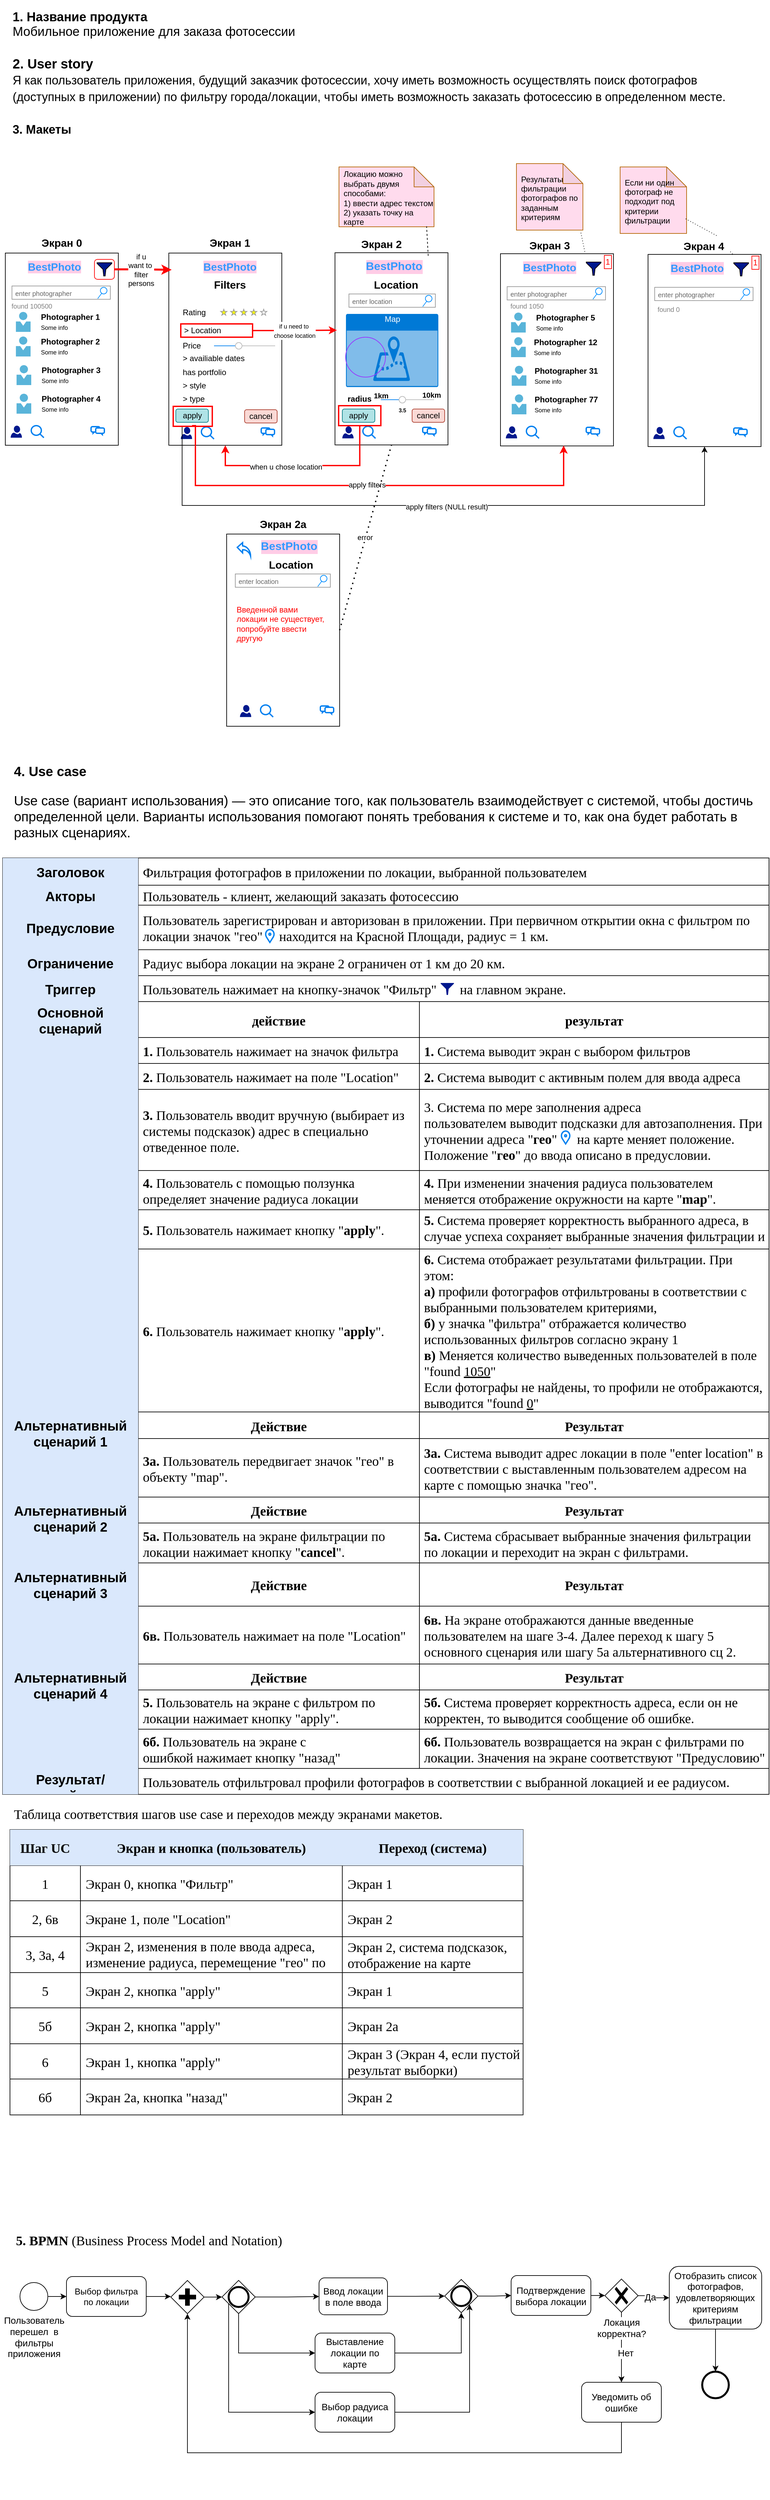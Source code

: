<mxfile version="24.7.17" pages="2">
  <diagram name="Бизнес-требования" id="f1b7ffb7-ca1e-a977-7cf5-a751b3c06c05">
    <mxGraphModel dx="1323" dy="2411" grid="1" gridSize="10" guides="1" tooltips="1" connect="1" arrows="1" fold="1" page="1" pageScale="1" pageWidth="1169" pageHeight="1654" background="#FFFFFF" math="0" shadow="0">
      <root>
        <mxCell id="0" />
        <mxCell id="1" parent="0" />
        <mxCell id="OX_goZFjynyWB9Hm4N_G-35" value="" style="rounded=0;whiteSpace=wrap;html=1;strokeColor=none;" vertex="1" parent="1">
          <mxGeometry x="7" y="-1420" width="1156" height="900" as="geometry" />
        </mxCell>
        <mxCell id="bg-7UnHXnVcpyb_Rmwju-104" value="" style="rounded=0;whiteSpace=wrap;html=1;labelPosition=center;verticalLabelPosition=top;align=center;verticalAlign=bottom;" parent="1" vertex="1">
          <mxGeometry x="510" y="-1260" width="170" height="289" as="geometry" />
        </mxCell>
        <mxCell id="bg-7UnHXnVcpyb_Rmwju-123" value="" style="rounded=0;whiteSpace=wrap;html=1;labelPosition=center;verticalLabelPosition=top;align=center;verticalAlign=bottom;" parent="1" vertex="1">
          <mxGeometry x="14" y="-1259.5" width="170" height="289" as="geometry" />
        </mxCell>
        <mxCell id="bg-7UnHXnVcpyb_Rmwju-124" value="" style="rounded=0;whiteSpace=wrap;html=1;labelPosition=center;verticalLabelPosition=top;align=center;verticalAlign=bottom;" parent="1" vertex="1">
          <mxGeometry x="260" y="-1259.5" width="170" height="289" as="geometry" />
        </mxCell>
        <mxCell id="bg-7UnHXnVcpyb_Rmwju-62" value="&lt;div style=&quot;font-size: 19px;&quot;&gt;&lt;font style=&quot;font-size: 19px;&quot;&gt;&lt;b style=&quot;&quot;&gt;&lt;font style=&quot;font-size: 19px;&quot;&gt;1. Название продукта&lt;/font&gt;&lt;/b&gt;&lt;/font&gt;&lt;/div&gt;&lt;div style=&quot;font-size: 19px;&quot;&gt;&lt;font style=&quot;background-color: initial;&quot;&gt;Мобильное приложение для&amp;nbsp;&lt;/font&gt;&lt;span style=&quot;background-color: initial;&quot;&gt;заказа фотосессии&lt;/span&gt;&lt;br&gt;&lt;/div&gt;&lt;div style=&quot;font-size: 20px;&quot;&gt;&lt;span style=&quot;background-color: initial;&quot;&gt;&lt;font style=&quot;font-size: 20px;&quot;&gt;&lt;b&gt;&lt;br&gt;&lt;/b&gt;&lt;/font&gt;&lt;/span&gt;&lt;/div&gt;&lt;div style=&quot;font-size: 20px;&quot;&gt;&lt;span style=&quot;background-color: initial;&quot;&gt;&lt;font style=&quot;font-size: 20px;&quot;&gt;&lt;font style=&quot;font-size: 20px;&quot;&gt;&lt;b&gt;2. User story&lt;/b&gt;&lt;/font&gt;&lt;br&gt;&lt;span style=&quot;font-size: 18px;&quot;&gt;Я как пользователь приложения, будущий заказчик фотосессии, хочу иметь&amp;nbsp;&lt;/span&gt;&lt;/font&gt;&lt;/span&gt;&lt;span style=&quot;font-size: 18px; background-color: initial;&quot;&gt;возможность осуществлять поиск фотографов (доступных в приложении) по&amp;nbsp;&lt;/span&gt;&lt;span style=&quot;font-size: 18px; background-color: initial;&quot;&gt;фильтру города/локации, чтобы иметь возможность заказать фотосессию в&amp;nbsp;&lt;/span&gt;&lt;span style=&quot;font-size: 18px; background-color: initial;&quot;&gt;определенном месте.&lt;/span&gt;&lt;/div&gt;&lt;div style=&quot;font-size: 20px;&quot;&gt;&lt;span style=&quot;font-size: 18px; background-color: initial;&quot;&gt;&lt;b&gt;&lt;br&gt;&lt;/b&gt;&lt;/span&gt;&lt;/div&gt;&lt;div style=&quot;font-size: 20px;&quot;&gt;&lt;span style=&quot;font-size: 18px; background-color: initial;&quot;&gt;&lt;b&gt;3. Макеты&lt;/b&gt;&lt;/span&gt;&lt;/div&gt;" style="text;html=1;align=left;verticalAlign=middle;whiteSpace=wrap;rounded=0;fillColor=default;spacingLeft=11;" parent="1" vertex="1">
          <mxGeometry x="12.46" y="-1640" width="1140.54" height="220" as="geometry" />
        </mxCell>
        <mxCell id="bg-7UnHXnVcpyb_Rmwju-64" value="BestPhoto" style="text;html=1;align=center;verticalAlign=middle;whiteSpace=wrap;rounded=0;fontColor=#3399FF;labelBackgroundColor=#FFCCE6;fontStyle=1;fontSize=16;" parent="1" vertex="1">
          <mxGeometry x="53" y="-1249" width="70" height="20" as="geometry" />
        </mxCell>
        <mxCell id="bg-7UnHXnVcpyb_Rmwju-66" value="" style="image;sketch=0;aspect=fixed;html=1;points=[];align=center;fontSize=12;image=img/lib/mscae/Person.svg;" parent="1" vertex="1">
          <mxGeometry x="29.8" y="-1171" width="22.2" height="30" as="geometry" />
        </mxCell>
        <mxCell id="bg-7UnHXnVcpyb_Rmwju-67" value="&lt;font style=&quot;font-size: 10px;&quot;&gt;enter photographer&lt;/font&gt;" style="strokeWidth=1;shadow=0;dashed=0;align=center;html=1;shape=mxgraph.mockup.forms.searchBox;strokeColor=#999999;mainText=;strokeColor2=#008cff;fontColor=#666666;fontSize=17;align=left;spacingLeft=3;whiteSpace=wrap;" parent="1" vertex="1">
          <mxGeometry x="24" y="-1210" width="148" height="20" as="geometry" />
        </mxCell>
        <mxCell id="bg-7UnHXnVcpyb_Rmwju-68" value="&lt;div style=&quot;text-align: left;&quot;&gt;&lt;b style=&quot;background-color: initial;&quot;&gt;Photographer 1&lt;/b&gt;&lt;/div&gt;&lt;div style=&quot;text-align: left;&quot;&gt;&lt;span style=&quot;background-color: initial;&quot;&gt;&lt;font style=&quot;font-size: 9px;&quot;&gt;Some info&lt;/font&gt;&lt;/span&gt;&lt;/div&gt;" style="text;html=1;align=center;verticalAlign=middle;whiteSpace=wrap;rounded=0;" parent="1" vertex="1">
          <mxGeometry x="62" y="-1171" width="100" height="30" as="geometry" />
        </mxCell>
        <mxCell id="bg-7UnHXnVcpyb_Rmwju-69" value="" style="image;sketch=0;aspect=fixed;html=1;points=[];align=center;fontSize=12;image=img/lib/mscae/Person.svg;" parent="1" vertex="1">
          <mxGeometry x="29.8" y="-1134" width="22.2" height="30" as="geometry" />
        </mxCell>
        <mxCell id="bg-7UnHXnVcpyb_Rmwju-70" value="&lt;div style=&quot;text-align: left;&quot;&gt;&lt;b style=&quot;background-color: initial;&quot;&gt;Photographer 2&lt;/b&gt;&lt;/div&gt;&lt;div style=&quot;text-align: left;&quot;&gt;&lt;span style=&quot;background-color: initial;&quot;&gt;&lt;font style=&quot;font-size: 9px;&quot;&gt;Some info&lt;/font&gt;&lt;/span&gt;&lt;/div&gt;" style="text;html=1;align=center;verticalAlign=middle;whiteSpace=wrap;rounded=0;" parent="1" vertex="1">
          <mxGeometry x="62" y="-1134" width="100" height="30" as="geometry" />
        </mxCell>
        <mxCell id="bg-7UnHXnVcpyb_Rmwju-71" value="" style="image;sketch=0;aspect=fixed;html=1;points=[];align=center;fontSize=12;image=img/lib/mscae/Person.svg;" parent="1" vertex="1">
          <mxGeometry x="30.8" y="-1091" width="22.2" height="30" as="geometry" />
        </mxCell>
        <mxCell id="bg-7UnHXnVcpyb_Rmwju-72" value="&lt;div style=&quot;text-align: left;&quot;&gt;&lt;b style=&quot;background-color: initial;&quot;&gt;Photographer 3&lt;/b&gt;&lt;/div&gt;&lt;div style=&quot;text-align: left;&quot;&gt;&lt;span style=&quot;background-color: initial;&quot;&gt;&lt;font style=&quot;font-size: 9px;&quot;&gt;Some info&lt;/font&gt;&lt;/span&gt;&lt;/div&gt;" style="text;html=1;align=center;verticalAlign=middle;whiteSpace=wrap;rounded=0;" parent="1" vertex="1">
          <mxGeometry x="63" y="-1091" width="100" height="30" as="geometry" />
        </mxCell>
        <mxCell id="bg-7UnHXnVcpyb_Rmwju-73" value="" style="image;sketch=0;aspect=fixed;html=1;points=[];align=center;fontSize=12;image=img/lib/mscae/Person.svg;" parent="1" vertex="1">
          <mxGeometry x="30.8" y="-1048" width="22.2" height="30" as="geometry" />
        </mxCell>
        <mxCell id="bg-7UnHXnVcpyb_Rmwju-74" value="&lt;div style=&quot;text-align: left;&quot;&gt;&lt;b style=&quot;background-color: initial;&quot;&gt;Photographer 4&lt;/b&gt;&lt;/div&gt;&lt;div style=&quot;text-align: left;&quot;&gt;&lt;span style=&quot;background-color: initial;&quot;&gt;&lt;font style=&quot;font-size: 9px;&quot;&gt;Some info&lt;/font&gt;&lt;/span&gt;&lt;/div&gt;" style="text;html=1;align=center;verticalAlign=middle;whiteSpace=wrap;rounded=0;" parent="1" vertex="1">
          <mxGeometry x="63" y="-1048" width="100" height="30" as="geometry" />
        </mxCell>
        <mxCell id="bg-7UnHXnVcpyb_Rmwju-76" value="" style="sketch=0;aspect=fixed;pointerEvents=1;shadow=0;dashed=0;html=1;strokeColor=none;labelPosition=center;verticalLabelPosition=bottom;verticalAlign=top;align=center;fillColor=#00188D;shape=mxgraph.azure.user" parent="1" vertex="1">
          <mxGeometry x="22" y="-1000" width="17" height="18.09" as="geometry" />
        </mxCell>
        <mxCell id="bg-7UnHXnVcpyb_Rmwju-77" value="" style="html=1;verticalLabelPosition=bottom;align=center;labelBackgroundColor=#ffffff;verticalAlign=top;strokeWidth=2;strokeColor=#0080F0;shadow=0;dashed=0;shape=mxgraph.ios7.icons.looking_glass;" parent="1" vertex="1">
          <mxGeometry x="53" y="-1000" width="19" height="18.09" as="geometry" />
        </mxCell>
        <mxCell id="bg-7UnHXnVcpyb_Rmwju-78" value="" style="shape=image;html=1;verticalAlign=top;verticalLabelPosition=bottom;labelBackgroundColor=#ffffff;imageAspect=0;aspect=fixed;image=https://cdn2.iconfinder.com/data/icons/shopping-elements-6/64/03-Shopping_Busket-128.png" parent="1" vertex="1">
          <mxGeometry x="79" y="-1004.96" width="28" height="28" as="geometry" />
        </mxCell>
        <mxCell id="bg-7UnHXnVcpyb_Rmwju-80" value="" style="shape=image;html=1;verticalAlign=top;verticalLabelPosition=bottom;labelBackgroundColor=#ffffff;imageAspect=0;aspect=fixed;image=https://cdn4.iconfinder.com/data/icons/essentials-72/24/029_-_Star-128.png" parent="1" vertex="1">
          <mxGeometry x="110" y="-1004.96" width="24.96" height="24.96" as="geometry" />
        </mxCell>
        <mxCell id="bg-7UnHXnVcpyb_Rmwju-83" value="" style="html=1;verticalLabelPosition=bottom;align=center;labelBackgroundColor=#ffffff;verticalAlign=top;strokeWidth=2;strokeColor=#0080F0;shadow=0;dashed=0;shape=mxgraph.ios7.icons.chat;" parent="1" vertex="1">
          <mxGeometry x="143" y="-998.48" width="20" height="12" as="geometry" />
        </mxCell>
        <mxCell id="bg-7UnHXnVcpyb_Rmwju-84" value="" style="sketch=0;aspect=fixed;pointerEvents=1;shadow=0;dashed=0;html=1;strokeColor=default;labelPosition=center;verticalLabelPosition=bottom;verticalAlign=top;align=center;fillColor=#00188D;shape=mxgraph.mscae.enterprise.filter;perimeterSpacing=0;" parent="1" vertex="1">
          <mxGeometry x="152" y="-1245" width="22.22" height="20" as="geometry" />
        </mxCell>
        <mxCell id="bg-7UnHXnVcpyb_Rmwju-86" value="" style="rounded=1;whiteSpace=wrap;html=1;fillColor=none;strokeColor=#FF0000;" parent="1" vertex="1">
          <mxGeometry x="148.11" y="-1250" width="30" height="30" as="geometry" />
        </mxCell>
        <mxCell id="bg-7UnHXnVcpyb_Rmwju-88" value="BestPhoto" style="text;html=1;align=center;verticalAlign=middle;whiteSpace=wrap;rounded=0;fontColor=#3399FF;labelBackgroundColor=#FFCCE6;fontStyle=1;fontSize=16;" parent="1" vertex="1">
          <mxGeometry x="317" y="-1249" width="70" height="20" as="geometry" />
        </mxCell>
        <mxCell id="bg-7UnHXnVcpyb_Rmwju-89" value="&lt;b&gt;&lt;font style=&quot;font-size: 16px;&quot;&gt;Filters&lt;/font&gt;&lt;/b&gt;" style="text;html=1;align=center;verticalAlign=middle;whiteSpace=wrap;rounded=0;" parent="1" vertex="1">
          <mxGeometry x="322" y="-1227" width="60" height="30" as="geometry" />
        </mxCell>
        <mxCell id="bg-7UnHXnVcpyb_Rmwju-90" value="Rating" style="text;html=1;align=left;verticalAlign=middle;whiteSpace=wrap;rounded=0;" parent="1" vertex="1">
          <mxGeometry x="279" y="-1185" width="60" height="30" as="geometry" />
        </mxCell>
        <mxCell id="bg-7UnHXnVcpyb_Rmwju-91" value="&amp;gt; Location&lt;span style=&quot;color: rgba(0, 0, 0, 0); font-family: monospace; font-size: 0px; text-wrap: nowrap;&quot;&gt;%3CmxGraphModel%3E%3Croot%3E%3CmxCell%20id%3D%220%22%2F%3E%3CmxCell%20id%3D%221%22%20parent%3D%220%22%2F%3E%3CmxCell%20id%3D%222%22%20value%3D%22%26amp%3Bgt%3B%20Rating%22%20style%3D%22text%3Bhtml%3D1%3Balign%3Dcenter%3BverticalAlign%3Dmiddle%3BwhiteSpace%3Dwrap%3Brounded%3D0%3B%22%20vertex%3D%221%22%20parent%3D%221%22%3E%3CmxGeometry%20x%3D%22250%22%20y%3D%22215%22%20width%3D%2260%22%20height%3D%2230%22%20as%3D%22geometry%22%2F%3E%3C%2FmxCell%3E%3C%2Froot%3E%3C%2FmxGraphModel%3E&lt;/span&gt;" style="text;html=1;align=left;verticalAlign=middle;whiteSpace=wrap;rounded=0;strokeColor=#FF0000;strokeWidth=2;spacingLeft=3;" parent="1" vertex="1">
          <mxGeometry x="278" y="-1153" width="108" height="20" as="geometry" />
        </mxCell>
        <mxCell id="bg-7UnHXnVcpyb_Rmwju-92" value="Price" style="text;html=1;align=left;verticalAlign=middle;whiteSpace=wrap;rounded=0;" parent="1" vertex="1">
          <mxGeometry x="279" y="-1135" width="70" height="30" as="geometry" />
        </mxCell>
        <mxCell id="bg-7UnHXnVcpyb_Rmwju-93" value="has portfolio" style="text;html=1;align=left;verticalAlign=middle;whiteSpace=wrap;rounded=0;" parent="1" vertex="1">
          <mxGeometry x="279" y="-1090" width="98" height="20" as="geometry" />
        </mxCell>
        <mxCell id="bg-7UnHXnVcpyb_Rmwju-94" value="&amp;gt; style&lt;span style=&quot;color: rgba(0, 0, 0, 0); font-family: monospace; font-size: 0px; text-wrap: nowrap;&quot;&gt;%3CmxGraphModel%3E%3Croot%3E%3CmxCell%20id%3D%220%22%2F%3E%3CmxCell%20id%3D%221%22%20parent%3D%220%22%2F%3E%3CmxCell%20id%3D%222%22%20value%3D%22%26amp%3Bgt%3B%20has%20portpholio%22%20style%3D%22text%3Bhtml%3D1%3Balign%3Dleft%3BverticalAlign%3Dmiddle%3BwhiteSpace%3Dwrap%3Brounded%3D0%3B%22%20vertex%3D%221%22%20parent%3D%221%22%3E%3CmxGeometry%20x%3D%22252%22%20y%3D%22300%22%20width%3D%2298%22%20height%3D%2220%22%20as%3D%22geometry%22%2F%3E%3C%2FmxCell%3E%3C%2Froot%3E%3C%2FmxGraphModel%3E&lt;/span&gt;" style="text;html=1;align=left;verticalAlign=middle;whiteSpace=wrap;rounded=0;" parent="1" vertex="1">
          <mxGeometry x="279" y="-1070" width="98" height="20" as="geometry" />
        </mxCell>
        <mxCell id="bg-7UnHXnVcpyb_Rmwju-95" value="&amp;gt; type" style="text;html=1;align=left;verticalAlign=middle;whiteSpace=wrap;rounded=0;" parent="1" vertex="1">
          <mxGeometry x="279" y="-1050" width="98" height="20" as="geometry" />
        </mxCell>
        <mxCell id="bg-7UnHXnVcpyb_Rmwju-96" value="" style="sketch=0;aspect=fixed;pointerEvents=1;shadow=0;dashed=0;html=1;strokeColor=none;labelPosition=center;verticalLabelPosition=bottom;verticalAlign=top;align=center;fillColor=#00188D;shape=mxgraph.azure.user" parent="1" vertex="1">
          <mxGeometry x="278" y="-998" width="17" height="18.09" as="geometry" />
        </mxCell>
        <mxCell id="bg-7UnHXnVcpyb_Rmwju-97" value="" style="html=1;verticalLabelPosition=bottom;align=center;labelBackgroundColor=#ffffff;verticalAlign=top;strokeWidth=2;strokeColor=#0080F0;shadow=0;dashed=0;shape=mxgraph.ios7.icons.looking_glass;" parent="1" vertex="1">
          <mxGeometry x="309" y="-998" width="19" height="18.09" as="geometry" />
        </mxCell>
        <mxCell id="bg-7UnHXnVcpyb_Rmwju-98" value="" style="shape=image;html=1;verticalAlign=top;verticalLabelPosition=bottom;labelBackgroundColor=#ffffff;imageAspect=0;aspect=fixed;image=https://cdn2.iconfinder.com/data/icons/shopping-elements-6/64/03-Shopping_Busket-128.png" parent="1" vertex="1">
          <mxGeometry x="335" y="-1002.96" width="28" height="28" as="geometry" />
        </mxCell>
        <mxCell id="bg-7UnHXnVcpyb_Rmwju-99" value="" style="shape=image;html=1;verticalAlign=top;verticalLabelPosition=bottom;labelBackgroundColor=#ffffff;imageAspect=0;aspect=fixed;image=https://cdn4.iconfinder.com/data/icons/essentials-72/24/029_-_Star-128.png" parent="1" vertex="1">
          <mxGeometry x="366" y="-1002.96" width="24.96" height="24.96" as="geometry" />
        </mxCell>
        <mxCell id="bg-7UnHXnVcpyb_Rmwju-100" value="" style="html=1;verticalLabelPosition=bottom;align=center;labelBackgroundColor=#ffffff;verticalAlign=top;strokeWidth=2;strokeColor=#0080F0;shadow=0;dashed=0;shape=mxgraph.ios7.icons.chat;" parent="1" vertex="1">
          <mxGeometry x="399" y="-996.48" width="20" height="12" as="geometry" />
        </mxCell>
        <mxCell id="bg-7UnHXnVcpyb_Rmwju-101" value="" style="verticalLabelPosition=bottom;shadow=0;dashed=0;align=center;html=1;verticalAlign=top;strokeWidth=1;shape=mxgraph.mockup.misc.rating;strokeColor=#999999;fillColor=#ffff00;emptyFillColor=#ffffff;grade=4;ratingScale=5;ratingStyle=star;" parent="1" vertex="1">
          <mxGeometry x="338" y="-1175" width="102" height="10" as="geometry" />
        </mxCell>
        <mxCell id="bg-7UnHXnVcpyb_Rmwju-105" value="" style="sketch=0;aspect=fixed;pointerEvents=1;shadow=0;dashed=0;html=1;strokeColor=none;labelPosition=center;verticalLabelPosition=bottom;verticalAlign=top;align=center;fillColor=#00188D;shape=mxgraph.azure.user" parent="1" vertex="1">
          <mxGeometry x="521" y="-999" width="17" height="18.09" as="geometry" />
        </mxCell>
        <mxCell id="bg-7UnHXnVcpyb_Rmwju-106" value="" style="html=1;verticalLabelPosition=bottom;align=center;labelBackgroundColor=#ffffff;verticalAlign=top;strokeWidth=2;strokeColor=#0080F0;shadow=0;dashed=0;shape=mxgraph.ios7.icons.looking_glass;" parent="1" vertex="1">
          <mxGeometry x="552" y="-999" width="19" height="18.09" as="geometry" />
        </mxCell>
        <mxCell id="bg-7UnHXnVcpyb_Rmwju-107" value="" style="shape=image;html=1;verticalAlign=top;verticalLabelPosition=bottom;labelBackgroundColor=#ffffff;imageAspect=0;aspect=fixed;image=https://cdn2.iconfinder.com/data/icons/shopping-elements-6/64/03-Shopping_Busket-128.png" parent="1" vertex="1">
          <mxGeometry x="578" y="-1003.96" width="28" height="28" as="geometry" />
        </mxCell>
        <mxCell id="bg-7UnHXnVcpyb_Rmwju-108" value="" style="shape=image;html=1;verticalAlign=top;verticalLabelPosition=bottom;labelBackgroundColor=#ffffff;imageAspect=0;aspect=fixed;image=https://cdn4.iconfinder.com/data/icons/essentials-72/24/029_-_Star-128.png" parent="1" vertex="1">
          <mxGeometry x="609" y="-1003.96" width="24.96" height="24.96" as="geometry" />
        </mxCell>
        <mxCell id="bg-7UnHXnVcpyb_Rmwju-109" value="" style="html=1;verticalLabelPosition=bottom;align=center;labelBackgroundColor=#ffffff;verticalAlign=top;strokeWidth=2;strokeColor=#0080F0;shadow=0;dashed=0;shape=mxgraph.ios7.icons.chat;" parent="1" vertex="1">
          <mxGeometry x="642" y="-997.48" width="20" height="12" as="geometry" />
        </mxCell>
        <mxCell id="bg-7UnHXnVcpyb_Rmwju-110" value="BestPhoto" style="text;html=1;align=center;verticalAlign=middle;whiteSpace=wrap;rounded=0;fontColor=#3399FF;labelBackgroundColor=#FFCCE6;fontStyle=1;fontSize=17;" parent="1" vertex="1">
          <mxGeometry x="563.96" y="-1249" width="70" height="20" as="geometry" />
        </mxCell>
        <mxCell id="bg-7UnHXnVcpyb_Rmwju-111" value="&lt;b&gt;&lt;font style=&quot;font-size: 16px;&quot;&gt;Location&lt;/font&gt;&lt;/b&gt;" style="text;html=1;align=center;verticalAlign=middle;whiteSpace=wrap;rounded=0;" parent="1" vertex="1">
          <mxGeometry x="562" y="-1227" width="80" height="30" as="geometry" />
        </mxCell>
        <mxCell id="bg-7UnHXnVcpyb_Rmwju-113" value="&lt;font style=&quot;font-size: 10px;&quot;&gt;enter location&lt;/font&gt;" style="strokeWidth=1;shadow=0;dashed=0;align=center;html=1;shape=mxgraph.mockup.forms.searchBox;strokeColor=#999999;mainText=;strokeColor2=#008cff;fontColor=#666666;fontSize=17;align=left;spacingLeft=3;whiteSpace=wrap;" parent="1" vertex="1">
          <mxGeometry x="531" y="-1198" width="130" height="20" as="geometry" />
        </mxCell>
        <mxCell id="bg-7UnHXnVcpyb_Rmwju-114" value="Map" style="html=1;whiteSpace=wrap;strokeColor=none;fillColor=#0079D6;labelPosition=center;verticalLabelPosition=middle;verticalAlign=top;align=center;fontSize=12;outlineConnect=0;spacingTop=-6;fontColor=#FFFFFF;sketch=0;shape=mxgraph.sitemap.map;" parent="1" vertex="1">
          <mxGeometry x="526.5" y="-1168" width="139" height="110" as="geometry" />
        </mxCell>
        <mxCell id="bg-7UnHXnVcpyb_Rmwju-116" value="" style="shape=image;html=1;verticalAlign=top;verticalLabelPosition=bottom;labelBackgroundColor=#ffffff;imageAspect=0;aspect=fixed;image=https://cdn1.iconfinder.com/data/icons/ui-essential-17/32/UI_Essential_Outline_2_essential-app-ui-location-map-pin-22-128.png;imageBackground=none;" parent="1" vertex="1">
          <mxGeometry x="546" y="-1113" width="20" height="20" as="geometry" />
        </mxCell>
        <mxCell id="bg-7UnHXnVcpyb_Rmwju-117" value="&lt;b&gt;radius&lt;/b&gt;" style="text;html=1;align=center;verticalAlign=middle;whiteSpace=wrap;rounded=0;" parent="1" vertex="1">
          <mxGeometry x="517" y="-1055" width="60" height="30" as="geometry" />
        </mxCell>
        <mxCell id="bg-7UnHXnVcpyb_Rmwju-118" value="" style="html=1;verticalLabelPosition=bottom;labelBackgroundColor=#ffffff;verticalAlign=top;shadow=0;dashed=0;strokeWidth=1;shape=mxgraph.ios7ui.slider;barPos=40.42;strokeColor=#0080f0;strokeColor2=#a0a0a0;" parent="1" vertex="1">
          <mxGeometry x="579" y="-1046.5" width="80" height="15" as="geometry" />
        </mxCell>
        <mxCell id="bg-7UnHXnVcpyb_Rmwju-119" value="&lt;b style=&quot;font-size: 11px;&quot;&gt;&lt;font style=&quot;font-size: 11px;&quot;&gt;1km&lt;/font&gt;&lt;/b&gt;" style="text;html=1;align=center;verticalAlign=middle;whiteSpace=wrap;rounded=0;fontSize=11;" parent="1" vertex="1">
          <mxGeometry x="566" y="-1058.5" width="27" height="27" as="geometry" />
        </mxCell>
        <mxCell id="bg-7UnHXnVcpyb_Rmwju-120" value="&lt;b style=&quot;font-size: 11px;&quot;&gt;&lt;font style=&quot;font-size: 11px;&quot;&gt;10km&lt;/font&gt;&lt;/b&gt;" style="text;html=1;align=center;verticalAlign=middle;whiteSpace=wrap;rounded=0;fontSize=11;" parent="1" vertex="1">
          <mxGeometry x="642" y="-1059.5" width="27" height="27" as="geometry" />
        </mxCell>
        <mxCell id="bg-7UnHXnVcpyb_Rmwju-121" value="" style="ellipse;whiteSpace=wrap;html=1;aspect=fixed;fillColor=none;strokeColor=#9933FF;" parent="1" vertex="1">
          <mxGeometry x="526" y="-1133" width="60" height="60" as="geometry" />
        </mxCell>
        <mxCell id="bg-7UnHXnVcpyb_Rmwju-122" value="&lt;b&gt;3.5&lt;/b&gt;" style="text;html=1;align=center;verticalAlign=middle;whiteSpace=wrap;rounded=0;fontSize=8;" parent="1" vertex="1">
          <mxGeometry x="598" y="-1037" width="27" height="27" as="geometry" />
        </mxCell>
        <mxCell id="bg-7UnHXnVcpyb_Rmwju-125" value="apply" style="rounded=1;whiteSpace=wrap;html=1;fillColor=#b0e3e6;strokeColor=#0e8088;" parent="1" vertex="1">
          <mxGeometry x="521" y="-1025" width="49" height="20" as="geometry" />
        </mxCell>
        <mxCell id="bg-7UnHXnVcpyb_Rmwju-126" value="" style="rounded=0;whiteSpace=wrap;html=1;labelPosition=center;verticalLabelPosition=top;align=center;verticalAlign=bottom;" parent="1" vertex="1">
          <mxGeometry x="759" y="-1258.5" width="170" height="289" as="geometry" />
        </mxCell>
        <mxCell id="bg-7UnHXnVcpyb_Rmwju-127" value="BestPhoto" style="text;html=1;align=center;verticalAlign=middle;whiteSpace=wrap;rounded=0;fontColor=#3399FF;labelBackgroundColor=#FFCCE6;fontStyle=1;fontSize=16;" parent="1" vertex="1">
          <mxGeometry x="798" y="-1248" width="70" height="20" as="geometry" />
        </mxCell>
        <mxCell id="bg-7UnHXnVcpyb_Rmwju-128" value="" style="image;sketch=0;aspect=fixed;html=1;points=[];align=center;fontSize=12;image=img/lib/mscae/Person.svg;" parent="1" vertex="1">
          <mxGeometry x="774.8" y="-1170" width="22.2" height="30" as="geometry" />
        </mxCell>
        <mxCell id="bg-7UnHXnVcpyb_Rmwju-129" value="&lt;font style=&quot;font-size: 10px;&quot;&gt;enter photographer&lt;/font&gt;" style="strokeWidth=1;shadow=0;dashed=0;align=center;html=1;shape=mxgraph.mockup.forms.searchBox;strokeColor=#999999;mainText=;strokeColor2=#008cff;fontColor=#666666;fontSize=17;align=left;spacingLeft=3;whiteSpace=wrap;" parent="1" vertex="1">
          <mxGeometry x="769" y="-1209" width="148" height="20" as="geometry" />
        </mxCell>
        <mxCell id="bg-7UnHXnVcpyb_Rmwju-130" value="&lt;div style=&quot;text-align: left;&quot;&gt;&lt;b style=&quot;background-color: initial;&quot;&gt;Photographer 5&lt;/b&gt;&lt;/div&gt;&lt;div style=&quot;text-align: left;&quot;&gt;&lt;span style=&quot;background-color: initial;&quot;&gt;&lt;font style=&quot;font-size: 9px;&quot;&gt;Some info&lt;/font&gt;&lt;/span&gt;&lt;/div&gt;" style="text;html=1;align=center;verticalAlign=middle;whiteSpace=wrap;rounded=0;" parent="1" vertex="1">
          <mxGeometry x="807" y="-1170" width="100" height="30" as="geometry" />
        </mxCell>
        <mxCell id="bg-7UnHXnVcpyb_Rmwju-131" value="" style="image;sketch=0;aspect=fixed;html=1;points=[];align=center;fontSize=12;image=img/lib/mscae/Person.svg;" parent="1" vertex="1">
          <mxGeometry x="774.8" y="-1133" width="22.2" height="30" as="geometry" />
        </mxCell>
        <mxCell id="bg-7UnHXnVcpyb_Rmwju-132" value="&lt;div style=&quot;text-align: left;&quot;&gt;&lt;b style=&quot;background-color: initial;&quot;&gt;Photographer 12&lt;/b&gt;&lt;/div&gt;&lt;div style=&quot;text-align: left;&quot;&gt;&lt;span style=&quot;background-color: initial;&quot;&gt;&lt;font style=&quot;font-size: 9px;&quot;&gt;Some info&lt;/font&gt;&lt;/span&gt;&lt;/div&gt;" style="text;html=1;align=center;verticalAlign=middle;whiteSpace=wrap;rounded=0;" parent="1" vertex="1">
          <mxGeometry x="807" y="-1133" width="100" height="30" as="geometry" />
        </mxCell>
        <mxCell id="bg-7UnHXnVcpyb_Rmwju-133" value="" style="image;sketch=0;aspect=fixed;html=1;points=[];align=center;fontSize=12;image=img/lib/mscae/Person.svg;" parent="1" vertex="1">
          <mxGeometry x="775.8" y="-1090" width="22.2" height="30" as="geometry" />
        </mxCell>
        <mxCell id="bg-7UnHXnVcpyb_Rmwju-134" value="&lt;div style=&quot;text-align: left;&quot;&gt;&lt;b style=&quot;background-color: initial;&quot;&gt;Photographer 31&lt;/b&gt;&lt;/div&gt;&lt;div style=&quot;text-align: left;&quot;&gt;&lt;span style=&quot;background-color: initial;&quot;&gt;&lt;font style=&quot;font-size: 9px;&quot;&gt;Some info&lt;/font&gt;&lt;/span&gt;&lt;/div&gt;" style="text;html=1;align=center;verticalAlign=middle;whiteSpace=wrap;rounded=0;" parent="1" vertex="1">
          <mxGeometry x="808" y="-1090" width="100" height="30" as="geometry" />
        </mxCell>
        <mxCell id="bg-7UnHXnVcpyb_Rmwju-135" value="" style="image;sketch=0;aspect=fixed;html=1;points=[];align=center;fontSize=12;image=img/lib/mscae/Person.svg;" parent="1" vertex="1">
          <mxGeometry x="775.8" y="-1047" width="22.2" height="30" as="geometry" />
        </mxCell>
        <mxCell id="bg-7UnHXnVcpyb_Rmwju-136" value="&lt;div style=&quot;text-align: left;&quot;&gt;&lt;b style=&quot;background-color: initial;&quot;&gt;Photographer 77&lt;/b&gt;&lt;/div&gt;&lt;div style=&quot;text-align: left;&quot;&gt;&lt;span style=&quot;background-color: initial;&quot;&gt;&lt;font style=&quot;font-size: 9px;&quot;&gt;Some info&lt;/font&gt;&lt;/span&gt;&lt;/div&gt;" style="text;html=1;align=center;verticalAlign=middle;whiteSpace=wrap;rounded=0;" parent="1" vertex="1">
          <mxGeometry x="808" y="-1047" width="100" height="30" as="geometry" />
        </mxCell>
        <mxCell id="bg-7UnHXnVcpyb_Rmwju-137" value="" style="sketch=0;aspect=fixed;pointerEvents=1;shadow=0;dashed=0;html=1;strokeColor=none;labelPosition=center;verticalLabelPosition=bottom;verticalAlign=top;align=center;fillColor=#00188D;shape=mxgraph.azure.user" parent="1" vertex="1">
          <mxGeometry x="767" y="-999" width="17" height="18.09" as="geometry" />
        </mxCell>
        <mxCell id="bg-7UnHXnVcpyb_Rmwju-138" value="" style="html=1;verticalLabelPosition=bottom;align=center;labelBackgroundColor=#ffffff;verticalAlign=top;strokeWidth=2;strokeColor=#0080F0;shadow=0;dashed=0;shape=mxgraph.ios7.icons.looking_glass;" parent="1" vertex="1">
          <mxGeometry x="798" y="-999" width="19" height="18.09" as="geometry" />
        </mxCell>
        <mxCell id="bg-7UnHXnVcpyb_Rmwju-139" value="" style="shape=image;html=1;verticalAlign=top;verticalLabelPosition=bottom;labelBackgroundColor=#ffffff;imageAspect=0;aspect=fixed;image=https://cdn2.iconfinder.com/data/icons/shopping-elements-6/64/03-Shopping_Busket-128.png" parent="1" vertex="1">
          <mxGeometry x="824" y="-1003.96" width="28" height="28" as="geometry" />
        </mxCell>
        <mxCell id="bg-7UnHXnVcpyb_Rmwju-140" value="" style="shape=image;html=1;verticalAlign=top;verticalLabelPosition=bottom;labelBackgroundColor=#ffffff;imageAspect=0;aspect=fixed;image=https://cdn4.iconfinder.com/data/icons/essentials-72/24/029_-_Star-128.png" parent="1" vertex="1">
          <mxGeometry x="855" y="-1003.96" width="24.96" height="24.96" as="geometry" />
        </mxCell>
        <mxCell id="bg-7UnHXnVcpyb_Rmwju-141" value="" style="html=1;verticalLabelPosition=bottom;align=center;labelBackgroundColor=#ffffff;verticalAlign=top;strokeWidth=2;strokeColor=#0080F0;shadow=0;dashed=0;shape=mxgraph.ios7.icons.chat;" parent="1" vertex="1">
          <mxGeometry x="888" y="-997.48" width="20" height="12" as="geometry" />
        </mxCell>
        <mxCell id="bg-7UnHXnVcpyb_Rmwju-142" value="" style="sketch=0;aspect=fixed;pointerEvents=1;shadow=0;dashed=0;html=1;strokeColor=default;labelPosition=center;verticalLabelPosition=bottom;verticalAlign=top;align=center;fillColor=#00188D;shape=mxgraph.mscae.enterprise.filter;perimeterSpacing=0;" parent="1" vertex="1">
          <mxGeometry x="888" y="-1246" width="22.22" height="20" as="geometry" />
        </mxCell>
        <mxCell id="bg-7UnHXnVcpyb_Rmwju-144" value="&lt;font color=&quot;#ff0000&quot;&gt;1&lt;/font&gt;" style="text;html=1;align=center;verticalAlign=middle;whiteSpace=wrap;rounded=0;strokeColor=#FF0000;" parent="1" vertex="1">
          <mxGeometry x="915.22" y="-1256" width="10.78" height="20" as="geometry" />
        </mxCell>
        <mxCell id="bg-7UnHXnVcpyb_Rmwju-145" value="apply" style="rounded=1;whiteSpace=wrap;html=1;fillColor=#b0e3e6;strokeColor=#0e8088;" parent="1" vertex="1">
          <mxGeometry x="270.5" y="-1025" width="49" height="20" as="geometry" />
        </mxCell>
        <mxCell id="bg-7UnHXnVcpyb_Rmwju-146" value="" style="shape=image;html=1;verticalAlign=top;verticalLabelPosition=bottom;labelBackgroundColor=#ffffff;imageAspect=0;aspect=fixed;image=https://cdn3.iconfinder.com/data/icons/minimalisticons/28/sort-down-128.png" parent="1" vertex="1">
          <mxGeometry x="767" y="-1245" width="25" height="25" as="geometry" />
        </mxCell>
        <mxCell id="bg-7UnHXnVcpyb_Rmwju-147" value="" style="shape=image;html=1;verticalAlign=top;verticalLabelPosition=bottom;labelBackgroundColor=#ffffff;imageAspect=0;aspect=fixed;image=https://cdn3.iconfinder.com/data/icons/minimalisticons/28/sort-down-128.png" parent="1" vertex="1">
          <mxGeometry x="22" y="-1245" width="25" height="25" as="geometry" />
        </mxCell>
        <mxCell id="bg-7UnHXnVcpyb_Rmwju-148" value="cancel" style="rounded=1;whiteSpace=wrap;html=1;fillColor=#fad9d5;strokeColor=#ae4132;" parent="1" vertex="1">
          <mxGeometry x="374" y="-1023.96" width="49" height="20" as="geometry" />
        </mxCell>
        <mxCell id="bg-7UnHXnVcpyb_Rmwju-149" value="cancel" style="rounded=1;whiteSpace=wrap;html=1;fillColor=#fad9d5;strokeColor=#ae4132;" parent="1" vertex="1">
          <mxGeometry x="626" y="-1024.96" width="49" height="20" as="geometry" />
        </mxCell>
        <mxCell id="bg-7UnHXnVcpyb_Rmwju-150" value="" style="rounded=0;whiteSpace=wrap;html=1;strokeColor=#FF0000;fillColor=none;strokeWidth=2;" parent="1" vertex="1">
          <mxGeometry x="515.5" y="-1030" width="63.5" height="30" as="geometry" />
        </mxCell>
        <mxCell id="OX_goZFjynyWB9Hm4N_G-26" style="edgeStyle=orthogonalEdgeStyle;rounded=0;orthogonalLoop=1;jettySize=auto;html=1;exitX=0.5;exitY=1;exitDx=0;exitDy=0;entryX=0.5;entryY=1;entryDx=0;entryDy=0;" edge="1" parent="1" source="bg-7UnHXnVcpyb_Rmwju-151" target="OX_goZFjynyWB9Hm4N_G-4">
          <mxGeometry relative="1" as="geometry">
            <Array as="points">
              <mxPoint x="280" y="-999" />
              <mxPoint x="280" y="-880" />
              <mxPoint x="1066" y="-880" />
            </Array>
          </mxGeometry>
        </mxCell>
        <mxCell id="OX_goZFjynyWB9Hm4N_G-27" value="apply filters (NULL result)" style="edgeLabel;html=1;align=center;verticalAlign=middle;resizable=0;points=[];" vertex="1" connectable="0" parent="OX_goZFjynyWB9Hm4N_G-26">
          <mxGeometry x="0.056" y="-2" relative="1" as="geometry">
            <mxPoint as="offset" />
          </mxGeometry>
        </mxCell>
        <mxCell id="bg-7UnHXnVcpyb_Rmwju-151" value="" style="rounded=0;whiteSpace=wrap;html=1;strokeColor=#FF0000;fillColor=none;strokeWidth=2;" parent="1" vertex="1">
          <mxGeometry x="266.63" y="-1029" width="58.75" height="30" as="geometry" />
        </mxCell>
        <mxCell id="bg-7UnHXnVcpyb_Rmwju-152" style="edgeStyle=orthogonalEdgeStyle;rounded=0;orthogonalLoop=1;jettySize=auto;html=1;exitX=1;exitY=0.5;exitDx=0;exitDy=0;strokeColor=#FF0000;strokeWidth=3;entryX=0.025;entryY=0.087;entryDx=0;entryDy=0;entryPerimeter=0;" parent="1" source="bg-7UnHXnVcpyb_Rmwju-86" target="bg-7UnHXnVcpyb_Rmwju-124" edge="1">
          <mxGeometry relative="1" as="geometry">
            <mxPoint x="196.11" y="-1235.5" as="sourcePoint" />
            <mxPoint x="233" y="-1235" as="targetPoint" />
            <Array as="points" />
          </mxGeometry>
        </mxCell>
        <mxCell id="bg-7UnHXnVcpyb_Rmwju-159" value="if u&lt;div&gt;want to&amp;nbsp;&lt;/div&gt;&lt;div&gt;filter&lt;/div&gt;&lt;div&gt;persons&lt;/div&gt;" style="edgeLabel;html=1;align=center;verticalAlign=middle;resizable=0;points=[];" parent="bg-7UnHXnVcpyb_Rmwju-152" vertex="1" connectable="0">
          <mxGeometry x="-0.079" y="-1" relative="1" as="geometry">
            <mxPoint as="offset" />
          </mxGeometry>
        </mxCell>
        <mxCell id="bg-7UnHXnVcpyb_Rmwju-153" style="edgeStyle=orthogonalEdgeStyle;rounded=0;orthogonalLoop=1;jettySize=auto;html=1;exitX=1;exitY=0.5;exitDx=0;exitDy=0;entryX=0.017;entryY=0.403;entryDx=0;entryDy=0;entryPerimeter=0;strokeWidth=2;strokeColor=#FF0000;" parent="1" source="bg-7UnHXnVcpyb_Rmwju-91" target="bg-7UnHXnVcpyb_Rmwju-104" edge="1">
          <mxGeometry relative="1" as="geometry" />
        </mxCell>
        <mxCell id="bg-7UnHXnVcpyb_Rmwju-158" value="&lt;font style=&quot;font-size: 9px;&quot;&gt;if u need to&amp;nbsp;&lt;/font&gt;&lt;div&gt;&lt;font style=&quot;font-size: 9px;&quot;&gt;choose location&lt;/font&gt;&lt;/div&gt;" style="edgeLabel;html=1;align=center;verticalAlign=middle;resizable=0;points=[];" parent="bg-7UnHXnVcpyb_Rmwju-153" vertex="1" connectable="0">
          <mxGeometry x="-0.003" relative="1" as="geometry">
            <mxPoint as="offset" />
          </mxGeometry>
        </mxCell>
        <mxCell id="bg-7UnHXnVcpyb_Rmwju-154" style="edgeStyle=orthogonalEdgeStyle;rounded=0;orthogonalLoop=1;jettySize=auto;html=1;exitX=0.5;exitY=1;exitDx=0;exitDy=0;strokeWidth=2;strokeColor=#FF0000;" parent="1" source="bg-7UnHXnVcpyb_Rmwju-150" target="bg-7UnHXnVcpyb_Rmwju-124" edge="1">
          <mxGeometry relative="1" as="geometry">
            <mxPoint x="332" y="-940" as="targetPoint" />
            <Array as="points">
              <mxPoint x="547" y="-940" />
              <mxPoint x="345" y="-940" />
            </Array>
          </mxGeometry>
        </mxCell>
        <mxCell id="bg-7UnHXnVcpyb_Rmwju-156" value="when u chose location" style="edgeLabel;html=1;align=center;verticalAlign=middle;resizable=0;points=[];" parent="bg-7UnHXnVcpyb_Rmwju-154" vertex="1" connectable="0">
          <mxGeometry x="0.172" y="2" relative="1" as="geometry">
            <mxPoint as="offset" />
          </mxGeometry>
        </mxCell>
        <mxCell id="bg-7UnHXnVcpyb_Rmwju-155" style="edgeStyle=orthogonalEdgeStyle;rounded=0;orthogonalLoop=1;jettySize=auto;html=1;exitX=0.5;exitY=1;exitDx=0;exitDy=0;entryX=0.559;entryY=0.998;entryDx=0;entryDy=0;entryPerimeter=0;strokeWidth=2;strokeColor=#FF0000;" parent="1" source="bg-7UnHXnVcpyb_Rmwju-151" target="bg-7UnHXnVcpyb_Rmwju-126" edge="1">
          <mxGeometry relative="1" as="geometry">
            <Array as="points">
              <mxPoint x="300" y="-1000" />
              <mxPoint x="300" y="-910" />
              <mxPoint x="854" y="-910" />
            </Array>
          </mxGeometry>
        </mxCell>
        <mxCell id="bg-7UnHXnVcpyb_Rmwju-157" value="apply filters" style="edgeLabel;html=1;align=center;verticalAlign=middle;resizable=0;points=[];" parent="bg-7UnHXnVcpyb_Rmwju-155" vertex="1" connectable="0">
          <mxGeometry x="-0.004" y="1" relative="1" as="geometry">
            <mxPoint as="offset" />
          </mxGeometry>
        </mxCell>
        <mxCell id="bg-7UnHXnVcpyb_Rmwju-160" value="Результаты фильтрации&amp;nbsp; фотографов по заданным критериям" style="shape=note;whiteSpace=wrap;html=1;backgroundOutline=1;darkOpacity=0.05;fillColor=#FFDBED;strokeColor=#b46504;align=left;spacingTop=4;spacingLeft=5;" parent="1" vertex="1">
          <mxGeometry x="783" y="-1394" width="100" height="100" as="geometry" />
        </mxCell>
        <mxCell id="bg-7UnHXnVcpyb_Rmwju-161" value="" style="endArrow=none;dashed=1;html=1;dashPattern=1 3;strokeWidth=1;rounded=0;entryX=0.75;entryY=0;entryDx=0;entryDy=0;" parent="1" target="bg-7UnHXnVcpyb_Rmwju-126" edge="1">
          <mxGeometry width="50" height="50" relative="1" as="geometry">
            <mxPoint x="880" y="-1290" as="sourcePoint" />
            <mxPoint x="650" y="-1110" as="targetPoint" />
          </mxGeometry>
        </mxCell>
        <mxCell id="bg-7UnHXnVcpyb_Rmwju-162" value="&amp;gt; availiable dates" style="text;html=1;align=left;verticalAlign=middle;whiteSpace=wrap;rounded=0;" parent="1" vertex="1">
          <mxGeometry x="279" y="-1111" width="98" height="20" as="geometry" />
        </mxCell>
        <mxCell id="bg-7UnHXnVcpyb_Rmwju-164" value="" style="shape=image;html=1;verticalAlign=top;verticalLabelPosition=bottom;labelBackgroundColor=#ffffff;imageAspect=0;aspect=fixed;image=https://cdn2.iconfinder.com/data/icons/boxicons-regular-vol-1/24/bx-check-square-128.png" parent="1" vertex="1">
          <mxGeometry x="363" y="-1093" width="24.5" height="24.5" as="geometry" />
        </mxCell>
        <mxCell id="bg-7UnHXnVcpyb_Rmwju-165" value="" style="html=1;verticalLabelPosition=bottom;labelBackgroundColor=#ffffff;verticalAlign=top;shadow=0;dashed=0;strokeWidth=1;shape=mxgraph.ios7ui.slider;barPos=40.42;strokeColor=#0080f0;strokeColor2=#a0a0a0;" parent="1" vertex="1">
          <mxGeometry x="328" y="-1127.5" width="92" height="15" as="geometry" />
        </mxCell>
        <mxCell id="bg-7UnHXnVcpyb_Rmwju-166" value="found 100500" style="text;html=1;align=center;verticalAlign=middle;whiteSpace=wrap;rounded=0;fontSize=10;fontColor=#808080;" parent="1" vertex="1">
          <mxGeometry x="14" y="-1195" width="80" height="30" as="geometry" />
        </mxCell>
        <mxCell id="bg-7UnHXnVcpyb_Rmwju-167" value="found 1050" style="text;html=1;align=center;verticalAlign=middle;whiteSpace=wrap;rounded=0;fontSize=10;fontColor=#808080;" parent="1" vertex="1">
          <mxGeometry x="759" y="-1195" width="80" height="30" as="geometry" />
        </mxCell>
        <mxCell id="bg-7UnHXnVcpyb_Rmwju-168" value="" style="rounded=0;whiteSpace=wrap;html=1;labelPosition=center;verticalLabelPosition=top;align=center;verticalAlign=bottom;" parent="1" vertex="1">
          <mxGeometry x="347" y="-837" width="170" height="289" as="geometry" />
        </mxCell>
        <mxCell id="bg-7UnHXnVcpyb_Rmwju-170" value="BestPhoto" style="text;html=1;align=center;verticalAlign=middle;whiteSpace=wrap;rounded=0;fontColor=#3399FF;labelBackgroundColor=#FFCCE6;fontStyle=1;fontSize=17;" parent="1" vertex="1">
          <mxGeometry x="405.96" y="-828" width="70" height="20" as="geometry" />
        </mxCell>
        <mxCell id="bg-7UnHXnVcpyb_Rmwju-171" value="&lt;b&gt;&lt;font style=&quot;font-size: 16px;&quot;&gt;Location&lt;/font&gt;&lt;/b&gt;" style="text;html=1;align=center;verticalAlign=middle;whiteSpace=wrap;rounded=0;" parent="1" vertex="1">
          <mxGeometry x="404" y="-806" width="80" height="30" as="geometry" />
        </mxCell>
        <mxCell id="bg-7UnHXnVcpyb_Rmwju-172" value="" style="html=1;verticalLabelPosition=bottom;align=center;labelBackgroundColor=#ffffff;verticalAlign=top;strokeWidth=2;strokeColor=#0080F0;shadow=0;dashed=0;shape=mxgraph.ios7.icons.back;" parent="1" vertex="1">
          <mxGeometry x="363" y="-824" width="20" height="20" as="geometry" />
        </mxCell>
        <mxCell id="bg-7UnHXnVcpyb_Rmwju-173" value="&lt;font style=&quot;font-size: 10px;&quot;&gt;enter location&lt;/font&gt;" style="strokeWidth=1;shadow=0;dashed=0;align=center;html=1;shape=mxgraph.mockup.forms.searchBox;strokeColor=#999999;mainText=;strokeColor2=#008cff;fontColor=#666666;fontSize=17;align=left;spacingLeft=3;whiteSpace=wrap;" parent="1" vertex="1">
          <mxGeometry x="360" y="-777" width="143" height="20" as="geometry" />
        </mxCell>
        <mxCell id="bg-7UnHXnVcpyb_Rmwju-174" value="Введенной вами локации не существует, попробуйте ввести другую" style="text;html=1;align=left;verticalAlign=middle;whiteSpace=wrap;rounded=0;fontColor=#FF0000;" parent="1" vertex="1">
          <mxGeometry x="360" y="-737" width="140" height="70" as="geometry" />
        </mxCell>
        <mxCell id="bg-7UnHXnVcpyb_Rmwju-175" value="" style="sketch=0;aspect=fixed;pointerEvents=1;shadow=0;dashed=0;html=1;strokeColor=none;labelPosition=center;verticalLabelPosition=bottom;verticalAlign=top;align=center;fillColor=#00188D;shape=mxgraph.azure.user" parent="1" vertex="1">
          <mxGeometry x="367" y="-580" width="17" height="18.09" as="geometry" />
        </mxCell>
        <mxCell id="bg-7UnHXnVcpyb_Rmwju-176" value="" style="html=1;verticalLabelPosition=bottom;align=center;labelBackgroundColor=#ffffff;verticalAlign=top;strokeWidth=2;strokeColor=#0080F0;shadow=0;dashed=0;shape=mxgraph.ios7.icons.looking_glass;" parent="1" vertex="1">
          <mxGeometry x="398" y="-580" width="19" height="18.09" as="geometry" />
        </mxCell>
        <mxCell id="bg-7UnHXnVcpyb_Rmwju-177" value="" style="shape=image;html=1;verticalAlign=top;verticalLabelPosition=bottom;labelBackgroundColor=#ffffff;imageAspect=0;aspect=fixed;image=https://cdn2.iconfinder.com/data/icons/shopping-elements-6/64/03-Shopping_Busket-128.png" parent="1" vertex="1">
          <mxGeometry x="424" y="-584.96" width="28" height="28" as="geometry" />
        </mxCell>
        <mxCell id="bg-7UnHXnVcpyb_Rmwju-178" value="" style="shape=image;html=1;verticalAlign=top;verticalLabelPosition=bottom;labelBackgroundColor=#ffffff;imageAspect=0;aspect=fixed;image=https://cdn4.iconfinder.com/data/icons/essentials-72/24/029_-_Star-128.png" parent="1" vertex="1">
          <mxGeometry x="455" y="-584.96" width="24.96" height="24.96" as="geometry" />
        </mxCell>
        <mxCell id="bg-7UnHXnVcpyb_Rmwju-179" value="" style="html=1;verticalLabelPosition=bottom;align=center;labelBackgroundColor=#ffffff;verticalAlign=top;strokeWidth=2;strokeColor=#0080F0;shadow=0;dashed=0;shape=mxgraph.ios7.icons.chat;" parent="1" vertex="1">
          <mxGeometry x="488" y="-578.48" width="20" height="12" as="geometry" />
        </mxCell>
        <mxCell id="bg-7UnHXnVcpyb_Rmwju-180" value="" style="endArrow=none;dashed=1;html=1;dashPattern=1 3;strokeWidth=2;rounded=0;exitX=1;exitY=0.5;exitDx=0;exitDy=0;entryX=0.5;entryY=1;entryDx=0;entryDy=0;fontColor=#000000;" parent="1" source="bg-7UnHXnVcpyb_Rmwju-168" target="bg-7UnHXnVcpyb_Rmwju-104" edge="1">
          <mxGeometry width="50" height="50" relative="1" as="geometry">
            <mxPoint x="470" y="-800" as="sourcePoint" />
            <mxPoint x="520" y="-850" as="targetPoint" />
          </mxGeometry>
        </mxCell>
        <mxCell id="bg-7UnHXnVcpyb_Rmwju-181" value="error" style="edgeLabel;html=1;align=center;verticalAlign=middle;resizable=0;points=[];" parent="bg-7UnHXnVcpyb_Rmwju-180" vertex="1" connectable="0">
          <mxGeometry x="-0.001" y="1" relative="1" as="geometry">
            <mxPoint as="offset" />
          </mxGeometry>
        </mxCell>
        <mxCell id="OX_goZFjynyWB9Hm4N_G-2" value="Локацию можно выбрать двумя способами:&lt;div&gt;1) ввести адрес текстом&lt;/div&gt;&lt;div&gt;2) указать точку на карте&lt;/div&gt;" style="shape=note;whiteSpace=wrap;html=1;backgroundOutline=1;darkOpacity=0.05;fillColor=#FFDBED;strokeColor=#b46504;align=left;spacingTop=4;spacingLeft=5;" vertex="1" parent="1">
          <mxGeometry x="516" y="-1389" width="143" height="90" as="geometry" />
        </mxCell>
        <mxCell id="OX_goZFjynyWB9Hm4N_G-3" value="" style="endArrow=none;dashed=1;html=1;rounded=0;entryX=0.922;entryY=0.993;entryDx=0;entryDy=0;entryPerimeter=0;exitX=0.825;exitY=0.016;exitDx=0;exitDy=0;exitPerimeter=0;" edge="1" parent="1" source="bg-7UnHXnVcpyb_Rmwju-104" target="OX_goZFjynyWB9Hm4N_G-2">
          <mxGeometry width="50" height="50" relative="1" as="geometry">
            <mxPoint x="450" y="-1170" as="sourcePoint" />
            <mxPoint x="500" y="-1220" as="targetPoint" />
          </mxGeometry>
        </mxCell>
        <mxCell id="OX_goZFjynyWB9Hm4N_G-4" value="" style="rounded=0;whiteSpace=wrap;html=1;labelPosition=center;verticalLabelPosition=top;align=center;verticalAlign=bottom;" vertex="1" parent="1">
          <mxGeometry x="981" y="-1257.5" width="170" height="289" as="geometry" />
        </mxCell>
        <mxCell id="OX_goZFjynyWB9Hm4N_G-5" value="BestPhoto" style="text;html=1;align=center;verticalAlign=middle;whiteSpace=wrap;rounded=0;fontColor=#3399FF;labelBackgroundColor=#FFCCE6;fontStyle=1;fontSize=16;" vertex="1" parent="1">
          <mxGeometry x="1020" y="-1247" width="70" height="20" as="geometry" />
        </mxCell>
        <mxCell id="OX_goZFjynyWB9Hm4N_G-7" value="&lt;font style=&quot;font-size: 10px;&quot;&gt;enter photographer&lt;/font&gt;" style="strokeWidth=1;shadow=0;dashed=0;align=center;html=1;shape=mxgraph.mockup.forms.searchBox;strokeColor=#999999;mainText=;strokeColor2=#008cff;fontColor=#666666;fontSize=17;align=left;spacingLeft=3;whiteSpace=wrap;" vertex="1" parent="1">
          <mxGeometry x="991" y="-1208" width="148" height="20" as="geometry" />
        </mxCell>
        <mxCell id="OX_goZFjynyWB9Hm4N_G-15" value="" style="sketch=0;aspect=fixed;pointerEvents=1;shadow=0;dashed=0;html=1;strokeColor=none;labelPosition=center;verticalLabelPosition=bottom;verticalAlign=top;align=center;fillColor=#00188D;shape=mxgraph.azure.user" vertex="1" parent="1">
          <mxGeometry x="989" y="-998" width="17" height="18.09" as="geometry" />
        </mxCell>
        <mxCell id="OX_goZFjynyWB9Hm4N_G-16" value="" style="html=1;verticalLabelPosition=bottom;align=center;labelBackgroundColor=#ffffff;verticalAlign=top;strokeWidth=2;strokeColor=#0080F0;shadow=0;dashed=0;shape=mxgraph.ios7.icons.looking_glass;" vertex="1" parent="1">
          <mxGeometry x="1020" y="-998" width="19" height="18.09" as="geometry" />
        </mxCell>
        <mxCell id="OX_goZFjynyWB9Hm4N_G-17" value="" style="shape=image;html=1;verticalAlign=top;verticalLabelPosition=bottom;labelBackgroundColor=#ffffff;imageAspect=0;aspect=fixed;image=https://cdn2.iconfinder.com/data/icons/shopping-elements-6/64/03-Shopping_Busket-128.png" vertex="1" parent="1">
          <mxGeometry x="1046" y="-1002.96" width="28" height="28" as="geometry" />
        </mxCell>
        <mxCell id="OX_goZFjynyWB9Hm4N_G-18" value="" style="shape=image;html=1;verticalAlign=top;verticalLabelPosition=bottom;labelBackgroundColor=#ffffff;imageAspect=0;aspect=fixed;image=https://cdn4.iconfinder.com/data/icons/essentials-72/24/029_-_Star-128.png" vertex="1" parent="1">
          <mxGeometry x="1077" y="-1002.96" width="24.96" height="24.96" as="geometry" />
        </mxCell>
        <mxCell id="OX_goZFjynyWB9Hm4N_G-19" value="" style="html=1;verticalLabelPosition=bottom;align=center;labelBackgroundColor=#ffffff;verticalAlign=top;strokeWidth=2;strokeColor=#0080F0;shadow=0;dashed=0;shape=mxgraph.ios7.icons.chat;" vertex="1" parent="1">
          <mxGeometry x="1110" y="-996.48" width="20" height="12" as="geometry" />
        </mxCell>
        <mxCell id="OX_goZFjynyWB9Hm4N_G-20" value="" style="sketch=0;aspect=fixed;pointerEvents=1;shadow=0;dashed=0;html=1;strokeColor=default;labelPosition=center;verticalLabelPosition=bottom;verticalAlign=top;align=center;fillColor=#00188D;shape=mxgraph.mscae.enterprise.filter;perimeterSpacing=0;" vertex="1" parent="1">
          <mxGeometry x="1110" y="-1245" width="22.22" height="20" as="geometry" />
        </mxCell>
        <mxCell id="OX_goZFjynyWB9Hm4N_G-21" value="&lt;font color=&quot;#ff0000&quot;&gt;1&lt;/font&gt;" style="text;html=1;align=center;verticalAlign=middle;whiteSpace=wrap;rounded=0;strokeColor=#FF0000;" vertex="1" parent="1">
          <mxGeometry x="1137.22" y="-1255" width="10.78" height="20" as="geometry" />
        </mxCell>
        <mxCell id="OX_goZFjynyWB9Hm4N_G-22" value="" style="shape=image;html=1;verticalAlign=top;verticalLabelPosition=bottom;labelBackgroundColor=#ffffff;imageAspect=0;aspect=fixed;image=https://cdn3.iconfinder.com/data/icons/minimalisticons/28/sort-down-128.png" vertex="1" parent="1">
          <mxGeometry x="989" y="-1244" width="25" height="25" as="geometry" />
        </mxCell>
        <mxCell id="OX_goZFjynyWB9Hm4N_G-23" value="Если ни один фотограф не подходит под критерии фильтрации" style="shape=note;whiteSpace=wrap;html=1;backgroundOutline=1;darkOpacity=0.05;fillColor=#FFDBED;strokeColor=#b46504;align=left;spacingTop=4;spacingLeft=5;" vertex="1" parent="1">
          <mxGeometry x="939" y="-1389" width="100" height="100" as="geometry" />
        </mxCell>
        <mxCell id="OX_goZFjynyWB9Hm4N_G-24" value="" style="endArrow=none;dashed=1;html=1;dashPattern=1 3;strokeWidth=1;rounded=0;entryX=0.75;entryY=0;entryDx=0;entryDy=0;exitX=0.986;exitY=0.78;exitDx=0;exitDy=0;exitPerimeter=0;" edge="1" parent="1" source="OX_goZFjynyWB9Hm4N_G-32" target="OX_goZFjynyWB9Hm4N_G-4">
          <mxGeometry width="50" height="50" relative="1" as="geometry">
            <mxPoint x="822" y="-1059" as="sourcePoint" />
            <mxPoint x="872" y="-1109" as="targetPoint" />
          </mxGeometry>
        </mxCell>
        <mxCell id="OX_goZFjynyWB9Hm4N_G-25" value="found 0" style="text;html=1;align=center;verticalAlign=middle;whiteSpace=wrap;rounded=0;fontSize=10;fontColor=#808080;" vertex="1" parent="1">
          <mxGeometry x="972" y="-1190" width="80" height="30" as="geometry" />
        </mxCell>
        <mxCell id="OX_goZFjynyWB9Hm4N_G-28" value="Экран 0" style="text;html=1;align=center;verticalAlign=middle;whiteSpace=wrap;rounded=0;fontStyle=1;fontSize=16;" vertex="1" parent="1">
          <mxGeometry x="58" y="-1290" width="82" height="30" as="geometry" />
        </mxCell>
        <mxCell id="OX_goZFjynyWB9Hm4N_G-29" value="Экран 1&lt;span style=&quot;color: rgba(0, 0, 0, 0); font-family: monospace; font-size: 0px; font-weight: 400; text-align: start; text-wrap: nowrap;&quot;&gt;%3CmxGraphModel%3E%3Croot%3E%3CmxCell%20id%3D%220%22%2F%3E%3CmxCell%20id%3D%221%22%20parent%3D%220%22%2F%3E%3CmxCell%20id%3D%222%22%20value%3D%22%D0%9C%D0%B0%D0%BA%D0%B5%D1%82%200%22%20style%3D%22text%3Bhtml%3D1%3Balign%3Dcenter%3BverticalAlign%3Dmiddle%3BwhiteSpace%3Dwrap%3Brounded%3D0%3BfontStyle%3D1%3BfontSize%3D16%3B%22%20vertex%3D%221%22%20parent%3D%221%22%3E%3CmxGeometry%20x%3D%2288%22%20y%3D%22110%22%20width%3D%2282%22%20height%3D%2230%22%20as%3D%22geometry%22%2F%3E%3C%2FmxCell%3E%3C%2Froot%3E%3C%2FmxGraphModel%3E&lt;/span&gt;" style="text;html=1;align=center;verticalAlign=middle;whiteSpace=wrap;rounded=0;fontStyle=1;fontSize=16;" vertex="1" parent="1">
          <mxGeometry x="311" y="-1290" width="82" height="30" as="geometry" />
        </mxCell>
        <mxCell id="OX_goZFjynyWB9Hm4N_G-30" value="Экран 2&lt;span style=&quot;color: rgba(0, 0, 0, 0); font-family: monospace; font-size: 0px; font-weight: 400; text-align: start; text-wrap: nowrap;&quot;&gt;%3CmxGraphModel%3E%3Croot%3E%3CmxCell%20id%3D%220%22%2F%3E%3CmxCell%20id%3D%221%22%20parent%3D%220%22%2F%3E%3CmxCell%20id%3D%222%22%20value%3D%22%D0%9C%D0%B0%D0%BA%D0%B5%D1%82%200%22%20style%3D%22text%3Bhtml%3D1%3Balign%3Dcenter%3BverticalAlign%3Dmiddle%3BwhiteSpace%3Dwrap%3Brounded%3D0%3BfontStyle%3D1%3BfontSize%3D16%3B%22%20vertex%3D%221%22%20parent%3D%221%22%3E%3CmxGeometry%20x%3D%2288%22%20y%3D%22110%22%20width%3D%2282%22%20height%3D%2230%22%20as%3D%22geometry%22%2F%3E%3C%2FmxCell%3E%3C%2Froot%3E%3C%2FmxGraphModel%3&lt;/span&gt;" style="text;html=1;align=center;verticalAlign=middle;whiteSpace=wrap;rounded=0;fontStyle=1;fontSize=16;" vertex="1" parent="1">
          <mxGeometry x="538.5" y="-1288.5" width="82" height="30" as="geometry" />
        </mxCell>
        <mxCell id="OX_goZFjynyWB9Hm4N_G-31" value="Экран 3&lt;span style=&quot;color: rgba(0, 0, 0, 0); font-family: monospace; font-size: 0px; font-weight: 400; text-align: start; text-wrap: nowrap;&quot;&gt;%3CmxGraphModel%3E%3Croot%3E%3CmxCell%20id%3D%220%22%2F%3E%3CmxCell%20id%3D%221%22%20parent%3D%220%22%2F%3E%3CmxCell%20id%3D%222%22%20value%3D%22%D0%9C%D0%B0%D0%BA%D0%B5%D1%82%200%22%20style%3D%22text%3Bhtml%3D1%3Balign%3Dcenter%3BverticalAlign%3Dmiddle%3BwhiteSpace%3Dwrap%3Brounded%3D0%3BfontStyle%3D1%3BfontSize%3D16%3B%22%20vertex%3D%221%22%20parent%3D%221%22%3E%3CmxGeometry%20x%3D%2288%22%20y%3D%22110%22%20width%3D%2282%22%20height%3D%2230%22%20as%3D%22geometry%22%2F%3E%3C%2FmxCell%3E%3C%2Froot%3E%3C%2FmxGraphModel%3E&lt;/span&gt;" style="text;html=1;align=center;verticalAlign=middle;whiteSpace=wrap;rounded=0;fontStyle=1;fontSize=16;" vertex="1" parent="1">
          <mxGeometry x="792" y="-1286" width="82" height="30" as="geometry" />
        </mxCell>
        <mxCell id="OX_goZFjynyWB9Hm4N_G-33" value="" style="endArrow=none;dashed=1;html=1;dashPattern=1 3;strokeWidth=1;rounded=0;entryX=0.75;entryY=0;entryDx=0;entryDy=0;exitX=0.986;exitY=0.78;exitDx=0;exitDy=0;exitPerimeter=0;" edge="1" parent="1" source="OX_goZFjynyWB9Hm4N_G-23" target="OX_goZFjynyWB9Hm4N_G-32">
          <mxGeometry width="50" height="50" relative="1" as="geometry">
            <mxPoint x="1038" y="-1311" as="sourcePoint" />
            <mxPoint x="1109" y="-1258" as="targetPoint" />
          </mxGeometry>
        </mxCell>
        <mxCell id="OX_goZFjynyWB9Hm4N_G-32" value="Экран 4&lt;span style=&quot;color: rgba(0, 0, 0, 0); font-family: monospace; font-size: 0px; font-weight: 400; text-align: start; text-wrap: nowrap;&quot;&gt;%3CmxGraphModel%3E%3Croot%3E%3CmxCell%20id%3D%220%22%2F%3E%3CmxCell%20id%3D%221%22%20parent%3D%220%22%2F%3E%3CmxCell%20id%3D%222%22%20value%3D%22%D0%9C%D0%B0%D0%BA%D0%B5%D1%82%200%22%20style%3D%22text%3Bhtml%3D1%3Balign%3Dcenter%3BverticalAlign%3Dmiddle%3BwhiteSpace%3Dwrap%3Brounded%3D0%3BfontStyle%3D1%3BfontSize%3D16%3B%22%20vertex%3D%221%22%20parent%3D%221%22%3E%3CmxGeometry%20x%3D%2288%22%20y%3D%22110%22%20width%3D%2282%22%20height%3D%2230%22%20as%3D%22geometry%22%2F%3E%3C%2FmxCell%3E%3C%2Froot%3E%3C%2FmxGraphModel%3E&lt;/span&gt;" style="text;html=1;align=center;verticalAlign=middle;whiteSpace=wrap;rounded=0;fontStyle=1;fontSize=16;" vertex="1" parent="1">
          <mxGeometry x="1024" y="-1285" width="82" height="30" as="geometry" />
        </mxCell>
        <mxCell id="OX_goZFjynyWB9Hm4N_G-34" value="Экран 2а&lt;span style=&quot;color: rgba(0, 0, 0, 0); font-family: monospace; font-size: 0px; font-weight: 400; text-align: start; text-wrap: nowrap;&quot;&gt;%3CmxGraphModel%3E%3Croot%3E%3CmxCell%20id%3D%220%22%2F%3E%3CmxCell%20id%3D%221%22%20parent%3D%220%22%2F%3E%3CmxCell%20id%3D%222%22%20value%3D%22%D0%9C%D0%B0%D0%BA%D0%B5%D1%82%200%22%20style%3D%22text%3Bhtml%3D1%3Balign%3Dcenter%3BverticalAlign%3Dmiddle%3BwhiteSpace%3Dwrap%3Brounded%3D0%3BfontStyle%3D1%3BfontSize%3D16%3B%22%20vertex%3D%221%22%20parent%3D%221%22%3E%3CmxGeometry%20x%3D%2288%22%20y%3D%22110%22%20width%3D%2282%22%20height%3D%2230%22%20as%3D%22geometry%22%2F%3E%3C%2FmxCell%3E%3C%2Froot%3E%3C%2FmxGraphModel%3E&lt;/span&gt;" style="text;html=1;align=center;verticalAlign=middle;whiteSpace=wrap;rounded=0;fontStyle=1;fontSize=16;" vertex="1" parent="1">
          <mxGeometry x="391" y="-867" width="82" height="30" as="geometry" />
        </mxCell>
        <mxCell id="gx92jfwMmc772oVczkIr-1" value="&lt;h1 style=&quot;margin-top: 0px; font-size: 20px;&quot;&gt;4. Use case&lt;/h1&gt;&lt;p class=&quot;MsoNormal&quot; style=&quot;font-size: 20px;&quot;&gt;&lt;span lang=&quot;EN-US&quot; style=&quot;font-size: 20px;&quot;&gt;Use&lt;/span&gt;&lt;span lang=&quot;EN-US&quot; style=&quot;font-size: 20px;&quot;&gt; &lt;/span&gt;&lt;span lang=&quot;EN-US&quot; style=&quot;font-size: 20px;&quot;&gt;case&amp;nbsp;&lt;/span&gt;(вариант использования) — это описание того, как пользователь взаимодействует с системой, чтобы достичь определенной цели. Варианты использования помогают понять требования к системе и то, как она будет работать в разных сценариях.&lt;span lang=&quot;EN-US&quot; style=&quot;font-size: 20px;&quot;&gt;&lt;/span&gt;&lt;/p&gt;" style="text;html=1;whiteSpace=wrap;overflow=hidden;rounded=0;fontSize=20;fillColor=default;spacingLeft=4;" vertex="1" parent="1">
          <mxGeometry x="21" y="-499" width="1142" height="129" as="geometry" />
        </mxCell>
        <mxCell id="gx92jfwMmc772oVczkIr-2" value="" style="shape=table;startSize=0;container=1;collapsible=0;childLayout=tableLayout;fontSize=20;" vertex="1" parent="1">
          <mxGeometry x="10" y="-350" width="1153" height="1408.0" as="geometry" />
        </mxCell>
        <mxCell id="gx92jfwMmc772oVczkIr-3" value="" style="shape=tableRow;horizontal=0;startSize=0;swimlaneHead=0;swimlaneBody=0;strokeColor=inherit;top=0;left=0;bottom=0;right=0;collapsible=0;dropTarget=0;fillColor=none;points=[[0,0.5],[1,0.5]];portConstraint=eastwest;fontSize=20;" vertex="1" parent="gx92jfwMmc772oVczkIr-2">
          <mxGeometry width="1153" height="41" as="geometry" />
        </mxCell>
        <mxCell id="gx92jfwMmc772oVczkIr-4" value="Заголовок" style="shape=partialRectangle;html=1;whiteSpace=wrap;connectable=0;strokeColor=#6c8ebf;overflow=hidden;fillColor=#dae8fc;top=0;left=0;bottom=0;right=0;pointerEvents=1;fontSize=20;align=center;fontStyle=1;spacingLeft=3;spacingRight=3;spacingBottom=2;spacingTop=2;" vertex="1" parent="gx92jfwMmc772oVczkIr-3">
          <mxGeometry width="204" height="41" as="geometry">
            <mxRectangle width="204" height="41" as="alternateBounds" />
          </mxGeometry>
        </mxCell>
        <mxCell id="gx92jfwMmc772oVczkIr-5" value="Фильтрация фотографов в приложении по локации, выбранной пользователем" style="shape=partialRectangle;html=1;whiteSpace=wrap;connectable=0;strokeColor=inherit;overflow=hidden;fillColor=none;top=0;left=0;bottom=0;right=0;pointerEvents=1;fontSize=20;rowspan=1;colspan=2;fontFamily=Times New Roman;align=left;spacingTop=1;spacingLeft=5;spacingRight=5;" vertex="1" parent="gx92jfwMmc772oVczkIr-3">
          <mxGeometry x="204" width="949" height="41" as="geometry">
            <mxRectangle width="423" height="41" as="alternateBounds" />
          </mxGeometry>
        </mxCell>
        <mxCell id="gx92jfwMmc772oVczkIr-6" style="shape=partialRectangle;html=1;whiteSpace=wrap;connectable=0;strokeColor=inherit;overflow=hidden;fillColor=none;top=0;left=0;bottom=0;right=0;pointerEvents=1;fontSize=16;fontFamily=Times New Roman;" vertex="1" visible="0" parent="gx92jfwMmc772oVczkIr-3">
          <mxGeometry x="627" width="526" height="41" as="geometry">
            <mxRectangle width="526" height="41" as="alternateBounds" />
          </mxGeometry>
        </mxCell>
        <mxCell id="gx92jfwMmc772oVczkIr-7" value="" style="shape=tableRow;horizontal=0;startSize=0;swimlaneHead=0;swimlaneBody=0;strokeColor=inherit;top=0;left=0;bottom=0;right=0;collapsible=0;dropTarget=0;fillColor=none;points=[[0,0.5],[1,0.5]];portConstraint=eastwest;fontSize=16;" vertex="1" parent="gx92jfwMmc772oVczkIr-2">
          <mxGeometry y="41" width="1153" height="30" as="geometry" />
        </mxCell>
        <mxCell id="gx92jfwMmc772oVczkIr-8" value="Акторы" style="shape=partialRectangle;html=1;whiteSpace=wrap;connectable=0;strokeColor=#6c8ebf;overflow=hidden;fillColor=#dae8fc;top=0;left=0;bottom=0;right=0;pointerEvents=1;fontSize=20;align=center;fontStyle=1;spacingLeft=3;spacingRight=3;spacingBottom=2;spacingTop=2;" vertex="1" parent="gx92jfwMmc772oVczkIr-7">
          <mxGeometry width="204" height="30" as="geometry">
            <mxRectangle width="204" height="30" as="alternateBounds" />
          </mxGeometry>
        </mxCell>
        <mxCell id="gx92jfwMmc772oVczkIr-9" value="Пользователь - клиент, желающий заказать фотосессию" style="shape=partialRectangle;html=1;whiteSpace=wrap;connectable=0;strokeColor=inherit;overflow=hidden;fillColor=none;top=0;left=0;bottom=0;right=0;pointerEvents=1;fontSize=20;rowspan=1;colspan=2;fontFamily=Times New Roman;align=left;spacingTop=1;spacingLeft=5;spacingRight=5;" vertex="1" parent="gx92jfwMmc772oVczkIr-7">
          <mxGeometry x="204" width="949" height="30" as="geometry">
            <mxRectangle width="423" height="30" as="alternateBounds" />
          </mxGeometry>
        </mxCell>
        <mxCell id="gx92jfwMmc772oVczkIr-10" style="shape=partialRectangle;html=1;whiteSpace=wrap;connectable=0;strokeColor=inherit;overflow=hidden;fillColor=none;top=0;left=0;bottom=0;right=0;pointerEvents=1;fontSize=16;fontFamily=Times New Roman;" vertex="1" visible="0" parent="gx92jfwMmc772oVczkIr-7">
          <mxGeometry x="627" width="526" height="30" as="geometry">
            <mxRectangle width="526" height="30" as="alternateBounds" />
          </mxGeometry>
        </mxCell>
        <mxCell id="gx92jfwMmc772oVczkIr-11" style="shape=tableRow;horizontal=0;startSize=0;swimlaneHead=0;swimlaneBody=0;strokeColor=inherit;top=0;left=0;bottom=0;right=0;collapsible=0;dropTarget=0;fillColor=none;points=[[0,0.5],[1,0.5]];portConstraint=eastwest;fontSize=20;" vertex="1" parent="gx92jfwMmc772oVczkIr-2">
          <mxGeometry y="71" width="1153" height="67" as="geometry" />
        </mxCell>
        <mxCell id="gx92jfwMmc772oVczkIr-12" value="Предусловие" style="shape=partialRectangle;html=1;whiteSpace=wrap;connectable=0;strokeColor=#6c8ebf;overflow=hidden;fillColor=#dae8fc;top=0;left=0;bottom=0;right=0;pointerEvents=1;fontSize=20;align=center;fontStyle=1;spacingLeft=3;spacingRight=3;spacingBottom=2;spacingTop=2;" vertex="1" parent="gx92jfwMmc772oVczkIr-11">
          <mxGeometry width="204" height="67" as="geometry">
            <mxRectangle width="204" height="67" as="alternateBounds" />
          </mxGeometry>
        </mxCell>
        <mxCell id="gx92jfwMmc772oVczkIr-13" value="Пользователь зарегистрирован и авторизован в приложении. При первичном открытии окна с фильтром по локации значок &quot;гео&quot;&amp;nbsp; &amp;nbsp; &amp;nbsp;находится на Красной Площади, радиус = 1 км.&amp;nbsp;" style="shape=partialRectangle;html=1;whiteSpace=wrap;connectable=0;strokeColor=inherit;overflow=hidden;fillColor=none;top=0;left=0;bottom=0;right=0;pointerEvents=1;fontSize=20;rowspan=1;colspan=2;fontFamily=Times New Roman;align=left;spacingTop=1;spacingLeft=5;spacingRight=5;" vertex="1" parent="gx92jfwMmc772oVczkIr-11">
          <mxGeometry x="204" width="949" height="67" as="geometry">
            <mxRectangle width="423" height="67" as="alternateBounds" />
          </mxGeometry>
        </mxCell>
        <mxCell id="gx92jfwMmc772oVczkIr-14" style="shape=partialRectangle;html=1;whiteSpace=wrap;connectable=0;strokeColor=inherit;overflow=hidden;fillColor=none;top=0;left=0;bottom=0;right=0;pointerEvents=1;fontSize=16;fontFamily=Times New Roman;" vertex="1" visible="0" parent="gx92jfwMmc772oVczkIr-11">
          <mxGeometry x="627" width="526" height="67" as="geometry">
            <mxRectangle width="526" height="67" as="alternateBounds" />
          </mxGeometry>
        </mxCell>
        <mxCell id="gx92jfwMmc772oVczkIr-15" style="shape=tableRow;horizontal=0;startSize=0;swimlaneHead=0;swimlaneBody=0;strokeColor=inherit;top=0;left=0;bottom=0;right=0;collapsible=0;dropTarget=0;fillColor=none;points=[[0,0.5],[1,0.5]];portConstraint=eastwest;fontSize=16;" vertex="1" parent="gx92jfwMmc772oVczkIr-2">
          <mxGeometry y="138" width="1153" height="39" as="geometry" />
        </mxCell>
        <mxCell id="gx92jfwMmc772oVczkIr-16" value="Ограничение" style="shape=partialRectangle;html=1;whiteSpace=wrap;connectable=0;strokeColor=#6c8ebf;overflow=hidden;fillColor=#dae8fc;top=0;left=0;bottom=0;right=0;pointerEvents=1;fontSize=20;align=center;fontStyle=1;spacingLeft=3;spacingRight=3;spacingBottom=2;spacingTop=2;" vertex="1" parent="gx92jfwMmc772oVczkIr-15">
          <mxGeometry width="204" height="39" as="geometry">
            <mxRectangle width="204" height="39" as="alternateBounds" />
          </mxGeometry>
        </mxCell>
        <mxCell id="gx92jfwMmc772oVczkIr-17" value="Радиус выбора локации на экране 2 ограничен от 1 км до 20 км." style="shape=partialRectangle;html=1;whiteSpace=wrap;connectable=0;strokeColor=inherit;overflow=hidden;fillColor=none;top=0;left=0;bottom=0;right=0;pointerEvents=1;fontSize=20;rowspan=1;colspan=2;fontFamily=Times New Roman;align=left;spacingTop=1;spacingLeft=5;spacingRight=5;" vertex="1" parent="gx92jfwMmc772oVczkIr-15">
          <mxGeometry x="204" width="949" height="39" as="geometry">
            <mxRectangle width="423" height="39" as="alternateBounds" />
          </mxGeometry>
        </mxCell>
        <mxCell id="gx92jfwMmc772oVczkIr-18" style="shape=partialRectangle;html=1;whiteSpace=wrap;connectable=0;strokeColor=inherit;overflow=hidden;fillColor=none;top=0;left=0;bottom=0;right=0;pointerEvents=1;fontSize=16;fontFamily=Times New Roman;" vertex="1" visible="0" parent="gx92jfwMmc772oVczkIr-15">
          <mxGeometry x="627" width="526" height="39" as="geometry">
            <mxRectangle width="526" height="39" as="alternateBounds" />
          </mxGeometry>
        </mxCell>
        <mxCell id="gx92jfwMmc772oVczkIr-19" style="shape=tableRow;horizontal=0;startSize=0;swimlaneHead=0;swimlaneBody=0;strokeColor=inherit;top=0;left=0;bottom=0;right=0;collapsible=0;dropTarget=0;fillColor=none;points=[[0,0.5],[1,0.5]];portConstraint=eastwest;fontSize=16;" vertex="1" parent="gx92jfwMmc772oVczkIr-2">
          <mxGeometry y="177" width="1153" height="39" as="geometry" />
        </mxCell>
        <mxCell id="gx92jfwMmc772oVczkIr-20" value="Триггер" style="shape=partialRectangle;html=1;whiteSpace=wrap;connectable=0;strokeColor=#6c8ebf;overflow=hidden;fillColor=#dae8fc;top=0;left=0;bottom=0;right=0;pointerEvents=1;fontSize=20;align=center;fontStyle=1;spacingLeft=3;spacingRight=3;spacingBottom=2;spacingTop=2;" vertex="1" parent="gx92jfwMmc772oVczkIr-19">
          <mxGeometry width="204" height="39" as="geometry">
            <mxRectangle width="204" height="39" as="alternateBounds" />
          </mxGeometry>
        </mxCell>
        <mxCell id="gx92jfwMmc772oVczkIr-21" value="Пользователь нажимает на кнопку-значок &quot;Фильтр&quot;&amp;nbsp; &amp;nbsp; &amp;nbsp; &amp;nbsp;на главном экране." style="shape=partialRectangle;html=1;whiteSpace=wrap;connectable=0;strokeColor=inherit;overflow=hidden;fillColor=none;top=0;left=0;bottom=0;right=0;pointerEvents=1;fontSize=20;rowspan=1;colspan=2;fontFamily=Times New Roman;align=left;spacingTop=1;spacingLeft=5;spacingRight=5;" vertex="1" parent="gx92jfwMmc772oVczkIr-19">
          <mxGeometry x="204" width="949" height="39" as="geometry">
            <mxRectangle width="423" height="39" as="alternateBounds" />
          </mxGeometry>
        </mxCell>
        <mxCell id="gx92jfwMmc772oVczkIr-22" style="shape=partialRectangle;html=1;whiteSpace=wrap;connectable=0;strokeColor=inherit;overflow=hidden;fillColor=none;top=0;left=0;bottom=0;right=0;pointerEvents=1;fontSize=16;fontFamily=Times New Roman;" vertex="1" visible="0" parent="gx92jfwMmc772oVczkIr-19">
          <mxGeometry x="627" width="526" height="39" as="geometry">
            <mxRectangle width="526" height="39" as="alternateBounds" />
          </mxGeometry>
        </mxCell>
        <mxCell id="gx92jfwMmc772oVczkIr-23" style="shape=tableRow;horizontal=0;startSize=0;swimlaneHead=0;swimlaneBody=0;strokeColor=inherit;top=0;left=0;bottom=0;right=0;collapsible=0;dropTarget=0;fillColor=none;points=[[0,0.5],[1,0.5]];portConstraint=eastwest;fontSize=16;" vertex="1" parent="gx92jfwMmc772oVczkIr-2">
          <mxGeometry y="216" width="1153" height="54" as="geometry" />
        </mxCell>
        <mxCell id="gx92jfwMmc772oVczkIr-24" value="Основной сценарий" style="shape=partialRectangle;html=1;whiteSpace=wrap;connectable=0;strokeColor=#6c8ebf;overflow=hidden;fillColor=#dae8fc;top=0;left=0;bottom=0;right=0;pointerEvents=1;fontSize=20;align=center;fontStyle=1;spacingLeft=3;spacingRight=3;spacingBottom=2;spacingTop=2;" vertex="1" parent="gx92jfwMmc772oVczkIr-23">
          <mxGeometry width="204" height="54" as="geometry">
            <mxRectangle width="204" height="54" as="alternateBounds" />
          </mxGeometry>
        </mxCell>
        <mxCell id="gx92jfwMmc772oVczkIr-25" value="действие" style="shape=partialRectangle;html=1;whiteSpace=wrap;connectable=0;strokeColor=inherit;overflow=hidden;fillColor=none;top=0;left=0;bottom=0;right=0;pointerEvents=1;fontSize=20;fontFamily=Times New Roman;align=center;spacingTop=1;spacingLeft=5;spacingRight=5;fontStyle=1" vertex="1" parent="gx92jfwMmc772oVczkIr-23">
          <mxGeometry x="204" width="423" height="54" as="geometry">
            <mxRectangle width="423" height="54" as="alternateBounds" />
          </mxGeometry>
        </mxCell>
        <mxCell id="gx92jfwMmc772oVczkIr-26" value="результат" style="shape=partialRectangle;html=1;whiteSpace=wrap;connectable=0;strokeColor=inherit;overflow=hidden;fillColor=none;top=0;left=0;bottom=0;right=0;pointerEvents=1;fontSize=20;fontFamily=Times New Roman;align=center;spacingTop=1;spacingLeft=5;spacingRight=5;fontStyle=1" vertex="1" parent="gx92jfwMmc772oVczkIr-23">
          <mxGeometry x="627" width="526" height="54" as="geometry">
            <mxRectangle width="526" height="54" as="alternateBounds" />
          </mxGeometry>
        </mxCell>
        <mxCell id="gx92jfwMmc772oVczkIr-27" style="shape=tableRow;horizontal=0;startSize=0;swimlaneHead=0;swimlaneBody=0;strokeColor=inherit;top=0;left=0;bottom=0;right=0;collapsible=0;dropTarget=0;fillColor=none;points=[[0,0.5],[1,0.5]];portConstraint=eastwest;fontSize=16;" vertex="1" parent="gx92jfwMmc772oVczkIr-2">
          <mxGeometry y="270" width="1153" height="39" as="geometry" />
        </mxCell>
        <mxCell id="gx92jfwMmc772oVczkIr-28" style="shape=partialRectangle;html=1;whiteSpace=wrap;connectable=0;strokeColor=#6c8ebf;overflow=hidden;fillColor=#dae8fc;top=0;left=0;bottom=0;right=0;pointerEvents=1;fontSize=14;align=center;fontStyle=1;spacingLeft=3;spacingRight=3;spacingBottom=2;spacingTop=2;rowspan=6;colspan=1;" vertex="1" parent="gx92jfwMmc772oVczkIr-27">
          <mxGeometry width="204" height="563" as="geometry">
            <mxRectangle width="204" height="39" as="alternateBounds" />
          </mxGeometry>
        </mxCell>
        <mxCell id="gx92jfwMmc772oVczkIr-29" value="&lt;b style=&quot;font-size: 20px;&quot;&gt;1.&lt;/b&gt; Пользователь нажимает на значок фильтра" style="shape=partialRectangle;html=1;whiteSpace=wrap;connectable=0;strokeColor=inherit;overflow=hidden;fillColor=none;top=0;left=0;bottom=0;right=0;pointerEvents=1;fontSize=20;fontFamily=Times New Roman;align=left;spacingTop=1;spacingLeft=5;spacingRight=5;" vertex="1" parent="gx92jfwMmc772oVczkIr-27">
          <mxGeometry x="204" width="423" height="39" as="geometry">
            <mxRectangle width="423" height="39" as="alternateBounds" />
          </mxGeometry>
        </mxCell>
        <mxCell id="gx92jfwMmc772oVczkIr-30" value="&lt;b style=&quot;font-size: 20px;&quot;&gt;1.&lt;/b&gt; Система выводит экран с выбором фильтров" style="shape=partialRectangle;html=1;whiteSpace=wrap;connectable=0;strokeColor=inherit;overflow=hidden;fillColor=none;top=0;left=0;bottom=0;right=0;pointerEvents=1;fontSize=20;fontFamily=Times New Roman;align=left;spacingTop=1;spacingLeft=5;spacingRight=5;" vertex="1" parent="gx92jfwMmc772oVczkIr-27">
          <mxGeometry x="627" width="526" height="39" as="geometry">
            <mxRectangle width="526" height="39" as="alternateBounds" />
          </mxGeometry>
        </mxCell>
        <mxCell id="gx92jfwMmc772oVczkIr-31" style="shape=tableRow;horizontal=0;startSize=0;swimlaneHead=0;swimlaneBody=0;strokeColor=inherit;top=0;left=0;bottom=0;right=0;collapsible=0;dropTarget=0;fillColor=none;points=[[0,0.5],[1,0.5]];portConstraint=eastwest;fontSize=16;" vertex="1" parent="gx92jfwMmc772oVczkIr-2">
          <mxGeometry y="309" width="1153" height="39" as="geometry" />
        </mxCell>
        <mxCell id="gx92jfwMmc772oVczkIr-32" style="shape=partialRectangle;html=1;whiteSpace=wrap;connectable=0;strokeColor=#6c8ebf;overflow=hidden;fillColor=#dae8fc;top=0;left=0;bottom=0;right=0;pointerEvents=1;fontSize=14;align=center;fontStyle=1;spacingLeft=3;spacingRight=3;spacingBottom=2;spacingTop=2;" vertex="1" visible="0" parent="gx92jfwMmc772oVczkIr-31">
          <mxGeometry width="204" height="39" as="geometry">
            <mxRectangle width="204" height="39" as="alternateBounds" />
          </mxGeometry>
        </mxCell>
        <mxCell id="gx92jfwMmc772oVczkIr-33" value="&lt;b style=&quot;font-size: 20px;&quot;&gt;2.&lt;/b&gt; Пользователь&amp;nbsp;нажимает на поле &quot;Location&quot;" style="shape=partialRectangle;html=1;whiteSpace=wrap;connectable=0;strokeColor=inherit;overflow=hidden;fillColor=none;top=0;left=0;bottom=0;right=0;pointerEvents=1;fontSize=20;fontFamily=Times New Roman;align=left;spacingTop=1;spacingLeft=5;spacingRight=5;" vertex="1" parent="gx92jfwMmc772oVczkIr-31">
          <mxGeometry x="204" width="423" height="39" as="geometry">
            <mxRectangle width="423" height="39" as="alternateBounds" />
          </mxGeometry>
        </mxCell>
        <mxCell id="gx92jfwMmc772oVczkIr-34" value="&lt;span style=&quot;color: rgb(0, 0, 0); font-family: &amp;quot;Times New Roman&amp;quot;; font-size: 20px; font-style: normal; font-variant-ligatures: normal; font-variant-caps: normal; letter-spacing: normal; orphans: 2; text-align: left; text-indent: 0px; text-transform: none; widows: 2; word-spacing: 0px; -webkit-text-stroke-width: 0px; white-space: normal; background-color: rgb(251, 251, 251); text-decoration-thickness: initial; text-decoration-style: initial; text-decoration-color: initial; float: none; display: inline !important;&quot;&gt;&lt;b style=&quot;font-size: 20px;&quot;&gt;2.&lt;/b&gt;&lt;/span&gt;&lt;span style=&quot;color: rgb(0, 0, 0); font-family: &amp;quot;Times New Roman&amp;quot;; font-size: 20px; font-style: normal; font-variant-ligatures: normal; font-variant-caps: normal; font-weight: 400; letter-spacing: normal; orphans: 2; text-align: left; text-indent: 0px; text-transform: none; widows: 2; word-spacing: 0px; -webkit-text-stroke-width: 0px; white-space: normal; background-color: rgb(251, 251, 251); text-decoration-thickness: initial; text-decoration-style: initial; text-decoration-color: initial; float: none; display: inline !important;&quot;&gt; Система выводит&lt;/span&gt;&lt;span style=&quot;color: rgb(0, 0, 0); font-family: &amp;quot;Times New Roman&amp;quot;; font-size: 20px; font-style: normal; font-variant-ligatures: normal; font-variant-caps: normal; font-weight: 400; letter-spacing: normal; orphans: 2; text-align: left; text-indent: 0px; text-transform: none; widows: 2; word-spacing: 0px; -webkit-text-stroke-width: 0px; white-space: normal; background-color: rgb(251, 251, 251); text-decoration-thickness: initial; text-decoration-style: initial; text-decoration-color: initial; float: none; display: inline !important;&quot;&gt;&amp;nbsp;с активным полем для ввода адреса&lt;/span&gt;" style="shape=partialRectangle;html=1;whiteSpace=wrap;connectable=0;strokeColor=inherit;overflow=hidden;fillColor=none;top=0;left=0;bottom=0;right=0;pointerEvents=1;fontSize=20;fontFamily=Times New Roman;align=left;spacingTop=1;spacingLeft=5;spacingRight=5;" vertex="1" parent="gx92jfwMmc772oVczkIr-31">
          <mxGeometry x="627" width="526" height="39" as="geometry">
            <mxRectangle width="526" height="39" as="alternateBounds" />
          </mxGeometry>
        </mxCell>
        <mxCell id="gx92jfwMmc772oVczkIr-35" style="shape=tableRow;horizontal=0;startSize=0;swimlaneHead=0;swimlaneBody=0;strokeColor=inherit;top=0;left=0;bottom=0;right=0;collapsible=0;dropTarget=0;fillColor=none;points=[[0,0.5],[1,0.5]];portConstraint=eastwest;fontSize=16;" vertex="1" parent="gx92jfwMmc772oVczkIr-2">
          <mxGeometry y="348" width="1153" height="122" as="geometry" />
        </mxCell>
        <mxCell id="gx92jfwMmc772oVczkIr-36" style="shape=partialRectangle;html=1;whiteSpace=wrap;connectable=0;strokeColor=#6c8ebf;overflow=hidden;fillColor=#dae8fc;top=0;left=0;bottom=0;right=0;pointerEvents=1;fontSize=14;align=center;fontStyle=1;spacingLeft=3;spacingRight=3;spacingBottom=2;spacingTop=2;" vertex="1" visible="0" parent="gx92jfwMmc772oVczkIr-35">
          <mxGeometry width="204" height="122" as="geometry">
            <mxRectangle width="204" height="122" as="alternateBounds" />
          </mxGeometry>
        </mxCell>
        <mxCell id="gx92jfwMmc772oVczkIr-37" value="&lt;b style=&quot;font-size: 20px;&quot;&gt;3.&lt;/b&gt; Пользователь вводит вручную (выбирает из системы подсказок) адрес в специально отведенное поле." style="shape=partialRectangle;html=1;whiteSpace=wrap;connectable=0;strokeColor=inherit;overflow=hidden;fillColor=none;top=0;left=0;bottom=0;right=0;pointerEvents=1;fontSize=20;fontFamily=Times New Roman;align=left;spacingTop=1;spacingLeft=5;spacingRight=5;" vertex="1" parent="gx92jfwMmc772oVczkIr-35">
          <mxGeometry x="204" width="423" height="122" as="geometry">
            <mxRectangle width="423" height="122" as="alternateBounds" />
          </mxGeometry>
        </mxCell>
        <mxCell id="gx92jfwMmc772oVczkIr-38" value="3. Система по мере заполнения адреса пользователем&amp;nbsp;выводит подсказки для автозаполнения. При уточнении адреса &quot;&lt;b style=&quot;font-size: 20px;&quot;&gt;гео&lt;/b&gt;&quot;&amp;nbsp; &amp;nbsp; &amp;nbsp; на карте меняет положение. Положение &quot;&lt;b style=&quot;font-size: 20px;&quot;&gt;гео&lt;/b&gt;&quot; до ввода описано в предусловии." style="shape=partialRectangle;html=1;whiteSpace=wrap;connectable=0;strokeColor=inherit;overflow=hidden;fillColor=none;top=0;left=0;bottom=0;right=0;pointerEvents=1;fontSize=20;fontFamily=Times New Roman;align=left;spacingTop=1;spacingLeft=5;spacingRight=5;" vertex="1" parent="gx92jfwMmc772oVczkIr-35">
          <mxGeometry x="627" width="526" height="122" as="geometry">
            <mxRectangle width="526" height="122" as="alternateBounds" />
          </mxGeometry>
        </mxCell>
        <mxCell id="gx92jfwMmc772oVczkIr-39" style="shape=tableRow;horizontal=0;startSize=0;swimlaneHead=0;swimlaneBody=0;strokeColor=inherit;top=0;left=0;bottom=0;right=0;collapsible=0;dropTarget=0;fillColor=none;points=[[0,0.5],[1,0.5]];portConstraint=eastwest;fontSize=16;" vertex="1" parent="gx92jfwMmc772oVczkIr-2">
          <mxGeometry y="470" width="1153" height="59" as="geometry" />
        </mxCell>
        <mxCell id="gx92jfwMmc772oVczkIr-40" style="shape=partialRectangle;html=1;whiteSpace=wrap;connectable=0;strokeColor=#6c8ebf;overflow=hidden;fillColor=#dae8fc;top=0;left=0;bottom=0;right=0;pointerEvents=1;fontSize=14;align=center;fontStyle=1;spacingLeft=3;spacingRight=3;spacingBottom=2;spacingTop=2;" vertex="1" visible="0" parent="gx92jfwMmc772oVczkIr-39">
          <mxGeometry width="204" height="59" as="geometry">
            <mxRectangle width="204" height="59" as="alternateBounds" />
          </mxGeometry>
        </mxCell>
        <mxCell id="gx92jfwMmc772oVczkIr-41" value="&lt;b style=&quot;font-size: 20px;&quot;&gt;4.&lt;/b&gt; Пользователь&amp;nbsp;с помощью ползунка определяет значение радиуса локации" style="shape=partialRectangle;html=1;whiteSpace=wrap;connectable=0;strokeColor=inherit;overflow=hidden;fillColor=none;top=0;left=0;bottom=0;right=0;pointerEvents=1;fontSize=20;fontFamily=Times New Roman;align=left;spacingTop=1;spacingLeft=5;spacingRight=5;" vertex="1" parent="gx92jfwMmc772oVczkIr-39">
          <mxGeometry x="204" width="423" height="59" as="geometry">
            <mxRectangle width="423" height="59" as="alternateBounds" />
          </mxGeometry>
        </mxCell>
        <mxCell id="gx92jfwMmc772oVczkIr-42" value="&lt;b style=&quot;font-size: 20px;&quot;&gt;4.&lt;/b&gt; При изменении значения радиуса пользователем меняется отображение окружности на карте &quot;&lt;b style=&quot;font-size: 20px;&quot;&gt;map&lt;/b&gt;&quot;." style="shape=partialRectangle;html=1;whiteSpace=wrap;connectable=0;strokeColor=inherit;overflow=hidden;fillColor=none;top=0;left=0;bottom=0;right=0;pointerEvents=1;fontSize=20;fontFamily=Times New Roman;align=left;spacingTop=1;spacingLeft=5;spacingRight=5;" vertex="1" parent="gx92jfwMmc772oVczkIr-39">
          <mxGeometry x="627" width="526" height="59" as="geometry">
            <mxRectangle width="526" height="59" as="alternateBounds" />
          </mxGeometry>
        </mxCell>
        <mxCell id="gx92jfwMmc772oVczkIr-43" style="shape=tableRow;horizontal=0;startSize=0;swimlaneHead=0;swimlaneBody=0;strokeColor=inherit;top=0;left=0;bottom=0;right=0;collapsible=0;dropTarget=0;fillColor=none;points=[[0,0.5],[1,0.5]];portConstraint=eastwest;fontSize=16;" vertex="1" parent="gx92jfwMmc772oVczkIr-2">
          <mxGeometry y="529" width="1153" height="59" as="geometry" />
        </mxCell>
        <mxCell id="gx92jfwMmc772oVczkIr-44" style="shape=partialRectangle;html=1;whiteSpace=wrap;connectable=0;strokeColor=#6c8ebf;overflow=hidden;fillColor=#dae8fc;top=0;left=0;bottom=0;right=0;pointerEvents=1;fontSize=14;align=center;fontStyle=1;spacingLeft=3;spacingRight=3;spacingBottom=2;spacingTop=2;" vertex="1" visible="0" parent="gx92jfwMmc772oVczkIr-43">
          <mxGeometry width="204" height="59" as="geometry">
            <mxRectangle width="204" height="59" as="alternateBounds" />
          </mxGeometry>
        </mxCell>
        <mxCell id="gx92jfwMmc772oVczkIr-45" value="&lt;b style=&quot;font-size: 20px;&quot;&gt;5.&lt;/b&gt; Пользователь&amp;nbsp;нажимает кнопку &quot;&lt;b style=&quot;font-size: 20px;&quot;&gt;apply&lt;/b&gt;&quot;." style="shape=partialRectangle;html=1;whiteSpace=wrap;connectable=0;strokeColor=inherit;overflow=hidden;fillColor=none;top=0;left=0;bottom=0;right=0;pointerEvents=1;fontSize=20;fontFamily=Times New Roman;align=left;spacingTop=1;spacingLeft=5;spacingRight=5;" vertex="1" parent="gx92jfwMmc772oVczkIr-43">
          <mxGeometry x="204" width="423" height="59" as="geometry">
            <mxRectangle width="423" height="59" as="alternateBounds" />
          </mxGeometry>
        </mxCell>
        <mxCell id="gx92jfwMmc772oVczkIr-46" value="&lt;b style=&quot;font-size: 20px;&quot;&gt;5.&lt;/b&gt; Система проверяет корректность выбранного адреса, в случае успеха сохраняет выбранные значения фильтрации и переходит на экран с фильтрами." style="shape=partialRectangle;html=1;whiteSpace=wrap;connectable=0;strokeColor=inherit;overflow=hidden;fillColor=none;top=0;left=0;bottom=0;right=0;pointerEvents=1;fontSize=20;fontFamily=Times New Roman;align=left;spacingTop=1;spacingLeft=5;spacingRight=5;" vertex="1" parent="gx92jfwMmc772oVczkIr-43">
          <mxGeometry x="627" width="526" height="59" as="geometry">
            <mxRectangle width="526" height="59" as="alternateBounds" />
          </mxGeometry>
        </mxCell>
        <mxCell id="gx92jfwMmc772oVczkIr-47" style="shape=tableRow;horizontal=0;startSize=0;swimlaneHead=0;swimlaneBody=0;strokeColor=inherit;top=0;left=0;bottom=0;right=0;collapsible=0;dropTarget=0;fillColor=none;points=[[0,0.5],[1,0.5]];portConstraint=eastwest;fontSize=16;" vertex="1" parent="gx92jfwMmc772oVczkIr-2">
          <mxGeometry y="588" width="1153" height="245" as="geometry" />
        </mxCell>
        <mxCell id="gx92jfwMmc772oVczkIr-48" style="shape=partialRectangle;html=1;whiteSpace=wrap;connectable=0;strokeColor=#6c8ebf;overflow=hidden;fillColor=#dae8fc;top=0;left=0;bottom=0;right=0;pointerEvents=1;fontSize=14;align=center;fontStyle=1;spacingLeft=3;spacingRight=3;spacingBottom=2;spacingTop=2;" vertex="1" visible="0" parent="gx92jfwMmc772oVczkIr-47">
          <mxGeometry width="204" height="245" as="geometry">
            <mxRectangle width="204" height="245" as="alternateBounds" />
          </mxGeometry>
        </mxCell>
        <mxCell id="gx92jfwMmc772oVczkIr-49" value="&lt;b style=&quot;font-size: 20px;&quot;&gt;6.&lt;/b&gt; Пользователь&amp;nbsp;нажимает кнопку &quot;&lt;b style=&quot;font-size: 20px;&quot;&gt;apply&lt;/b&gt;&quot;." style="shape=partialRectangle;html=1;whiteSpace=wrap;connectable=0;strokeColor=inherit;overflow=hidden;fillColor=none;top=0;left=0;bottom=0;right=0;pointerEvents=1;fontSize=20;fontFamily=Times New Roman;align=left;spacingTop=1;spacingLeft=5;spacingRight=5;" vertex="1" parent="gx92jfwMmc772oVczkIr-47">
          <mxGeometry x="204" width="423" height="245" as="geometry">
            <mxRectangle width="423" height="245" as="alternateBounds" />
          </mxGeometry>
        </mxCell>
        <mxCell id="gx92jfwMmc772oVczkIr-50" value="&lt;b style=&quot;font-size: 20px;&quot;&gt;6.&lt;/b&gt; Система отображает результатами фильтрации.&amp;nbsp;При этом:&lt;div style=&quot;font-size: 20px;&quot;&gt;&lt;b style=&quot;font-size: 20px;&quot;&gt;а)&lt;/b&gt; профили фотографов отфильтрованы в соответствии с выбранными пользователем критериями,&amp;nbsp;&lt;/div&gt;&lt;div style=&quot;font-size: 20px;&quot;&gt;&lt;b style=&quot;font-size: 20px;&quot;&gt;б)&lt;/b&gt; у значка &quot;фильтра&quot; отбражается количество использованных фильтров согласно экрану 1&lt;/div&gt;&lt;div style=&quot;font-size: 20px;&quot;&gt;&lt;b style=&quot;font-size: 20px;&quot;&gt;в)&lt;/b&gt; Меняется количество выведенных пользователей в поле &quot;found &lt;u style=&quot;font-size: 20px;&quot;&gt;1050&lt;/u&gt;&quot;&lt;/div&gt;&lt;div style=&quot;font-size: 20px;&quot;&gt;Если фотографы не найдены, то профили не отображаются, выводится&amp;nbsp;&lt;span style=&quot;background-color: initial; font-size: 20px;&quot;&gt;&quot;found&lt;/span&gt;&lt;span style=&quot;background-color: initial; font-size: 20px;&quot;&gt;&amp;nbsp;&lt;/span&gt;&lt;u style=&quot;background-color: initial; font-size: 20px;&quot;&gt;0&lt;/u&gt;&lt;span style=&quot;background-color: initial; font-size: 20px;&quot;&gt;&quot;&lt;/span&gt;&lt;/div&gt;" style="shape=partialRectangle;html=1;whiteSpace=wrap;connectable=0;strokeColor=inherit;overflow=hidden;fillColor=none;top=0;left=0;bottom=0;right=0;pointerEvents=1;fontSize=20;fontFamily=Times New Roman;align=left;spacingTop=1;spacingLeft=5;spacingRight=5;" vertex="1" parent="gx92jfwMmc772oVczkIr-47">
          <mxGeometry x="627" width="526" height="245" as="geometry">
            <mxRectangle width="526" height="245" as="alternateBounds" />
          </mxGeometry>
        </mxCell>
        <mxCell id="gx92jfwMmc772oVczkIr-51" style="shape=tableRow;horizontal=0;startSize=0;swimlaneHead=0;swimlaneBody=0;strokeColor=inherit;top=0;left=0;bottom=0;right=0;collapsible=0;dropTarget=0;fillColor=none;points=[[0,0.5],[1,0.5]];portConstraint=eastwest;fontSize=16;" vertex="1" parent="gx92jfwMmc772oVczkIr-2">
          <mxGeometry y="833" width="1153" height="40" as="geometry" />
        </mxCell>
        <mxCell id="gx92jfwMmc772oVczkIr-52" value="Альтернативный сценарий 1" style="shape=partialRectangle;html=1;whiteSpace=wrap;connectable=0;strokeColor=#6c8ebf;overflow=hidden;fillColor=#dae8fc;top=0;left=0;bottom=0;right=0;pointerEvents=1;fontSize=20;align=center;fontStyle=1;spacingLeft=3;spacingRight=3;spacingBottom=2;spacingTop=2;rowspan=2;colspan=1;verticalAlign=top;" vertex="1" parent="gx92jfwMmc772oVczkIr-51">
          <mxGeometry width="204" height="128" as="geometry">
            <mxRectangle width="204" height="40" as="alternateBounds" />
          </mxGeometry>
        </mxCell>
        <mxCell id="gx92jfwMmc772oVczkIr-53" value="Действие" style="shape=partialRectangle;html=1;whiteSpace=wrap;connectable=0;strokeColor=inherit;overflow=hidden;fillColor=none;top=0;left=0;bottom=0;right=0;pointerEvents=1;fontSize=20;fontFamily=Times New Roman;align=center;spacingTop=1;spacingLeft=5;spacingRight=5;fontStyle=1" vertex="1" parent="gx92jfwMmc772oVczkIr-51">
          <mxGeometry x="204" width="423" height="40" as="geometry">
            <mxRectangle width="423" height="40" as="alternateBounds" />
          </mxGeometry>
        </mxCell>
        <mxCell id="gx92jfwMmc772oVczkIr-54" value="Результат" style="shape=partialRectangle;html=1;whiteSpace=wrap;connectable=0;strokeColor=inherit;overflow=hidden;fillColor=none;top=0;left=0;bottom=0;right=0;pointerEvents=1;fontSize=20;fontFamily=Times New Roman;align=center;spacingTop=1;spacingLeft=5;spacingRight=5;fontStyle=1" vertex="1" parent="gx92jfwMmc772oVczkIr-51">
          <mxGeometry x="627" width="526" height="40" as="geometry">
            <mxRectangle width="526" height="40" as="alternateBounds" />
          </mxGeometry>
        </mxCell>
        <mxCell id="gx92jfwMmc772oVczkIr-55" style="shape=tableRow;horizontal=0;startSize=0;swimlaneHead=0;swimlaneBody=0;strokeColor=inherit;top=0;left=0;bottom=0;right=0;collapsible=0;dropTarget=0;fillColor=none;points=[[0,0.5],[1,0.5]];portConstraint=eastwest;fontSize=16;" vertex="1" parent="gx92jfwMmc772oVczkIr-2">
          <mxGeometry y="873" width="1153" height="88" as="geometry" />
        </mxCell>
        <mxCell id="gx92jfwMmc772oVczkIr-56" style="shape=partialRectangle;html=1;whiteSpace=wrap;connectable=0;strokeColor=#6c8ebf;overflow=hidden;fillColor=#dae8fc;top=0;left=0;bottom=0;right=0;pointerEvents=1;fontSize=20;align=center;fontStyle=1;spacingLeft=3;spacingRight=3;spacingBottom=2;spacingTop=2;" vertex="1" visible="0" parent="gx92jfwMmc772oVczkIr-55">
          <mxGeometry width="204" height="88" as="geometry">
            <mxRectangle width="204" height="88" as="alternateBounds" />
          </mxGeometry>
        </mxCell>
        <mxCell id="gx92jfwMmc772oVczkIr-57" value="&lt;b style=&quot;font-size: 20px;&quot;&gt;3а.&lt;/b&gt; Пользователь передвигает значок &quot;гео&quot; в объекту &quot;map&quot;." style="shape=partialRectangle;html=1;whiteSpace=wrap;connectable=0;strokeColor=inherit;overflow=hidden;fillColor=none;top=0;left=0;bottom=0;right=0;pointerEvents=1;fontSize=20;fontFamily=Times New Roman;align=left;spacingTop=1;spacingLeft=5;spacingRight=5;" vertex="1" parent="gx92jfwMmc772oVczkIr-55">
          <mxGeometry x="204" width="423" height="88" as="geometry">
            <mxRectangle width="423" height="88" as="alternateBounds" />
          </mxGeometry>
        </mxCell>
        <mxCell id="gx92jfwMmc772oVczkIr-58" value="&lt;b style=&quot;font-size: 20px;&quot;&gt;3а.&lt;/b&gt; Система выводит адрес локации в поле &quot;enter location&quot; в соответствии с выставленным пользователем адресом на карте с помощью значка &quot;гео&quot;." style="shape=partialRectangle;html=1;whiteSpace=wrap;connectable=0;strokeColor=inherit;overflow=hidden;fillColor=none;top=0;left=0;bottom=0;right=0;pointerEvents=1;fontSize=20;fontFamily=Times New Roman;align=left;spacingTop=1;spacingLeft=5;spacingRight=5;" vertex="1" parent="gx92jfwMmc772oVczkIr-55">
          <mxGeometry x="627" width="526" height="88" as="geometry">
            <mxRectangle width="526" height="88" as="alternateBounds" />
          </mxGeometry>
        </mxCell>
        <mxCell id="gx92jfwMmc772oVczkIr-59" style="shape=tableRow;horizontal=0;startSize=0;swimlaneHead=0;swimlaneBody=0;strokeColor=inherit;top=0;left=0;bottom=0;right=0;collapsible=0;dropTarget=0;fillColor=none;points=[[0,0.5],[1,0.5]];portConstraint=eastwest;fontSize=16;" vertex="1" parent="gx92jfwMmc772oVczkIr-2">
          <mxGeometry y="961" width="1153" height="39" as="geometry" />
        </mxCell>
        <mxCell id="gx92jfwMmc772oVczkIr-60" value="Альтернативный сценарий 2" style="shape=partialRectangle;html=1;whiteSpace=wrap;connectable=0;strokeColor=#6c8ebf;overflow=hidden;fillColor=#dae8fc;top=0;left=0;bottom=0;right=0;pointerEvents=1;fontSize=20;align=center;fontStyle=1;spacingLeft=3;spacingRight=3;spacingBottom=2;spacingTop=2;rowspan=2;colspan=1;verticalAlign=top;" vertex="1" parent="gx92jfwMmc772oVczkIr-59">
          <mxGeometry width="204" height="99" as="geometry">
            <mxRectangle width="204" height="39" as="alternateBounds" />
          </mxGeometry>
        </mxCell>
        <mxCell id="gx92jfwMmc772oVczkIr-61" value="&lt;b style=&quot;font-size: 20px;&quot;&gt;Действие&lt;/b&gt;" style="shape=partialRectangle;html=1;whiteSpace=wrap;connectable=0;strokeColor=inherit;overflow=hidden;fillColor=none;top=0;left=0;bottom=0;right=0;pointerEvents=1;fontSize=20;fontFamily=Times New Roman;align=center;spacingTop=1;spacingLeft=5;spacingRight=5;" vertex="1" parent="gx92jfwMmc772oVczkIr-59">
          <mxGeometry x="204" width="423" height="39" as="geometry">
            <mxRectangle width="423" height="39" as="alternateBounds" />
          </mxGeometry>
        </mxCell>
        <mxCell id="gx92jfwMmc772oVczkIr-62" value="&lt;b style=&quot;font-size: 20px;&quot;&gt;Результат&lt;/b&gt;" style="shape=partialRectangle;html=1;whiteSpace=wrap;connectable=0;strokeColor=inherit;overflow=hidden;fillColor=none;top=0;left=0;bottom=0;right=0;pointerEvents=1;fontSize=20;fontFamily=Times New Roman;align=center;spacingTop=1;spacingLeft=5;spacingRight=5;" vertex="1" parent="gx92jfwMmc772oVczkIr-59">
          <mxGeometry x="627" width="526" height="39" as="geometry">
            <mxRectangle width="526" height="39" as="alternateBounds" />
          </mxGeometry>
        </mxCell>
        <mxCell id="gx92jfwMmc772oVczkIr-63" style="shape=tableRow;horizontal=0;startSize=0;swimlaneHead=0;swimlaneBody=0;strokeColor=inherit;top=0;left=0;bottom=0;right=0;collapsible=0;dropTarget=0;fillColor=none;points=[[0,0.5],[1,0.5]];portConstraint=eastwest;fontSize=16;" vertex="1" parent="gx92jfwMmc772oVczkIr-2">
          <mxGeometry y="1000" width="1153" height="60" as="geometry" />
        </mxCell>
        <mxCell id="gx92jfwMmc772oVczkIr-64" style="shape=partialRectangle;html=1;whiteSpace=wrap;connectable=0;strokeColor=#6c8ebf;overflow=hidden;fillColor=#dae8fc;top=0;left=0;bottom=0;right=0;pointerEvents=1;fontSize=20;align=center;fontStyle=1;spacingLeft=3;spacingRight=3;spacingBottom=2;spacingTop=2;" vertex="1" visible="0" parent="gx92jfwMmc772oVczkIr-63">
          <mxGeometry width="204" height="60" as="geometry">
            <mxRectangle width="204" height="60" as="alternateBounds" />
          </mxGeometry>
        </mxCell>
        <mxCell id="gx92jfwMmc772oVczkIr-65" value="&lt;b style=&quot;forced-color-adjust: none; color: rgb(0, 0, 0); font-family: &amp;quot;Times New Roman&amp;quot;; font-size: 20px; font-style: normal; font-variant-ligatures: normal; font-variant-caps: normal; letter-spacing: normal; orphans: 2; text-align: left; text-indent: 0px; text-transform: none; widows: 2; word-spacing: 0px; -webkit-text-stroke-width: 0px; white-space: normal; background-color: rgb(251, 251, 251); text-decoration-thickness: initial; text-decoration-style: initial; text-decoration-color: initial;&quot;&gt;5а.&lt;span style=&quot;font-size: 20px;&quot;&gt;&amp;nbsp;&lt;/span&gt;&lt;/b&gt;&lt;span style=&quot;color: rgb(0, 0, 0); font-family: &amp;quot;Times New Roman&amp;quot;; font-size: 20px; font-style: normal; font-variant-ligatures: normal; font-variant-caps: normal; font-weight: 400; letter-spacing: normal; orphans: 2; text-align: left; text-indent: 0px; text-transform: none; widows: 2; word-spacing: 0px; -webkit-text-stroke-width: 0px; white-space: normal; background-color: rgb(251, 251, 251); text-decoration-thickness: initial; text-decoration-style: initial; text-decoration-color: initial; float: none; display: inline !important;&quot;&gt;Пользователь на экране фильтрации по локации нажимает кнопку &quot;&lt;/span&gt;&lt;b style=&quot;forced-color-adjust: none; color: rgb(0, 0, 0); font-family: &amp;quot;Times New Roman&amp;quot;; font-size: 20px; font-style: normal; font-variant-ligatures: normal; font-variant-caps: normal; letter-spacing: normal; orphans: 2; text-align: left; text-indent: 0px; text-transform: none; widows: 2; word-spacing: 0px; -webkit-text-stroke-width: 0px; white-space: normal; background-color: rgb(251, 251, 251); text-decoration-thickness: initial; text-decoration-style: initial; text-decoration-color: initial;&quot;&gt;cancel&lt;/b&gt;&lt;span style=&quot;color: rgb(0, 0, 0); font-family: &amp;quot;Times New Roman&amp;quot;; font-size: 20px; font-style: normal; font-variant-ligatures: normal; font-variant-caps: normal; font-weight: 400; letter-spacing: normal; orphans: 2; text-align: left; text-indent: 0px; text-transform: none; widows: 2; word-spacing: 0px; -webkit-text-stroke-width: 0px; white-space: normal; background-color: rgb(251, 251, 251); text-decoration-thickness: initial; text-decoration-style: initial; text-decoration-color: initial; float: none; display: inline !important;&quot;&gt;&quot;.&lt;/span&gt;" style="shape=partialRectangle;html=1;whiteSpace=wrap;connectable=0;strokeColor=inherit;overflow=hidden;fillColor=none;top=0;left=0;bottom=0;right=0;pointerEvents=1;fontSize=20;fontFamily=Times New Roman;align=left;spacingTop=1;spacingLeft=5;spacingRight=5;" vertex="1" parent="gx92jfwMmc772oVczkIr-63">
          <mxGeometry x="204" width="423" height="60" as="geometry">
            <mxRectangle width="423" height="60" as="alternateBounds" />
          </mxGeometry>
        </mxCell>
        <mxCell id="gx92jfwMmc772oVczkIr-66" value="&lt;b style=&quot;font-size: 20px;&quot;&gt;5а.&lt;/b&gt;&amp;nbsp;Система сбрасывает выбранные значения фильтрации по локации и переходит на&lt;b style=&quot;font-size: 20px;&quot;&gt;&amp;nbsp;&lt;/b&gt;экран с фильтрами." style="shape=partialRectangle;html=1;whiteSpace=wrap;connectable=0;strokeColor=inherit;overflow=hidden;fillColor=none;top=0;left=0;bottom=0;right=0;pointerEvents=1;fontSize=20;fontFamily=Times New Roman;align=left;spacingTop=1;spacingLeft=5;spacingRight=5;" vertex="1" parent="gx92jfwMmc772oVczkIr-63">
          <mxGeometry x="627" width="526" height="60" as="geometry">
            <mxRectangle width="526" height="60" as="alternateBounds" />
          </mxGeometry>
        </mxCell>
        <mxCell id="gx92jfwMmc772oVczkIr-67" style="shape=tableRow;horizontal=0;startSize=0;swimlaneHead=0;swimlaneBody=0;strokeColor=inherit;top=0;left=0;bottom=0;right=0;collapsible=0;dropTarget=0;fillColor=none;points=[[0,0.5],[1,0.5]];portConstraint=eastwest;fontSize=16;" vertex="1" parent="gx92jfwMmc772oVczkIr-2">
          <mxGeometry y="1060" width="1153" height="65" as="geometry" />
        </mxCell>
        <mxCell id="gx92jfwMmc772oVczkIr-68" value="Альтернативный сценарий 3" style="shape=partialRectangle;html=1;whiteSpace=wrap;connectable=0;strokeColor=#6c8ebf;overflow=hidden;fillColor=#dae8fc;top=0;left=0;bottom=0;right=0;pointerEvents=1;fontSize=20;align=center;fontStyle=1;spacingLeft=3;spacingRight=3;spacingBottom=2;spacingTop=2;" vertex="1" parent="gx92jfwMmc772oVczkIr-67">
          <mxGeometry width="204" height="65" as="geometry">
            <mxRectangle width="204" height="65" as="alternateBounds" />
          </mxGeometry>
        </mxCell>
        <mxCell id="gx92jfwMmc772oVczkIr-69" value="Действие" style="shape=partialRectangle;html=1;whiteSpace=wrap;connectable=0;strokeColor=inherit;overflow=hidden;fillColor=none;top=0;left=0;bottom=0;right=0;pointerEvents=1;fontSize=20;fontFamily=Times New Roman;align=center;spacingTop=1;spacingLeft=5;spacingRight=5;fontStyle=1" vertex="1" parent="gx92jfwMmc772oVczkIr-67">
          <mxGeometry x="204" width="423" height="65" as="geometry">
            <mxRectangle width="423" height="65" as="alternateBounds" />
          </mxGeometry>
        </mxCell>
        <mxCell id="gx92jfwMmc772oVczkIr-70" value="Результат" style="shape=partialRectangle;html=1;whiteSpace=wrap;connectable=0;strokeColor=inherit;overflow=hidden;fillColor=none;top=0;left=0;bottom=0;right=0;pointerEvents=1;fontSize=20;fontFamily=Times New Roman;align=center;spacingTop=1;spacingLeft=5;spacingRight=5;fontStyle=1" vertex="1" parent="gx92jfwMmc772oVczkIr-67">
          <mxGeometry x="627" width="526" height="65" as="geometry">
            <mxRectangle width="526" height="65" as="alternateBounds" />
          </mxGeometry>
        </mxCell>
        <mxCell id="gx92jfwMmc772oVczkIr-71" style="shape=tableRow;horizontal=0;startSize=0;swimlaneHead=0;swimlaneBody=0;strokeColor=inherit;top=0;left=0;bottom=0;right=0;collapsible=0;dropTarget=0;fillColor=none;points=[[0,0.5],[1,0.5]];portConstraint=eastwest;fontSize=16;" vertex="1" parent="gx92jfwMmc772oVczkIr-2">
          <mxGeometry y="1125" width="1153" height="87" as="geometry" />
        </mxCell>
        <mxCell id="gx92jfwMmc772oVczkIr-72" style="shape=partialRectangle;html=1;whiteSpace=wrap;connectable=0;strokeColor=#6c8ebf;overflow=hidden;fillColor=#dae8fc;top=0;left=0;bottom=0;right=0;pointerEvents=1;fontSize=20;align=center;fontStyle=1;spacingLeft=3;spacingRight=3;spacingBottom=2;spacingTop=2;" vertex="1" parent="gx92jfwMmc772oVczkIr-71">
          <mxGeometry width="204" height="87" as="geometry">
            <mxRectangle width="204" height="87" as="alternateBounds" />
          </mxGeometry>
        </mxCell>
        <mxCell id="gx92jfwMmc772oVczkIr-73" value="&lt;b style=&quot;font-size: 20px;&quot;&gt;6в.&lt;/b&gt;&amp;nbsp;Пользователь&amp;nbsp;нажимает на поле &quot;Location&quot;" style="shape=partialRectangle;html=1;whiteSpace=wrap;connectable=0;strokeColor=inherit;overflow=hidden;fillColor=none;top=0;left=0;bottom=0;right=0;pointerEvents=1;fontSize=20;fontFamily=Times New Roman;align=left;spacingTop=1;spacingLeft=5;spacingRight=5;" vertex="1" parent="gx92jfwMmc772oVczkIr-71">
          <mxGeometry x="204" width="423" height="87" as="geometry">
            <mxRectangle width="423" height="87" as="alternateBounds" />
          </mxGeometry>
        </mxCell>
        <mxCell id="gx92jfwMmc772oVczkIr-74" value="&lt;b style=&quot;font-size: 20px;&quot;&gt;6в.&lt;/b&gt; На экране отображаются данные введенные пользователем на шаге 3-4. Далее переход к шагу 5 основного сценария или шагу 5а альтернативного сц 2." style="shape=partialRectangle;html=1;whiteSpace=wrap;connectable=0;strokeColor=inherit;overflow=hidden;fillColor=none;top=0;left=0;bottom=0;right=0;pointerEvents=1;fontSize=20;fontFamily=Times New Roman;align=left;spacingTop=1;spacingLeft=5;spacingRight=5;" vertex="1" parent="gx92jfwMmc772oVczkIr-71">
          <mxGeometry x="627" width="526" height="87" as="geometry">
            <mxRectangle width="526" height="87" as="alternateBounds" />
          </mxGeometry>
        </mxCell>
        <mxCell id="gx92jfwMmc772oVczkIr-75" style="shape=tableRow;horizontal=0;startSize=0;swimlaneHead=0;swimlaneBody=0;strokeColor=inherit;top=0;left=0;bottom=0;right=0;collapsible=0;dropTarget=0;fillColor=none;points=[[0,0.5],[1,0.5]];portConstraint=eastwest;fontSize=16;" vertex="1" parent="gx92jfwMmc772oVczkIr-2">
          <mxGeometry y="1212" width="1153" height="39" as="geometry" />
        </mxCell>
        <mxCell id="gx92jfwMmc772oVczkIr-76" value="Альтернативный сценарий 4" style="shape=partialRectangle;html=1;whiteSpace=wrap;connectable=0;strokeColor=#6c8ebf;overflow=hidden;fillColor=#dae8fc;top=0;left=0;bottom=0;right=0;pointerEvents=1;fontSize=20;align=center;fontStyle=1;spacingLeft=3;spacingRight=3;spacingBottom=2;spacingTop=2;rowspan=3;colspan=1;verticalAlign=top;" vertex="1" parent="gx92jfwMmc772oVczkIr-75">
          <mxGeometry width="204" height="157" as="geometry">
            <mxRectangle width="204" height="39" as="alternateBounds" />
          </mxGeometry>
        </mxCell>
        <mxCell id="gx92jfwMmc772oVczkIr-77" value="&lt;b style=&quot;font-size: 20px;&quot;&gt;Действие&lt;/b&gt;" style="shape=partialRectangle;html=1;whiteSpace=wrap;connectable=0;strokeColor=inherit;overflow=hidden;fillColor=none;top=0;left=0;bottom=0;right=0;pointerEvents=1;fontSize=20;fontFamily=Times New Roman;align=center;spacingTop=1;spacingLeft=5;spacingRight=5;" vertex="1" parent="gx92jfwMmc772oVczkIr-75">
          <mxGeometry x="204" width="423" height="39" as="geometry">
            <mxRectangle width="423" height="39" as="alternateBounds" />
          </mxGeometry>
        </mxCell>
        <mxCell id="gx92jfwMmc772oVczkIr-78" value="&lt;b style=&quot;font-size: 20px;&quot;&gt;Результат&lt;/b&gt;" style="shape=partialRectangle;html=1;whiteSpace=wrap;connectable=0;strokeColor=inherit;overflow=hidden;fillColor=none;top=0;left=0;bottom=0;right=0;pointerEvents=1;fontSize=20;fontFamily=Times New Roman;align=center;spacingTop=1;spacingLeft=5;spacingRight=5;" vertex="1" parent="gx92jfwMmc772oVczkIr-75">
          <mxGeometry x="627" width="526" height="39" as="geometry">
            <mxRectangle width="526" height="39" as="alternateBounds" />
          </mxGeometry>
        </mxCell>
        <mxCell id="gx92jfwMmc772oVczkIr-79" style="shape=tableRow;horizontal=0;startSize=0;swimlaneHead=0;swimlaneBody=0;strokeColor=inherit;top=0;left=0;bottom=0;right=0;collapsible=0;dropTarget=0;fillColor=none;points=[[0,0.5],[1,0.5]];portConstraint=eastwest;fontSize=16;" vertex="1" parent="gx92jfwMmc772oVczkIr-2">
          <mxGeometry y="1251" width="1153" height="59" as="geometry" />
        </mxCell>
        <mxCell id="gx92jfwMmc772oVczkIr-80" style="shape=partialRectangle;html=1;whiteSpace=wrap;connectable=0;strokeColor=#6c8ebf;overflow=hidden;fillColor=#dae8fc;top=0;left=0;bottom=0;right=0;pointerEvents=1;fontSize=20;align=center;fontStyle=1;spacingLeft=3;spacingRight=3;spacingBottom=2;spacingTop=2;" vertex="1" visible="0" parent="gx92jfwMmc772oVczkIr-79">
          <mxGeometry width="204" height="59" as="geometry">
            <mxRectangle width="204" height="59" as="alternateBounds" />
          </mxGeometry>
        </mxCell>
        <mxCell id="gx92jfwMmc772oVczkIr-81" value="&lt;b style=&quot;font-size: 20px;&quot;&gt;5.&amp;nbsp;&lt;/b&gt;Пользователь на&lt;b style=&quot;font-size: 20px;&quot;&gt;&amp;nbsp;&lt;/b&gt;экране с фильтром по локации&amp;nbsp;нажимает кнопку &quot;apply&quot;." style="shape=partialRectangle;html=1;whiteSpace=wrap;connectable=0;strokeColor=inherit;overflow=hidden;fillColor=none;top=0;left=0;bottom=0;right=0;pointerEvents=1;fontSize=20;fontFamily=Times New Roman;align=left;spacingTop=1;spacingLeft=5;spacingRight=5;" vertex="1" parent="gx92jfwMmc772oVczkIr-79">
          <mxGeometry x="204" width="423" height="59" as="geometry">
            <mxRectangle width="423" height="59" as="alternateBounds" />
          </mxGeometry>
        </mxCell>
        <mxCell id="gx92jfwMmc772oVczkIr-82" value="&lt;b style=&quot;font-size: 20px;&quot;&gt;5б.&amp;nbsp;&lt;/b&gt;Система проверяет корректность адреса, если он не корректен, то&lt;b style=&quot;font-size: 20px;&quot;&gt;&amp;nbsp;&lt;/b&gt;выводится сообщение об ошибке." style="shape=partialRectangle;html=1;whiteSpace=wrap;connectable=0;strokeColor=inherit;overflow=hidden;fillColor=none;top=0;left=0;bottom=0;right=0;pointerEvents=1;fontSize=20;fontFamily=Times New Roman;align=left;spacingTop=1;spacingLeft=5;spacingRight=5;" vertex="1" parent="gx92jfwMmc772oVczkIr-79">
          <mxGeometry x="627" width="526" height="59" as="geometry">
            <mxRectangle width="526" height="59" as="alternateBounds" />
          </mxGeometry>
        </mxCell>
        <mxCell id="gx92jfwMmc772oVczkIr-83" style="shape=tableRow;horizontal=0;startSize=0;swimlaneHead=0;swimlaneBody=0;strokeColor=inherit;top=0;left=0;bottom=0;right=0;collapsible=0;dropTarget=0;fillColor=none;points=[[0,0.5],[1,0.5]];portConstraint=eastwest;fontSize=16;" vertex="1" parent="gx92jfwMmc772oVczkIr-2">
          <mxGeometry y="1310" width="1153" height="59" as="geometry" />
        </mxCell>
        <mxCell id="gx92jfwMmc772oVczkIr-84" style="shape=partialRectangle;html=1;whiteSpace=wrap;connectable=0;strokeColor=#6c8ebf;overflow=hidden;fillColor=#dae8fc;top=0;left=0;bottom=0;right=0;pointerEvents=1;fontSize=20;align=center;fontStyle=1;spacingLeft=3;spacingRight=3;spacingBottom=2;spacingTop=2;" vertex="1" visible="0" parent="gx92jfwMmc772oVczkIr-83">
          <mxGeometry width="204" height="59" as="geometry">
            <mxRectangle width="204" height="59" as="alternateBounds" />
          </mxGeometry>
        </mxCell>
        <mxCell id="gx92jfwMmc772oVczkIr-85" value="&lt;b style=&quot;font-size: 20px;&quot;&gt;6б. &lt;/b&gt;Пользователь&lt;b style=&quot;font-size: 20px;&quot;&gt;&amp;nbsp;&lt;/b&gt;на экране с ошибкой&amp;nbsp;нажимает кнопку &quot;назад&quot;" style="shape=partialRectangle;html=1;whiteSpace=wrap;connectable=0;strokeColor=inherit;overflow=hidden;fillColor=none;top=0;left=0;bottom=0;right=0;pointerEvents=1;fontSize=20;fontFamily=Times New Roman;align=left;spacingTop=1;spacingLeft=5;spacingRight=5;" vertex="1" parent="gx92jfwMmc772oVczkIr-83">
          <mxGeometry x="204" width="423" height="59" as="geometry">
            <mxRectangle width="423" height="59" as="alternateBounds" />
          </mxGeometry>
        </mxCell>
        <mxCell id="gx92jfwMmc772oVczkIr-86" value="&lt;b style=&quot;font-size: 20px;&quot;&gt;6б. &lt;/b&gt;Пользователь возвращается на&lt;b style=&quot;font-size: 20px;&quot;&gt;&amp;nbsp;&lt;/b&gt;&lt;span style=&quot;font-size: 20px;&quot;&gt;экран&amp;nbsp;&lt;/span&gt;с фильтрами по локации. Значения на экране соответствуют &quot;Предусловию&quot;" style="shape=partialRectangle;html=1;whiteSpace=wrap;connectable=0;strokeColor=inherit;overflow=hidden;fillColor=none;top=0;left=0;bottom=0;right=0;pointerEvents=1;fontSize=20;fontFamily=Times New Roman;align=left;spacingTop=1;spacingLeft=5;spacingRight=5;" vertex="1" parent="gx92jfwMmc772oVczkIr-83">
          <mxGeometry x="627" width="526" height="59" as="geometry">
            <mxRectangle width="526" height="59" as="alternateBounds" />
          </mxGeometry>
        </mxCell>
        <mxCell id="gx92jfwMmc772oVczkIr-87" style="shape=tableRow;horizontal=0;startSize=0;swimlaneHead=0;swimlaneBody=0;strokeColor=inherit;top=0;left=0;bottom=0;right=0;collapsible=0;dropTarget=0;fillColor=none;points=[[0,0.5],[1,0.5]];portConstraint=eastwest;fontSize=16;" vertex="1" parent="gx92jfwMmc772oVczkIr-2">
          <mxGeometry y="1369" width="1153" height="39" as="geometry" />
        </mxCell>
        <mxCell id="gx92jfwMmc772oVczkIr-88" value="Результат/критерий успеха" style="shape=partialRectangle;html=1;whiteSpace=wrap;connectable=0;strokeColor=#6c8ebf;overflow=hidden;fillColor=#dae8fc;top=0;left=0;bottom=0;right=0;pointerEvents=1;fontSize=20;align=center;fontStyle=1;spacingLeft=3;spacingRight=3;spacingBottom=2;spacingTop=2;" vertex="1" parent="gx92jfwMmc772oVczkIr-87">
          <mxGeometry width="204" height="39" as="geometry">
            <mxRectangle width="204" height="39" as="alternateBounds" />
          </mxGeometry>
        </mxCell>
        <mxCell id="gx92jfwMmc772oVczkIr-89" value="Пользователь отфильтровал профили фотографов в соответствии с выбранной локацией и ее радиусом." style="shape=partialRectangle;html=1;whiteSpace=wrap;connectable=0;strokeColor=inherit;overflow=hidden;fillColor=none;top=0;left=0;bottom=0;right=0;pointerEvents=1;fontSize=20;fontFamily=Times New Roman;align=left;spacingTop=1;spacingLeft=5;spacingRight=5;rowspan=1;colspan=2;" vertex="1" parent="gx92jfwMmc772oVczkIr-87">
          <mxGeometry x="204" width="949" height="39" as="geometry">
            <mxRectangle width="423" height="39" as="alternateBounds" />
          </mxGeometry>
        </mxCell>
        <mxCell id="gx92jfwMmc772oVczkIr-90" style="shape=partialRectangle;html=1;whiteSpace=wrap;connectable=0;strokeColor=inherit;overflow=hidden;fillColor=none;top=0;left=0;bottom=0;right=0;pointerEvents=1;fontSize=14;fontFamily=Times New Roman;align=left;spacingTop=1;spacingLeft=5;spacingRight=5;" vertex="1" visible="0" parent="gx92jfwMmc772oVczkIr-87">
          <mxGeometry x="627" width="526" height="39" as="geometry">
            <mxRectangle width="526" height="39" as="alternateBounds" />
          </mxGeometry>
        </mxCell>
        <mxCell id="gx92jfwMmc772oVczkIr-91" value="" style="sketch=0;aspect=fixed;pointerEvents=1;shadow=0;dashed=0;html=1;strokeColor=none;labelPosition=center;verticalLabelPosition=bottom;verticalAlign=top;align=center;fillColor=#00188D;shape=mxgraph.mscae.enterprise.filter" vertex="1" parent="1">
          <mxGeometry x="669" y="-162" width="20" height="18" as="geometry" />
        </mxCell>
        <mxCell id="gx92jfwMmc772oVczkIr-92" value="" style="html=1;verticalLabelPosition=bottom;align=center;labelBackgroundColor=#ffffff;verticalAlign=top;strokeWidth=2;strokeColor=#0080F0;shadow=0;dashed=0;shape=mxgraph.ios7.icons.location;" vertex="1" parent="1">
          <mxGeometry x="850" y="60" width="14" height="20" as="geometry" />
        </mxCell>
        <mxCell id="gx92jfwMmc772oVczkIr-93" value="" style="html=1;verticalLabelPosition=bottom;align=center;labelBackgroundColor=#ffffff;verticalAlign=top;strokeWidth=2;strokeColor=#0080F0;shadow=0;dashed=0;shape=mxgraph.ios7.icons.location;" vertex="1" parent="1">
          <mxGeometry x="405" y="-243" width="14" height="20" as="geometry" />
        </mxCell>
        <mxCell id="gx92jfwMmc772oVczkIr-94" value="" style="shape=table;startSize=0;container=1;collapsible=0;childLayout=tableLayout;fontSize=20;" vertex="1" parent="1">
          <mxGeometry x="21" y="1111" width="772" height="429" as="geometry" />
        </mxCell>
        <mxCell id="gx92jfwMmc772oVczkIr-95" value="" style="shape=tableRow;horizontal=0;startSize=0;swimlaneHead=0;swimlaneBody=0;strokeColor=inherit;top=0;left=0;bottom=0;right=0;collapsible=0;dropTarget=0;fillColor=none;points=[[0,0.5],[1,0.5]];portConstraint=eastwest;fontSize=16;" vertex="1" parent="gx92jfwMmc772oVczkIr-94">
          <mxGeometry width="772" height="54" as="geometry" />
        </mxCell>
        <mxCell id="gx92jfwMmc772oVczkIr-96" value="Шаг UC" style="shape=partialRectangle;html=1;whiteSpace=wrap;connectable=0;strokeColor=#6c8ebf;overflow=hidden;fillColor=#dae8fc;top=0;left=0;bottom=0;right=0;pointerEvents=1;fontSize=20;fontFamily=Times New Roman;fontStyle=1" vertex="1" parent="gx92jfwMmc772oVczkIr-95">
          <mxGeometry width="106" height="54" as="geometry">
            <mxRectangle width="106" height="54" as="alternateBounds" />
          </mxGeometry>
        </mxCell>
        <mxCell id="gx92jfwMmc772oVczkIr-97" value="Экран и кнопка (пользователь)" style="shape=partialRectangle;html=1;whiteSpace=wrap;connectable=0;strokeColor=#6c8ebf;overflow=hidden;fillColor=#dae8fc;top=0;left=0;bottom=0;right=0;pointerEvents=1;fontSize=20;fontFamily=Times New Roman;fontStyle=1" vertex="1" parent="gx92jfwMmc772oVczkIr-95">
          <mxGeometry x="106" width="394" height="54" as="geometry">
            <mxRectangle width="394" height="54" as="alternateBounds" />
          </mxGeometry>
        </mxCell>
        <mxCell id="gx92jfwMmc772oVczkIr-98" value="Переход (система)" style="shape=partialRectangle;html=1;whiteSpace=wrap;connectable=0;strokeColor=#6c8ebf;overflow=hidden;fillColor=#dae8fc;top=0;left=0;bottom=0;right=0;pointerEvents=1;fontSize=20;fontFamily=Times New Roman;fontStyle=1" vertex="1" parent="gx92jfwMmc772oVczkIr-95">
          <mxGeometry x="500" width="272" height="54" as="geometry">
            <mxRectangle width="272" height="54" as="alternateBounds" />
          </mxGeometry>
        </mxCell>
        <mxCell id="gx92jfwMmc772oVczkIr-99" value="" style="shape=tableRow;horizontal=0;startSize=0;swimlaneHead=0;swimlaneBody=0;strokeColor=inherit;top=0;left=0;bottom=0;right=0;collapsible=0;dropTarget=0;fillColor=none;points=[[0,0.5],[1,0.5]];portConstraint=eastwest;fontSize=16;" vertex="1" parent="gx92jfwMmc772oVczkIr-94">
          <mxGeometry y="54" width="772" height="53" as="geometry" />
        </mxCell>
        <mxCell id="gx92jfwMmc772oVczkIr-100" value="1" style="shape=partialRectangle;html=1;whiteSpace=wrap;connectable=0;strokeColor=inherit;overflow=hidden;fillColor=none;top=0;left=0;bottom=0;right=0;pointerEvents=1;fontSize=20;fontFamily=Times New Roman;" vertex="1" parent="gx92jfwMmc772oVczkIr-99">
          <mxGeometry width="106" height="53" as="geometry">
            <mxRectangle width="106" height="53" as="alternateBounds" />
          </mxGeometry>
        </mxCell>
        <mxCell id="gx92jfwMmc772oVczkIr-101" value="Экран 0, кнопка &quot;Фильтр&quot;" style="shape=partialRectangle;html=1;whiteSpace=wrap;connectable=0;strokeColor=inherit;overflow=hidden;fillColor=none;top=0;left=0;bottom=0;right=0;pointerEvents=1;fontSize=20;fontFamily=Times New Roman;align=left;spacingLeft=6;" vertex="1" parent="gx92jfwMmc772oVczkIr-99">
          <mxGeometry x="106" width="394" height="53" as="geometry">
            <mxRectangle width="394" height="53" as="alternateBounds" />
          </mxGeometry>
        </mxCell>
        <mxCell id="gx92jfwMmc772oVczkIr-102" value="Экран 1" style="shape=partialRectangle;html=1;whiteSpace=wrap;connectable=0;strokeColor=inherit;overflow=hidden;fillColor=none;top=0;left=0;bottom=0;right=0;pointerEvents=1;fontSize=20;fontFamily=Times New Roman;align=left;spacingLeft=6;" vertex="1" parent="gx92jfwMmc772oVczkIr-99">
          <mxGeometry x="500" width="272" height="53" as="geometry">
            <mxRectangle width="272" height="53" as="alternateBounds" />
          </mxGeometry>
        </mxCell>
        <mxCell id="gx92jfwMmc772oVczkIr-103" value="" style="shape=tableRow;horizontal=0;startSize=0;swimlaneHead=0;swimlaneBody=0;strokeColor=inherit;top=0;left=0;bottom=0;right=0;collapsible=0;dropTarget=0;fillColor=none;points=[[0,0.5],[1,0.5]];portConstraint=eastwest;fontSize=16;" vertex="1" parent="gx92jfwMmc772oVczkIr-94">
          <mxGeometry y="107" width="772" height="54" as="geometry" />
        </mxCell>
        <mxCell id="gx92jfwMmc772oVczkIr-104" value="2, 6в" style="shape=partialRectangle;html=1;whiteSpace=wrap;connectable=0;strokeColor=inherit;overflow=hidden;fillColor=none;top=0;left=0;bottom=0;right=0;pointerEvents=1;fontSize=20;fontFamily=Times New Roman;" vertex="1" parent="gx92jfwMmc772oVczkIr-103">
          <mxGeometry width="106" height="54" as="geometry">
            <mxRectangle width="106" height="54" as="alternateBounds" />
          </mxGeometry>
        </mxCell>
        <mxCell id="gx92jfwMmc772oVczkIr-105" value="&lt;font style=&quot;font-size: 20px;&quot;&gt;&lt;span style=&quot;forced-color-adjust: none; color: rgb(0, 0, 0); font-family: &amp;quot;Times New Roman&amp;quot;; font-style: normal; font-variant-ligatures: normal; font-variant-caps: normal; letter-spacing: normal; orphans: 2; text-align: left; text-indent: 0px; text-transform: none; widows: 2; word-spacing: 0px; -webkit-text-stroke-width: 0px; white-space: normal; background-color: rgb(251, 251, 251); text-decoration-thickness: initial; text-decoration-style: initial; text-decoration-color: initial; font-size: 20px;&quot;&gt;Экране 1,&lt;/span&gt;&lt;span style=&quot;color: rgb(0, 0, 0); font-family: &amp;quot;Times New Roman&amp;quot;; font-style: normal; font-variant-ligatures: normal; font-variant-caps: normal; font-weight: 400; letter-spacing: normal; orphans: 2; text-align: left; text-indent: 0px; text-transform: none; widows: 2; word-spacing: 0px; -webkit-text-stroke-width: 0px; white-space: normal; background-color: rgb(251, 251, 251); text-decoration-thickness: initial; text-decoration-style: initial; text-decoration-color: initial; float: none; font-size: 20px; display: inline !important;&quot;&gt;&amp;nbsp;поле &quot;Location&quot;&lt;/span&gt;&lt;/font&gt;" style="shape=partialRectangle;html=1;whiteSpace=wrap;connectable=0;strokeColor=inherit;overflow=hidden;fillColor=none;top=0;left=0;bottom=0;right=0;pointerEvents=1;fontSize=20;fontFamily=Times New Roman;align=left;spacingLeft=6;" vertex="1" parent="gx92jfwMmc772oVczkIr-103">
          <mxGeometry x="106" width="394" height="54" as="geometry">
            <mxRectangle width="394" height="54" as="alternateBounds" />
          </mxGeometry>
        </mxCell>
        <mxCell id="gx92jfwMmc772oVczkIr-106" value="Экран 2" style="shape=partialRectangle;html=1;whiteSpace=wrap;connectable=0;strokeColor=inherit;overflow=hidden;fillColor=none;top=0;left=0;bottom=0;right=0;pointerEvents=1;fontSize=20;fontFamily=Times New Roman;align=left;spacingLeft=6;" vertex="1" parent="gx92jfwMmc772oVczkIr-103">
          <mxGeometry x="500" width="272" height="54" as="geometry">
            <mxRectangle width="272" height="54" as="alternateBounds" />
          </mxGeometry>
        </mxCell>
        <mxCell id="gx92jfwMmc772oVczkIr-107" style="shape=tableRow;horizontal=0;startSize=0;swimlaneHead=0;swimlaneBody=0;strokeColor=inherit;top=0;left=0;bottom=0;right=0;collapsible=0;dropTarget=0;fillColor=none;points=[[0,0.5],[1,0.5]];portConstraint=eastwest;fontSize=16;" vertex="1" parent="gx92jfwMmc772oVczkIr-94">
          <mxGeometry y="161" width="772" height="54" as="geometry" />
        </mxCell>
        <mxCell id="gx92jfwMmc772oVczkIr-108" value="3, 3а, 4" style="shape=partialRectangle;html=1;whiteSpace=wrap;connectable=0;strokeColor=inherit;overflow=hidden;fillColor=none;top=0;left=0;bottom=0;right=0;pointerEvents=1;fontSize=20;fontFamily=Times New Roman;" vertex="1" parent="gx92jfwMmc772oVczkIr-107">
          <mxGeometry width="106" height="54" as="geometry">
            <mxRectangle width="106" height="54" as="alternateBounds" />
          </mxGeometry>
        </mxCell>
        <mxCell id="gx92jfwMmc772oVczkIr-109" value="Экран 2, изменения в поле ввода адреса, изменение радиуса, перемещение &quot;гео&quot; по карте" style="shape=partialRectangle;html=1;whiteSpace=wrap;connectable=0;strokeColor=inherit;overflow=hidden;fillColor=none;top=0;left=0;bottom=0;right=0;pointerEvents=1;fontSize=20;fontFamily=Times New Roman;align=left;spacingLeft=6;" vertex="1" parent="gx92jfwMmc772oVczkIr-107">
          <mxGeometry x="106" width="394" height="54" as="geometry">
            <mxRectangle width="394" height="54" as="alternateBounds" />
          </mxGeometry>
        </mxCell>
        <mxCell id="gx92jfwMmc772oVczkIr-110" value="Экран 2, система подсказок, отображение на карте" style="shape=partialRectangle;html=1;whiteSpace=wrap;connectable=0;strokeColor=inherit;overflow=hidden;fillColor=none;top=0;left=0;bottom=0;right=0;pointerEvents=1;fontSize=20;fontFamily=Times New Roman;align=left;spacingLeft=6;" vertex="1" parent="gx92jfwMmc772oVczkIr-107">
          <mxGeometry x="500" width="272" height="54" as="geometry">
            <mxRectangle width="272" height="54" as="alternateBounds" />
          </mxGeometry>
        </mxCell>
        <mxCell id="gx92jfwMmc772oVczkIr-111" style="shape=tableRow;horizontal=0;startSize=0;swimlaneHead=0;swimlaneBody=0;strokeColor=inherit;top=0;left=0;bottom=0;right=0;collapsible=0;dropTarget=0;fillColor=none;points=[[0,0.5],[1,0.5]];portConstraint=eastwest;fontSize=16;" vertex="1" parent="gx92jfwMmc772oVczkIr-94">
          <mxGeometry y="215" width="772" height="53" as="geometry" />
        </mxCell>
        <mxCell id="gx92jfwMmc772oVczkIr-112" value="5" style="shape=partialRectangle;html=1;whiteSpace=wrap;connectable=0;strokeColor=inherit;overflow=hidden;fillColor=none;top=0;left=0;bottom=0;right=0;pointerEvents=1;fontSize=20;fontFamily=Times New Roman;" vertex="1" parent="gx92jfwMmc772oVczkIr-111">
          <mxGeometry width="106" height="53" as="geometry">
            <mxRectangle width="106" height="53" as="alternateBounds" />
          </mxGeometry>
        </mxCell>
        <mxCell id="gx92jfwMmc772oVczkIr-113" value="Экран 2, кнопка &quot;apply&quot;" style="shape=partialRectangle;html=1;whiteSpace=wrap;connectable=0;strokeColor=inherit;overflow=hidden;fillColor=none;top=0;left=0;bottom=0;right=0;pointerEvents=1;fontSize=20;fontFamily=Times New Roman;align=left;spacingLeft=6;" vertex="1" parent="gx92jfwMmc772oVczkIr-111">
          <mxGeometry x="106" width="394" height="53" as="geometry">
            <mxRectangle width="394" height="53" as="alternateBounds" />
          </mxGeometry>
        </mxCell>
        <mxCell id="gx92jfwMmc772oVczkIr-114" value="Экран 1" style="shape=partialRectangle;html=1;whiteSpace=wrap;connectable=0;strokeColor=inherit;overflow=hidden;fillColor=none;top=0;left=0;bottom=0;right=0;pointerEvents=1;fontSize=20;fontFamily=Times New Roman;align=left;spacingLeft=6;" vertex="1" parent="gx92jfwMmc772oVczkIr-111">
          <mxGeometry x="500" width="272" height="53" as="geometry">
            <mxRectangle width="272" height="53" as="alternateBounds" />
          </mxGeometry>
        </mxCell>
        <mxCell id="gx92jfwMmc772oVczkIr-115" style="shape=tableRow;horizontal=0;startSize=0;swimlaneHead=0;swimlaneBody=0;strokeColor=inherit;top=0;left=0;bottom=0;right=0;collapsible=0;dropTarget=0;fillColor=none;points=[[0,0.5],[1,0.5]];portConstraint=eastwest;fontSize=16;" vertex="1" parent="gx92jfwMmc772oVczkIr-94">
          <mxGeometry y="268" width="772" height="54" as="geometry" />
        </mxCell>
        <mxCell id="gx92jfwMmc772oVczkIr-116" value="5б" style="shape=partialRectangle;html=1;whiteSpace=wrap;connectable=0;strokeColor=inherit;overflow=hidden;fillColor=none;top=0;left=0;bottom=0;right=0;pointerEvents=1;fontSize=20;fontFamily=Times New Roman;" vertex="1" parent="gx92jfwMmc772oVczkIr-115">
          <mxGeometry width="106" height="54" as="geometry">
            <mxRectangle width="106" height="54" as="alternateBounds" />
          </mxGeometry>
        </mxCell>
        <mxCell id="gx92jfwMmc772oVczkIr-117" value="Экран 2, кнопка &quot;apply&quot;" style="shape=partialRectangle;html=1;whiteSpace=wrap;connectable=0;strokeColor=inherit;overflow=hidden;fillColor=none;top=0;left=0;bottom=0;right=0;pointerEvents=1;fontSize=20;fontFamily=Times New Roman;align=left;spacingLeft=6;" vertex="1" parent="gx92jfwMmc772oVczkIr-115">
          <mxGeometry x="106" width="394" height="54" as="geometry">
            <mxRectangle width="394" height="54" as="alternateBounds" />
          </mxGeometry>
        </mxCell>
        <mxCell id="gx92jfwMmc772oVczkIr-118" value="Экран 2а" style="shape=partialRectangle;html=1;whiteSpace=wrap;connectable=0;strokeColor=inherit;overflow=hidden;fillColor=none;top=0;left=0;bottom=0;right=0;pointerEvents=1;fontSize=20;fontFamily=Times New Roman;align=left;spacingLeft=6;" vertex="1" parent="gx92jfwMmc772oVczkIr-115">
          <mxGeometry x="500" width="272" height="54" as="geometry">
            <mxRectangle width="272" height="54" as="alternateBounds" />
          </mxGeometry>
        </mxCell>
        <mxCell id="gx92jfwMmc772oVczkIr-119" style="shape=tableRow;horizontal=0;startSize=0;swimlaneHead=0;swimlaneBody=0;strokeColor=inherit;top=0;left=0;bottom=0;right=0;collapsible=0;dropTarget=0;fillColor=none;points=[[0,0.5],[1,0.5]];portConstraint=eastwest;fontSize=16;" vertex="1" parent="gx92jfwMmc772oVczkIr-94">
          <mxGeometry y="322" width="772" height="53" as="geometry" />
        </mxCell>
        <mxCell id="gx92jfwMmc772oVczkIr-120" value="6" style="shape=partialRectangle;html=1;whiteSpace=wrap;connectable=0;strokeColor=inherit;overflow=hidden;fillColor=none;top=0;left=0;bottom=0;right=0;pointerEvents=1;fontSize=20;fontFamily=Times New Roman;" vertex="1" parent="gx92jfwMmc772oVczkIr-119">
          <mxGeometry width="106" height="53" as="geometry">
            <mxRectangle width="106" height="53" as="alternateBounds" />
          </mxGeometry>
        </mxCell>
        <mxCell id="gx92jfwMmc772oVczkIr-121" value="Экран 1, кнопка &quot;apply&quot;" style="shape=partialRectangle;html=1;whiteSpace=wrap;connectable=0;strokeColor=inherit;overflow=hidden;fillColor=none;top=0;left=0;bottom=0;right=0;pointerEvents=1;fontSize=20;fontFamily=Times New Roman;align=left;spacingLeft=6;" vertex="1" parent="gx92jfwMmc772oVczkIr-119">
          <mxGeometry x="106" width="394" height="53" as="geometry">
            <mxRectangle width="394" height="53" as="alternateBounds" />
          </mxGeometry>
        </mxCell>
        <mxCell id="gx92jfwMmc772oVczkIr-122" value="Экран 3 (Экран 4, если пустой результат выборки)" style="shape=partialRectangle;html=1;whiteSpace=wrap;connectable=0;strokeColor=inherit;overflow=hidden;fillColor=none;top=0;left=0;bottom=0;right=0;pointerEvents=1;fontSize=20;fontFamily=Times New Roman;align=left;spacingLeft=6;" vertex="1" parent="gx92jfwMmc772oVczkIr-119">
          <mxGeometry x="500" width="272" height="53" as="geometry">
            <mxRectangle width="272" height="53" as="alternateBounds" />
          </mxGeometry>
        </mxCell>
        <mxCell id="gx92jfwMmc772oVczkIr-123" style="shape=tableRow;horizontal=0;startSize=0;swimlaneHead=0;swimlaneBody=0;strokeColor=inherit;top=0;left=0;bottom=0;right=0;collapsible=0;dropTarget=0;fillColor=none;points=[[0,0.5],[1,0.5]];portConstraint=eastwest;fontSize=16;" vertex="1" parent="gx92jfwMmc772oVczkIr-94">
          <mxGeometry y="375" width="772" height="54" as="geometry" />
        </mxCell>
        <mxCell id="gx92jfwMmc772oVczkIr-124" value="6б" style="shape=partialRectangle;html=1;whiteSpace=wrap;connectable=0;strokeColor=inherit;overflow=hidden;fillColor=none;top=0;left=0;bottom=0;right=0;pointerEvents=1;fontSize=20;fontFamily=Times New Roman;" vertex="1" parent="gx92jfwMmc772oVczkIr-123">
          <mxGeometry width="106" height="54" as="geometry">
            <mxRectangle width="106" height="54" as="alternateBounds" />
          </mxGeometry>
        </mxCell>
        <mxCell id="gx92jfwMmc772oVczkIr-125" value="Экран 2а, кнопка &quot;назад&quot;" style="shape=partialRectangle;html=1;whiteSpace=wrap;connectable=0;strokeColor=inherit;overflow=hidden;fillColor=none;top=0;left=0;bottom=0;right=0;pointerEvents=1;fontSize=20;fontFamily=Times New Roman;align=left;spacingLeft=6;" vertex="1" parent="gx92jfwMmc772oVczkIr-123">
          <mxGeometry x="106" width="394" height="54" as="geometry">
            <mxRectangle width="394" height="54" as="alternateBounds" />
          </mxGeometry>
        </mxCell>
        <mxCell id="gx92jfwMmc772oVczkIr-126" value="Экран 2" style="shape=partialRectangle;html=1;whiteSpace=wrap;connectable=0;strokeColor=inherit;overflow=hidden;fillColor=none;top=0;left=0;bottom=0;right=0;pointerEvents=1;fontSize=20;fontFamily=Times New Roman;align=left;spacingLeft=6;" vertex="1" parent="gx92jfwMmc772oVczkIr-123">
          <mxGeometry x="500" width="272" height="54" as="geometry">
            <mxRectangle width="272" height="54" as="alternateBounds" />
          </mxGeometry>
        </mxCell>
        <mxCell id="gx92jfwMmc772oVczkIr-127" value="&lt;font face=&quot;Times New Roman&quot; style=&quot;font-size: 20px;&quot;&gt;Таблица соответствия шагов use case и переходов между экранами макетов.&lt;/font&gt;" style="text;html=1;align=left;verticalAlign=middle;whiteSpace=wrap;rounded=0;fontSize=20;fillColor=default;spacingLeft=4;" vertex="1" parent="1">
          <mxGeometry x="21" y="1072" width="1122" height="30" as="geometry" />
        </mxCell>
        <mxCell id="Ck8yDhcKLOvBITe_O8jT-33" value="" style="rounded=0;whiteSpace=wrap;html=1;strokeColor=none;" vertex="1" parent="1">
          <mxGeometry x="6" y="1758" width="1154" height="360" as="geometry" />
        </mxCell>
        <mxCell id="Ck8yDhcKLOvBITe_O8jT-34" value="&lt;font face=&quot;Times New Roman&quot; style=&quot;&quot;&gt;&lt;b&gt;5. BPMN&lt;/b&gt;&amp;nbsp;(Business Process Model and Notation)&lt;/font&gt;" style="text;html=1;align=left;verticalAlign=middle;whiteSpace=wrap;rounded=0;fontSize=20;fillColor=default;spacingLeft=4;" vertex="1" parent="1">
          <mxGeometry x="24" y="1708" width="782" height="40" as="geometry" />
        </mxCell>
        <mxCell id="Ck8yDhcKLOvBITe_O8jT-35" value="" style="edgeStyle=orthogonalEdgeStyle;rounded=0;orthogonalLoop=1;jettySize=auto;html=1;" edge="1" parent="1" source="Ck8yDhcKLOvBITe_O8jT-36" target="Ck8yDhcKLOvBITe_O8jT-37">
          <mxGeometry relative="1" as="geometry" />
        </mxCell>
        <mxCell id="Ck8yDhcKLOvBITe_O8jT-36" value="&lt;font style=&quot;font-size: 14px;&quot;&gt;Пользователь&lt;/font&gt;&lt;div style=&quot;font-size: 14px;&quot;&gt;перешел&amp;nbsp; в&lt;/div&gt;&lt;div style=&quot;font-size: 14px;&quot;&gt;фильтры&lt;/div&gt;&lt;div style=&quot;font-size: 14px;&quot;&gt;приложения&lt;/div&gt;" style="points=[[0.145,0.145,0],[0.5,0,0],[0.855,0.145,0],[1,0.5,0],[0.855,0.855,0],[0.5,1,0],[0.145,0.855,0],[0,0.5,0]];shape=mxgraph.bpmn.event;html=1;verticalLabelPosition=bottom;labelBackgroundColor=#ffffff;verticalAlign=top;align=center;perimeter=ellipsePerimeter;outlineConnect=0;aspect=fixed;outline=standard;symbol=general;" vertex="1" parent="1">
          <mxGeometry x="36" y="1792" width="42" height="42" as="geometry" />
        </mxCell>
        <mxCell id="Ck8yDhcKLOvBITe_O8jT-37" value="&lt;font style=&quot;font-size: 13px;&quot;&gt;Выбор фильтра по локации&lt;/font&gt;" style="whiteSpace=wrap;html=1;verticalAlign=middle;labelBackgroundColor=none;rounded=1;spacingLeft=3;spacingRight=3;" vertex="1" parent="1">
          <mxGeometry x="106" y="1783" width="120" height="60" as="geometry" />
        </mxCell>
        <mxCell id="Ck8yDhcKLOvBITe_O8jT-38" style="edgeStyle=orthogonalEdgeStyle;rounded=0;orthogonalLoop=1;jettySize=auto;html=1;" edge="1" parent="1" source="Ck8yDhcKLOvBITe_O8jT-39" target="Ck8yDhcKLOvBITe_O8jT-58">
          <mxGeometry relative="1" as="geometry" />
        </mxCell>
        <mxCell id="Ck8yDhcKLOvBITe_O8jT-39" value="&lt;font style=&quot;font-size: 14px;&quot;&gt;Ввод локации в поле ввода&lt;/font&gt;" style="whiteSpace=wrap;html=1;verticalAlign=middle;labelBackgroundColor=none;rounded=1;spacingLeft=3;spacingRight=3;" vertex="1" parent="1">
          <mxGeometry x="486" y="1785" width="103" height="55.5" as="geometry" />
        </mxCell>
        <mxCell id="Ck8yDhcKLOvBITe_O8jT-40" value="&lt;font style=&quot;font-size: 14px;&quot;&gt;Выставление локации по карте&lt;/font&gt;" style="whiteSpace=wrap;html=1;verticalAlign=middle;labelBackgroundColor=none;rounded=1;spacingLeft=3;spacingRight=3;" vertex="1" parent="1">
          <mxGeometry x="480" y="1868" width="120" height="60" as="geometry" />
        </mxCell>
        <mxCell id="Ck8yDhcKLOvBITe_O8jT-41" value="Выбор радуиса локации" style="whiteSpace=wrap;html=1;verticalAlign=middle;labelBackgroundColor=none;rounded=1;fontSize=14;spacingLeft=3;spacingRight=3;" vertex="1" parent="1">
          <mxGeometry x="480" y="1957" width="120" height="60" as="geometry" />
        </mxCell>
        <mxCell id="Ck8yDhcKLOvBITe_O8jT-42" value="&lt;font style=&quot;font-size: 14px;&quot;&gt;Подтверждение выбора локации&lt;/font&gt;" style="rounded=1;whiteSpace=wrap;html=1;verticalAlign=middle;labelBackgroundColor=none;spacingLeft=3;spacingRight=3;" vertex="1" parent="1">
          <mxGeometry x="775" y="1781.5" width="120" height="60" as="geometry" />
        </mxCell>
        <mxCell id="Ck8yDhcKLOvBITe_O8jT-43" value="" style="edgeStyle=orthogonalEdgeStyle;rounded=0;orthogonalLoop=1;jettySize=auto;html=1;" edge="1" parent="1" source="Ck8yDhcKLOvBITe_O8jT-47" target="Ck8yDhcKLOvBITe_O8jT-49">
          <mxGeometry relative="1" as="geometry" />
        </mxCell>
        <mxCell id="Ck8yDhcKLOvBITe_O8jT-44" value="&lt;font style=&quot;font-size: 14px;&quot;&gt;Нет&lt;/font&gt;" style="edgeLabel;html=1;align=center;verticalAlign=middle;resizable=0;points=[];" vertex="1" connectable="0" parent="Ck8yDhcKLOvBITe_O8jT-43">
          <mxGeometry x="0.177" y="6" relative="1" as="geometry">
            <mxPoint y="-1" as="offset" />
          </mxGeometry>
        </mxCell>
        <mxCell id="Ck8yDhcKLOvBITe_O8jT-45" value="" style="edgeStyle=orthogonalEdgeStyle;rounded=0;orthogonalLoop=1;jettySize=auto;html=1;" edge="1" parent="1" source="Ck8yDhcKLOvBITe_O8jT-47" target="Ck8yDhcKLOvBITe_O8jT-51">
          <mxGeometry relative="1" as="geometry" />
        </mxCell>
        <mxCell id="Ck8yDhcKLOvBITe_O8jT-46" value="&lt;font style=&quot;font-size: 14px;&quot;&gt;Да&lt;/font&gt;" style="edgeLabel;html=1;align=center;verticalAlign=middle;resizable=0;points=[];" vertex="1" connectable="0" parent="Ck8yDhcKLOvBITe_O8jT-45">
          <mxGeometry x="-0.309" y="-2" relative="1" as="geometry">
            <mxPoint as="offset" />
          </mxGeometry>
        </mxCell>
        <mxCell id="Ck8yDhcKLOvBITe_O8jT-47" value="&lt;font style=&quot;font-size: 14px;&quot;&gt;Локация&lt;/font&gt;&lt;div style=&quot;font-size: 14px;&quot;&gt;&lt;font style=&quot;font-size: 14px;&quot;&gt;корректна?&lt;/font&gt;&lt;/div&gt;" style="points=[[0.25,0.25,0],[0.5,0,0],[0.75,0.25,0],[1,0.5,0],[0.75,0.75,0],[0.5,1,0],[0.25,0.75,0],[0,0.5,0]];shape=mxgraph.bpmn.gateway2;html=1;verticalLabelPosition=bottom;labelBackgroundColor=#ffffff;verticalAlign=top;align=center;perimeter=rhombusPerimeter;outlineConnect=0;outline=none;symbol=none;gwType=exclusive;" vertex="1" parent="1">
          <mxGeometry x="916" y="1786.75" width="50" height="50" as="geometry" />
        </mxCell>
        <mxCell id="Ck8yDhcKLOvBITe_O8jT-48" style="edgeStyle=orthogonalEdgeStyle;rounded=0;orthogonalLoop=1;jettySize=auto;html=1;exitX=1;exitY=0.5;exitDx=0;exitDy=0;entryX=0;entryY=0.5;entryDx=0;entryDy=0;entryPerimeter=0;" edge="1" parent="1" source="Ck8yDhcKLOvBITe_O8jT-42" target="Ck8yDhcKLOvBITe_O8jT-47">
          <mxGeometry relative="1" as="geometry" />
        </mxCell>
        <mxCell id="Ck8yDhcKLOvBITe_O8jT-49" value="&lt;font style=&quot;font-size: 14px;&quot;&gt;Уведомить об ошибке&lt;/font&gt;" style="rounded=1;whiteSpace=wrap;html=1;verticalAlign=middle;labelBackgroundColor=none;" vertex="1" parent="1">
          <mxGeometry x="881" y="1942" width="120" height="60" as="geometry" />
        </mxCell>
        <mxCell id="Ck8yDhcKLOvBITe_O8jT-50" style="edgeStyle=orthogonalEdgeStyle;rounded=0;orthogonalLoop=1;jettySize=auto;html=1;entryX=0.5;entryY=0;entryDx=0;entryDy=0;entryPerimeter=0;" edge="1" parent="1" source="Ck8yDhcKLOvBITe_O8jT-51" target="Ck8yDhcKLOvBITe_O8jT-52">
          <mxGeometry relative="1" as="geometry">
            <mxPoint x="1083.0" y="1918" as="targetPoint" />
          </mxGeometry>
        </mxCell>
        <mxCell id="Ck8yDhcKLOvBITe_O8jT-51" value="&lt;font style=&quot;font-size: 14px;&quot;&gt;Отобразить список фотографов, удовлетворяющих критериям фильтрации&lt;/font&gt;" style="rounded=1;whiteSpace=wrap;html=1;verticalAlign=middle;labelBackgroundColor=none;align=center;spacingLeft=3;spacingRight=3;" vertex="1" parent="1">
          <mxGeometry x="1013" y="1767.75" width="139" height="94.25" as="geometry" />
        </mxCell>
        <mxCell id="Ck8yDhcKLOvBITe_O8jT-52" value="" style="points=[[0.145,0.145,0],[0.5,0,0],[0.855,0.145,0],[1,0.5,0],[0.855,0.855,0],[0.5,1,0],[0.145,0.855,0],[0,0.5,0]];shape=mxgraph.bpmn.event;html=1;verticalLabelPosition=bottom;labelBackgroundColor=#ffffff;verticalAlign=top;align=center;perimeter=ellipsePerimeter;outlineConnect=0;aspect=fixed;outline=end;symbol=terminate2;" vertex="1" parent="1">
          <mxGeometry x="1062.5" y="1926" width="40" height="40" as="geometry" />
        </mxCell>
        <mxCell id="Ck8yDhcKLOvBITe_O8jT-53" style="edgeStyle=orthogonalEdgeStyle;rounded=0;orthogonalLoop=1;jettySize=auto;html=1;entryX=0;entryY=0.5;entryDx=0;entryDy=0;" edge="1" parent="1" source="Ck8yDhcKLOvBITe_O8jT-56" target="Ck8yDhcKLOvBITe_O8jT-40">
          <mxGeometry relative="1" as="geometry">
            <Array as="points">
              <mxPoint x="365" y="1898" />
            </Array>
          </mxGeometry>
        </mxCell>
        <mxCell id="Ck8yDhcKLOvBITe_O8jT-54" style="edgeStyle=orthogonalEdgeStyle;rounded=0;orthogonalLoop=1;jettySize=auto;html=1;" edge="1" parent="1" source="Ck8yDhcKLOvBITe_O8jT-56">
          <mxGeometry relative="1" as="geometry">
            <mxPoint x="486" y="1813" as="targetPoint" />
          </mxGeometry>
        </mxCell>
        <mxCell id="Ck8yDhcKLOvBITe_O8jT-55" style="edgeStyle=orthogonalEdgeStyle;rounded=0;orthogonalLoop=1;jettySize=auto;html=1;entryX=0;entryY=0.5;entryDx=0;entryDy=0;" edge="1" parent="1" source="Ck8yDhcKLOvBITe_O8jT-56" target="Ck8yDhcKLOvBITe_O8jT-41">
          <mxGeometry relative="1" as="geometry">
            <Array as="points">
              <mxPoint x="350" y="1987" />
            </Array>
          </mxGeometry>
        </mxCell>
        <mxCell id="Ck8yDhcKLOvBITe_O8jT-56" value="" style="points=[[0.25,0.25,0],[0.5,0,0],[0.75,0.25,0],[1,0.5,0],[0.75,0.75,0],[0.5,1,0],[0.25,0.75,0],[0,0.5,0]];shape=mxgraph.bpmn.gateway2;html=1;verticalLabelPosition=bottom;labelBackgroundColor=#ffffff;verticalAlign=top;align=center;perimeter=rhombusPerimeter;outlineConnect=0;outline=end;symbol=general;" vertex="1" parent="1">
          <mxGeometry x="340" y="1788.75" width="50" height="50" as="geometry" />
        </mxCell>
        <mxCell id="Ck8yDhcKLOvBITe_O8jT-57" style="edgeStyle=orthogonalEdgeStyle;rounded=0;orthogonalLoop=1;jettySize=auto;html=1;" edge="1" parent="1" source="Ck8yDhcKLOvBITe_O8jT-58" target="Ck8yDhcKLOvBITe_O8jT-42">
          <mxGeometry relative="1" as="geometry" />
        </mxCell>
        <mxCell id="Ck8yDhcKLOvBITe_O8jT-58" value="" style="points=[[0.25,0.25,0],[0.5,0,0],[0.75,0.25,0],[1,0.5,0],[0.75,0.75,0],[0.5,1,0],[0.25,0.75,0],[0,0.5,0]];shape=mxgraph.bpmn.gateway2;html=1;verticalLabelPosition=bottom;labelBackgroundColor=#ffffff;verticalAlign=top;align=center;perimeter=rhombusPerimeter;outlineConnect=0;outline=end;symbol=general;" vertex="1" parent="1">
          <mxGeometry x="675" y="1787.38" width="50" height="50" as="geometry" />
        </mxCell>
        <mxCell id="Ck8yDhcKLOvBITe_O8jT-59" style="edgeStyle=orthogonalEdgeStyle;rounded=0;orthogonalLoop=1;jettySize=auto;html=1;entryX=0.5;entryY=1;entryDx=0;entryDy=0;entryPerimeter=0;" edge="1" parent="1" source="Ck8yDhcKLOvBITe_O8jT-40" target="Ck8yDhcKLOvBITe_O8jT-58">
          <mxGeometry relative="1" as="geometry" />
        </mxCell>
        <mxCell id="Ck8yDhcKLOvBITe_O8jT-60" style="edgeStyle=orthogonalEdgeStyle;rounded=0;orthogonalLoop=1;jettySize=auto;html=1;entryX=0.75;entryY=0.75;entryDx=0;entryDy=0;entryPerimeter=0;" edge="1" parent="1" source="Ck8yDhcKLOvBITe_O8jT-41" target="Ck8yDhcKLOvBITe_O8jT-58">
          <mxGeometry relative="1" as="geometry" />
        </mxCell>
        <mxCell id="Ck8yDhcKLOvBITe_O8jT-61" value="" style="points=[[0.25,0.25,0],[0.5,0,0],[0.75,0.25,0],[1,0.5,0],[0.75,0.75,0],[0.5,1,0],[0.25,0.75,0],[0,0.5,0]];shape=mxgraph.bpmn.gateway2;html=1;verticalLabelPosition=bottom;labelBackgroundColor=#ffffff;verticalAlign=top;align=center;perimeter=rhombusPerimeter;outlineConnect=0;outline=none;symbol=none;gwType=parallel;" vertex="1" parent="1">
          <mxGeometry x="263" y="1788.88" width="50" height="50" as="geometry" />
        </mxCell>
        <mxCell id="Ck8yDhcKLOvBITe_O8jT-62" style="edgeStyle=orthogonalEdgeStyle;rounded=0;orthogonalLoop=1;jettySize=auto;html=1;entryX=0;entryY=0.5;entryDx=0;entryDy=0;entryPerimeter=0;" edge="1" parent="1" source="Ck8yDhcKLOvBITe_O8jT-61" target="Ck8yDhcKLOvBITe_O8jT-56">
          <mxGeometry relative="1" as="geometry" />
        </mxCell>
        <mxCell id="Ck8yDhcKLOvBITe_O8jT-63" style="edgeStyle=orthogonalEdgeStyle;rounded=0;orthogonalLoop=1;jettySize=auto;html=1;entryX=0;entryY=0.5;entryDx=0;entryDy=0;entryPerimeter=0;exitX=1;exitY=0.5;exitDx=0;exitDy=0;" edge="1" parent="1" source="Ck8yDhcKLOvBITe_O8jT-37" target="Ck8yDhcKLOvBITe_O8jT-61">
          <mxGeometry relative="1" as="geometry" />
        </mxCell>
        <mxCell id="Ck8yDhcKLOvBITe_O8jT-64" style="edgeStyle=orthogonalEdgeStyle;rounded=0;orthogonalLoop=1;jettySize=auto;html=1;entryX=0.5;entryY=1;entryDx=0;entryDy=0;entryPerimeter=0;" edge="1" parent="1" source="Ck8yDhcKLOvBITe_O8jT-49" target="Ck8yDhcKLOvBITe_O8jT-61">
          <mxGeometry relative="1" as="geometry">
            <Array as="points">
              <mxPoint x="941" y="2048" />
              <mxPoint x="288" y="2048" />
            </Array>
          </mxGeometry>
        </mxCell>
      </root>
    </mxGraphModel>
  </diagram>
  <diagram id="jiGa4fZlTBA4eAD7RgdU" name="Страница — 2">
    <mxGraphModel dx="1134" dy="-1005" grid="1" gridSize="10" guides="1" tooltips="1" connect="1" arrows="1" fold="1" page="1" pageScale="1" pageWidth="1169" pageHeight="1654" math="0" shadow="0">
      <root>
        <mxCell id="0" />
        <mxCell id="1" parent="0" />
        <mxCell id="hLwrIx0dJumggE1Xjx-C-37" value="" style="rounded=0;whiteSpace=wrap;html=1;strokeColor=none;" vertex="1" parent="1">
          <mxGeometry x="6" y="1750" width="1154" height="360" as="geometry" />
        </mxCell>
        <mxCell id="hLwrIx0dJumggE1Xjx-C-38" value="&lt;font face=&quot;Times New Roman&quot; style=&quot;&quot;&gt;&lt;b&gt;5. BPMN&lt;/b&gt;&amp;nbsp;(Business Process Model and Notation)&lt;/font&gt;" style="text;html=1;align=left;verticalAlign=middle;whiteSpace=wrap;rounded=0;fontSize=20;fillColor=default;spacingLeft=4;" vertex="1" parent="1">
          <mxGeometry x="24" y="1700" width="782" height="40" as="geometry" />
        </mxCell>
        <mxCell id="hLwrIx0dJumggE1Xjx-C-39" value="" style="edgeStyle=orthogonalEdgeStyle;rounded=0;orthogonalLoop=1;jettySize=auto;html=1;" edge="1" parent="1" source="hLwrIx0dJumggE1Xjx-C-40" target="hLwrIx0dJumggE1Xjx-C-41">
          <mxGeometry relative="1" as="geometry" />
        </mxCell>
        <mxCell id="hLwrIx0dJumggE1Xjx-C-40" value="&lt;font style=&quot;font-size: 14px;&quot;&gt;Пользователь&lt;/font&gt;&lt;div style=&quot;font-size: 14px;&quot;&gt;перешел&amp;nbsp; в&lt;/div&gt;&lt;div style=&quot;font-size: 14px;&quot;&gt;фильтры&lt;/div&gt;&lt;div style=&quot;font-size: 14px;&quot;&gt;приложения&lt;/div&gt;" style="points=[[0.145,0.145,0],[0.5,0,0],[0.855,0.145,0],[1,0.5,0],[0.855,0.855,0],[0.5,1,0],[0.145,0.855,0],[0,0.5,0]];shape=mxgraph.bpmn.event;html=1;verticalLabelPosition=bottom;labelBackgroundColor=#ffffff;verticalAlign=top;align=center;perimeter=ellipsePerimeter;outlineConnect=0;aspect=fixed;outline=standard;symbol=general;" vertex="1" parent="1">
          <mxGeometry x="36" y="1784" width="42" height="42" as="geometry" />
        </mxCell>
        <mxCell id="hLwrIx0dJumggE1Xjx-C-41" value="&lt;font style=&quot;font-size: 13px;&quot;&gt;Выбор фильтра по локации&lt;/font&gt;" style="whiteSpace=wrap;html=1;verticalAlign=middle;labelBackgroundColor=none;rounded=1;spacingLeft=3;spacingRight=3;" vertex="1" parent="1">
          <mxGeometry x="106" y="1775" width="120" height="60" as="geometry" />
        </mxCell>
        <mxCell id="oVhdsi7Rr9ATNkh3_0YF-2" style="edgeStyle=orthogonalEdgeStyle;rounded=0;orthogonalLoop=1;jettySize=auto;html=1;" edge="1" parent="1" source="hLwrIx0dJumggE1Xjx-C-46" target="U3cq4UWYJLdKzgvhRXZb-3">
          <mxGeometry relative="1" as="geometry" />
        </mxCell>
        <mxCell id="hLwrIx0dJumggE1Xjx-C-46" value="&lt;font style=&quot;font-size: 14px;&quot;&gt;Ввод локации в поле ввода&lt;/font&gt;" style="whiteSpace=wrap;html=1;verticalAlign=middle;labelBackgroundColor=none;rounded=1;spacingLeft=3;spacingRight=3;" vertex="1" parent="1">
          <mxGeometry x="486" y="1777" width="103" height="55.5" as="geometry" />
        </mxCell>
        <mxCell id="hLwrIx0dJumggE1Xjx-C-48" value="&lt;font style=&quot;font-size: 14px;&quot;&gt;Выставление локации по карте&lt;/font&gt;" style="whiteSpace=wrap;html=1;verticalAlign=middle;labelBackgroundColor=none;rounded=1;spacingLeft=3;spacingRight=3;" vertex="1" parent="1">
          <mxGeometry x="480" y="1860" width="120" height="60" as="geometry" />
        </mxCell>
        <mxCell id="hLwrIx0dJumggE1Xjx-C-50" value="Выбор радуиса локации" style="whiteSpace=wrap;html=1;verticalAlign=middle;labelBackgroundColor=none;rounded=1;fontSize=14;spacingLeft=3;spacingRight=3;" vertex="1" parent="1">
          <mxGeometry x="480" y="1949" width="120" height="60" as="geometry" />
        </mxCell>
        <mxCell id="hLwrIx0dJumggE1Xjx-C-58" value="&lt;font style=&quot;font-size: 14px;&quot;&gt;Подтверждение выбора локации&lt;/font&gt;" style="rounded=1;whiteSpace=wrap;html=1;verticalAlign=middle;labelBackgroundColor=none;spacingLeft=3;spacingRight=3;" vertex="1" parent="1">
          <mxGeometry x="775" y="1773.5" width="120" height="60" as="geometry" />
        </mxCell>
        <mxCell id="hLwrIx0dJumggE1Xjx-C-59" value="" style="edgeStyle=orthogonalEdgeStyle;rounded=0;orthogonalLoop=1;jettySize=auto;html=1;" edge="1" parent="1" source="hLwrIx0dJumggE1Xjx-C-63" target="hLwrIx0dJumggE1Xjx-C-65">
          <mxGeometry relative="1" as="geometry" />
        </mxCell>
        <mxCell id="hLwrIx0dJumggE1Xjx-C-60" value="&lt;font style=&quot;font-size: 14px;&quot;&gt;Нет&lt;/font&gt;" style="edgeLabel;html=1;align=center;verticalAlign=middle;resizable=0;points=[];" vertex="1" connectable="0" parent="hLwrIx0dJumggE1Xjx-C-59">
          <mxGeometry x="0.177" y="6" relative="1" as="geometry">
            <mxPoint y="-1" as="offset" />
          </mxGeometry>
        </mxCell>
        <mxCell id="hLwrIx0dJumggE1Xjx-C-61" value="" style="edgeStyle=orthogonalEdgeStyle;rounded=0;orthogonalLoop=1;jettySize=auto;html=1;" edge="1" parent="1" source="hLwrIx0dJumggE1Xjx-C-63" target="hLwrIx0dJumggE1Xjx-C-71">
          <mxGeometry relative="1" as="geometry" />
        </mxCell>
        <mxCell id="hLwrIx0dJumggE1Xjx-C-62" value="&lt;font style=&quot;font-size: 14px;&quot;&gt;Да&lt;/font&gt;" style="edgeLabel;html=1;align=center;verticalAlign=middle;resizable=0;points=[];" vertex="1" connectable="0" parent="hLwrIx0dJumggE1Xjx-C-61">
          <mxGeometry x="-0.309" y="-2" relative="1" as="geometry">
            <mxPoint as="offset" />
          </mxGeometry>
        </mxCell>
        <mxCell id="hLwrIx0dJumggE1Xjx-C-63" value="&lt;font style=&quot;font-size: 14px;&quot;&gt;Локация&lt;/font&gt;&lt;div style=&quot;font-size: 14px;&quot;&gt;&lt;font style=&quot;font-size: 14px;&quot;&gt;корректна?&lt;/font&gt;&lt;/div&gt;" style="points=[[0.25,0.25,0],[0.5,0,0],[0.75,0.25,0],[1,0.5,0],[0.75,0.75,0],[0.5,1,0],[0.25,0.75,0],[0,0.5,0]];shape=mxgraph.bpmn.gateway2;html=1;verticalLabelPosition=bottom;labelBackgroundColor=#ffffff;verticalAlign=top;align=center;perimeter=rhombusPerimeter;outlineConnect=0;outline=none;symbol=none;gwType=exclusive;" vertex="1" parent="1">
          <mxGeometry x="916" y="1778.75" width="50" height="50" as="geometry" />
        </mxCell>
        <mxCell id="hLwrIx0dJumggE1Xjx-C-64" style="edgeStyle=orthogonalEdgeStyle;rounded=0;orthogonalLoop=1;jettySize=auto;html=1;exitX=1;exitY=0.5;exitDx=0;exitDy=0;entryX=0;entryY=0.5;entryDx=0;entryDy=0;entryPerimeter=0;" edge="1" parent="1" source="hLwrIx0dJumggE1Xjx-C-58" target="hLwrIx0dJumggE1Xjx-C-63">
          <mxGeometry relative="1" as="geometry" />
        </mxCell>
        <mxCell id="hLwrIx0dJumggE1Xjx-C-65" value="&lt;font style=&quot;font-size: 14px;&quot;&gt;Уведомить об ошибке&lt;/font&gt;" style="rounded=1;whiteSpace=wrap;html=1;verticalAlign=middle;labelBackgroundColor=none;" vertex="1" parent="1">
          <mxGeometry x="881" y="1934" width="120" height="60" as="geometry" />
        </mxCell>
        <mxCell id="hLwrIx0dJumggE1Xjx-C-70" style="edgeStyle=orthogonalEdgeStyle;rounded=0;orthogonalLoop=1;jettySize=auto;html=1;entryX=0.5;entryY=0;entryDx=0;entryDy=0;entryPerimeter=0;" edge="1" parent="1" source="hLwrIx0dJumggE1Xjx-C-71" target="U3cq4UWYJLdKzgvhRXZb-1">
          <mxGeometry relative="1" as="geometry">
            <mxPoint x="1083.0" y="1910" as="targetPoint" />
          </mxGeometry>
        </mxCell>
        <mxCell id="hLwrIx0dJumggE1Xjx-C-71" value="&lt;font style=&quot;font-size: 14px;&quot;&gt;Отобразить список фотографов, удовлетворяющих критериям фильтрации&lt;/font&gt;" style="rounded=1;whiteSpace=wrap;html=1;verticalAlign=middle;labelBackgroundColor=none;align=center;spacingLeft=3;spacingRight=3;" vertex="1" parent="1">
          <mxGeometry x="1013" y="1759.75" width="139" height="94.25" as="geometry" />
        </mxCell>
        <mxCell id="U3cq4UWYJLdKzgvhRXZb-1" value="" style="points=[[0.145,0.145,0],[0.5,0,0],[0.855,0.145,0],[1,0.5,0],[0.855,0.855,0],[0.5,1,0],[0.145,0.855,0],[0,0.5,0]];shape=mxgraph.bpmn.event;html=1;verticalLabelPosition=bottom;labelBackgroundColor=#ffffff;verticalAlign=top;align=center;perimeter=ellipsePerimeter;outlineConnect=0;aspect=fixed;outline=end;symbol=terminate2;" vertex="1" parent="1">
          <mxGeometry x="1062.5" y="1918" width="40" height="40" as="geometry" />
        </mxCell>
        <mxCell id="U3cq4UWYJLdKzgvhRXZb-4" style="edgeStyle=orthogonalEdgeStyle;rounded=0;orthogonalLoop=1;jettySize=auto;html=1;entryX=0;entryY=0.5;entryDx=0;entryDy=0;" edge="1" parent="1" source="U3cq4UWYJLdKzgvhRXZb-2" target="hLwrIx0dJumggE1Xjx-C-48">
          <mxGeometry relative="1" as="geometry">
            <Array as="points">
              <mxPoint x="365" y="1890" />
            </Array>
          </mxGeometry>
        </mxCell>
        <mxCell id="U3cq4UWYJLdKzgvhRXZb-6" style="edgeStyle=orthogonalEdgeStyle;rounded=0;orthogonalLoop=1;jettySize=auto;html=1;" edge="1" parent="1" source="U3cq4UWYJLdKzgvhRXZb-2">
          <mxGeometry relative="1" as="geometry">
            <mxPoint x="486" y="1805" as="targetPoint" />
          </mxGeometry>
        </mxCell>
        <mxCell id="GZrznAXyf35RsQbpWQme-3" style="edgeStyle=orthogonalEdgeStyle;rounded=0;orthogonalLoop=1;jettySize=auto;html=1;entryX=0;entryY=0.5;entryDx=0;entryDy=0;" edge="1" parent="1" source="U3cq4UWYJLdKzgvhRXZb-2" target="hLwrIx0dJumggE1Xjx-C-50">
          <mxGeometry relative="1" as="geometry">
            <Array as="points">
              <mxPoint x="350" y="1979" />
            </Array>
          </mxGeometry>
        </mxCell>
        <mxCell id="U3cq4UWYJLdKzgvhRXZb-2" value="" style="points=[[0.25,0.25,0],[0.5,0,0],[0.75,0.25,0],[1,0.5,0],[0.75,0.75,0],[0.5,1,0],[0.25,0.75,0],[0,0.5,0]];shape=mxgraph.bpmn.gateway2;html=1;verticalLabelPosition=bottom;labelBackgroundColor=#ffffff;verticalAlign=top;align=center;perimeter=rhombusPerimeter;outlineConnect=0;outline=end;symbol=general;" vertex="1" parent="1">
          <mxGeometry x="340" y="1780.75" width="50" height="50" as="geometry" />
        </mxCell>
        <mxCell id="GZrznAXyf35RsQbpWQme-2" style="edgeStyle=orthogonalEdgeStyle;rounded=0;orthogonalLoop=1;jettySize=auto;html=1;" edge="1" parent="1" source="U3cq4UWYJLdKzgvhRXZb-3" target="hLwrIx0dJumggE1Xjx-C-58">
          <mxGeometry relative="1" as="geometry" />
        </mxCell>
        <mxCell id="U3cq4UWYJLdKzgvhRXZb-3" value="" style="points=[[0.25,0.25,0],[0.5,0,0],[0.75,0.25,0],[1,0.5,0],[0.75,0.75,0],[0.5,1,0],[0.25,0.75,0],[0,0.5,0]];shape=mxgraph.bpmn.gateway2;html=1;verticalLabelPosition=bottom;labelBackgroundColor=#ffffff;verticalAlign=top;align=center;perimeter=rhombusPerimeter;outlineConnect=0;outline=end;symbol=general;" vertex="1" parent="1">
          <mxGeometry x="675" y="1779.38" width="50" height="50" as="geometry" />
        </mxCell>
        <mxCell id="ptfa_TA8jmqdq1b97WxC-1" style="edgeStyle=orthogonalEdgeStyle;rounded=0;orthogonalLoop=1;jettySize=auto;html=1;entryX=0.5;entryY=1;entryDx=0;entryDy=0;entryPerimeter=0;" edge="1" parent="1" source="hLwrIx0dJumggE1Xjx-C-48" target="U3cq4UWYJLdKzgvhRXZb-3">
          <mxGeometry relative="1" as="geometry" />
        </mxCell>
        <mxCell id="GZrznAXyf35RsQbpWQme-4" style="edgeStyle=orthogonalEdgeStyle;rounded=0;orthogonalLoop=1;jettySize=auto;html=1;entryX=0.75;entryY=0.75;entryDx=0;entryDy=0;entryPerimeter=0;" edge="1" parent="1" source="hLwrIx0dJumggE1Xjx-C-50" target="U3cq4UWYJLdKzgvhRXZb-3">
          <mxGeometry relative="1" as="geometry" />
        </mxCell>
        <mxCell id="GZrznAXyf35RsQbpWQme-6" value="" style="points=[[0.25,0.25,0],[0.5,0,0],[0.75,0.25,0],[1,0.5,0],[0.75,0.75,0],[0.5,1,0],[0.25,0.75,0],[0,0.5,0]];shape=mxgraph.bpmn.gateway2;html=1;verticalLabelPosition=bottom;labelBackgroundColor=#ffffff;verticalAlign=top;align=center;perimeter=rhombusPerimeter;outlineConnect=0;outline=none;symbol=none;gwType=parallel;" vertex="1" parent="1">
          <mxGeometry x="263" y="1780.88" width="50" height="50" as="geometry" />
        </mxCell>
        <mxCell id="GZrznAXyf35RsQbpWQme-7" style="edgeStyle=orthogonalEdgeStyle;rounded=0;orthogonalLoop=1;jettySize=auto;html=1;entryX=0;entryY=0.5;entryDx=0;entryDy=0;entryPerimeter=0;" edge="1" parent="1" source="GZrznAXyf35RsQbpWQme-6" target="U3cq4UWYJLdKzgvhRXZb-2">
          <mxGeometry relative="1" as="geometry" />
        </mxCell>
        <mxCell id="GZrznAXyf35RsQbpWQme-8" style="edgeStyle=orthogonalEdgeStyle;rounded=0;orthogonalLoop=1;jettySize=auto;html=1;entryX=0;entryY=0.5;entryDx=0;entryDy=0;entryPerimeter=0;exitX=1;exitY=0.5;exitDx=0;exitDy=0;" edge="1" parent="1" source="hLwrIx0dJumggE1Xjx-C-41" target="GZrznAXyf35RsQbpWQme-6">
          <mxGeometry relative="1" as="geometry" />
        </mxCell>
        <mxCell id="GZrznAXyf35RsQbpWQme-9" style="edgeStyle=orthogonalEdgeStyle;rounded=0;orthogonalLoop=1;jettySize=auto;html=1;entryX=0.5;entryY=1;entryDx=0;entryDy=0;entryPerimeter=0;" edge="1" parent="1" source="hLwrIx0dJumggE1Xjx-C-65" target="GZrznAXyf35RsQbpWQme-6">
          <mxGeometry relative="1" as="geometry">
            <Array as="points">
              <mxPoint x="941" y="2040" />
              <mxPoint x="288" y="2040" />
            </Array>
          </mxGeometry>
        </mxCell>
      </root>
    </mxGraphModel>
  </diagram>
</mxfile>
